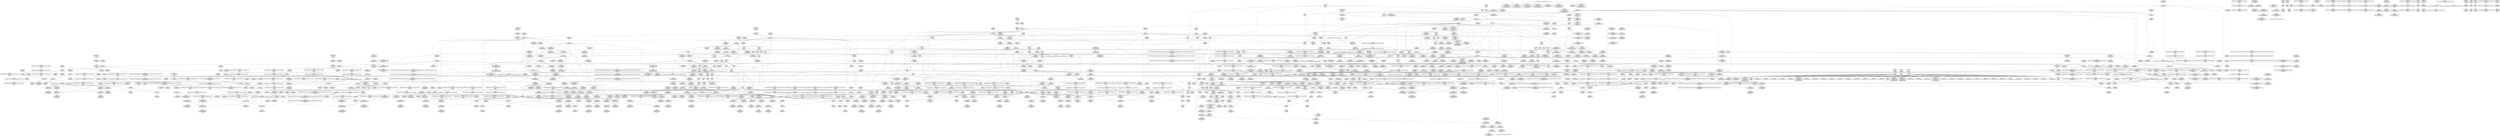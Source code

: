 digraph {
	CE0x5be8e80 [shape=record,shape=Mrecord,label="{CE0x5be8e80|__rcu_read_lock:_tmp2|*SummSink*}"]
	CE0x5bb3ad0 [shape=record,shape=Mrecord,label="{CE0x5bb3ad0|task_sid:_tmp19|security/selinux/hooks.c,208|*SummSource*}"]
	CE0x5b2aa90 [shape=record,shape=Mrecord,label="{CE0x5b2aa90|i64*_getelementptr_inbounds_(_6_x_i64_,_6_x_i64_*___llvm_gcov_ctr327,_i64_0,_i64_5)|*Constant*}"]
	CE0x5b4fd30 [shape=record,shape=Mrecord,label="{CE0x5b4fd30|rcu_read_unlock:_tmp13|include/linux/rcupdate.h,933}"]
	CE0x5b79570 [shape=record,shape=Mrecord,label="{CE0x5b79570|i64*_getelementptr_inbounds_(_13_x_i64_,_13_x_i64_*___llvm_gcov_ctr126,_i64_0,_i64_11)|*Constant*|*SummSink*}"]
	CE0x5beb230 [shape=record,shape=Mrecord,label="{CE0x5beb230|rcu_read_unlock:_tmp12|include/linux/rcupdate.h,933}"]
	CE0x5becdc0 [shape=record,shape=Mrecord,label="{CE0x5becdc0|_call_void_asm_addl_$1,_%gs:$0_,_*m,ri,*m,_dirflag_,_fpsr_,_flags_(i32*___preempt_count,_i32_%val,_i32*___preempt_count)_#3,_!dbg_!27714,_!srcloc_!27717|./arch/x86/include/asm/preempt.h,72}"]
	CE0x5b86f80 [shape=record,shape=Mrecord,label="{CE0x5b86f80|task_sid:_land.lhs.true|*SummSource*}"]
	CE0x5b36990 [shape=record,shape=Mrecord,label="{CE0x5b36990|i64*_getelementptr_inbounds_(_2_x_i64_,_2_x_i64_*___llvm_gcov_ctr98,_i64_0,_i64_0)|*Constant*|*SummSource*}"]
	CE0x5b0a210 [shape=record,shape=Mrecord,label="{CE0x5b0a210|_call_void_mcount()_#3}"]
	CE0x5b9a7a0 [shape=record,shape=Mrecord,label="{CE0x5b9a7a0|_call_void_mcount()_#3|*SummSource*}"]
	CE0x5b7c000 [shape=record,shape=Mrecord,label="{CE0x5b7c000|cred_sid:_cred|Function::cred_sid&Arg::cred::|*SummSink*}"]
	CE0x5b948c0 [shape=record,shape=Mrecord,label="{CE0x5b948c0|i64_7|*Constant*}"]
	CE0x5be98e0 [shape=record,shape=Mrecord,label="{CE0x5be98e0|i64*_getelementptr_inbounds_(_4_x_i64_,_4_x_i64_*___llvm_gcov_ctr128,_i64_0,_i64_3)|*Constant*}"]
	CE0x5b79650 [shape=record,shape=Mrecord,label="{CE0x5b79650|task_sid:_tmp26|security/selinux/hooks.c,208|*SummSource*}"]
	CE0x5bc2e60 [shape=record,shape=Mrecord,label="{CE0x5bc2e60|__rcu_read_lock:_do.body|*SummSource*}"]
	CE0x5bbdeb0 [shape=record,shape=Mrecord,label="{CE0x5bbdeb0|rcu_lock_release:_tmp3}"]
	CE0x5c65790 [shape=record,shape=Mrecord,label="{CE0x5c65790|__preempt_count_sub:_tmp3}"]
	CE0x5b1e250 [shape=record,shape=Mrecord,label="{CE0x5b1e250|i32_1|*Constant*}"]
	CE0x5b28230 [shape=record,shape=Mrecord,label="{CE0x5b28230|sock_has_perm:_tmp13|security/selinux/hooks.c,3972}"]
	CE0x5b87b70 [shape=record,shape=Mrecord,label="{CE0x5b87b70|8:_%struct.sock*,_:_SCME_25,26_}"]
	CE0x5afea70 [shape=record,shape=Mrecord,label="{CE0x5afea70|selinux_socket_listen:_tmp|*SummSink*}"]
	CE0x5bc2b00 [shape=record,shape=Mrecord,label="{CE0x5bc2b00|rcu_lock_acquire:_tmp|*SummSink*}"]
	CE0x5b204f0 [shape=record,shape=Mrecord,label="{CE0x5b204f0|task_sid:_entry}"]
	CE0x5b0bfb0 [shape=record,shape=Mrecord,label="{CE0x5b0bfb0|selinux_socket_listen:_sk|security/selinux/hooks.c,4189|*SummSink*}"]
	CE0x5ba77e0 [shape=record,shape=Mrecord,label="{CE0x5ba77e0|i64_3|*Constant*}"]
	CE0x5beace0 [shape=record,shape=Mrecord,label="{CE0x5beace0|_call_void_lockdep_rcu_suspicious(i8*_getelementptr_inbounds_(_25_x_i8_,_25_x_i8_*_.str45,_i32_0,_i32_0),_i32_934,_i8*_getelementptr_inbounds_(_44_x_i8_,_44_x_i8_*_.str47,_i32_0,_i32_0))_#10,_!dbg_!27726|include/linux/rcupdate.h,933}"]
	CE0x5bea840 [shape=record,shape=Mrecord,label="{CE0x5bea840|rcu_lock_acquire:_indirectgoto|*SummSink*}"]
	CE0x5ba2060 [shape=record,shape=Mrecord,label="{CE0x5ba2060|task_sid:_tmp11|security/selinux/hooks.c,208}"]
	CE0x5b75ab0 [shape=record,shape=Mrecord,label="{CE0x5b75ab0|i8*_getelementptr_inbounds_(_25_x_i8_,_25_x_i8_*_.str3,_i32_0,_i32_0)|*Constant*|*SummSource*}"]
	CE0x5bc3e20 [shape=record,shape=Mrecord,label="{CE0x5bc3e20|rcu_lock_acquire:_tmp7|*SummSink*}"]
	CE0x5b2a200 [shape=record,shape=Mrecord,label="{CE0x5b2a200|avc_has_perm:_entry|*SummSink*}"]
	CE0x5b83480 [shape=record,shape=Mrecord,label="{CE0x5b83480|sock_has_perm:_sclass|security/selinux/hooks.c,3976|*SummSource*}"]
	CE0x5b07120 [shape=record,shape=Mrecord,label="{CE0x5b07120|avc_has_perm:_ssid|Function::avc_has_perm&Arg::ssid::|*SummSink*}"]
	CE0x5b2ded0 [shape=record,shape=Mrecord,label="{CE0x5b2ded0|avc_has_perm:_tsid|Function::avc_has_perm&Arg::tsid::|*SummSink*}"]
	"CONST[source:1(input),value:2(dynamic)][purpose:{object}]"
	CE0x5c2baa0 [shape=record,shape=Mrecord,label="{CE0x5c2baa0|i64*_getelementptr_inbounds_(_4_x_i64_,_4_x_i64_*___llvm_gcov_ctr134,_i64_0,_i64_1)|*Constant*|*SummSink*}"]
	CE0x5b3f9b0 [shape=record,shape=Mrecord,label="{CE0x5b3f9b0|GLOBAL:_current_task|Global_var:current_task}"]
	CE0x5b0f6a0 [shape=record,shape=Mrecord,label="{CE0x5b0f6a0|_call_void_lock_release(%struct.lockdep_map*_%map,_i32_1,_i64_ptrtoint_(i8*_blockaddress(_rcu_lock_release,_%__here)_to_i64))_#10,_!dbg_!27716|include/linux/rcupdate.h,423|*SummSink*}"]
	CE0x5bf40e0 [shape=record,shape=Mrecord,label="{CE0x5bf40e0|_call_void___rcu_read_unlock()_#10,_!dbg_!27734|include/linux/rcupdate.h,937}"]
	CE0x5b2af90 [shape=record,shape=Mrecord,label="{CE0x5b2af90|sock_has_perm:_tmp18|security/selinux/hooks.c,3977|*SummSource*}"]
	CE0x5c2e220 [shape=record,shape=Mrecord,label="{CE0x5c2e220|i64*_getelementptr_inbounds_(_4_x_i64_,_4_x_i64_*___llvm_gcov_ctr129,_i64_0,_i64_3)|*Constant*|*SummSource*}"]
	CE0x5bea9b0 [shape=record,shape=Mrecord,label="{CE0x5bea9b0|rcu_lock_acquire:___here|*SummSource*}"]
	CE0x5bdb6e0 [shape=record,shape=Mrecord,label="{CE0x5bdb6e0|rcu_read_lock:_tmp20|include/linux/rcupdate.h,882|*SummSource*}"]
	CE0x5bb58f0 [shape=record,shape=Mrecord,label="{CE0x5bb58f0|__rcu_read_lock:_do.body}"]
	CE0x5b949f0 [shape=record,shape=Mrecord,label="{CE0x5b949f0|i64_6|*Constant*}"]
	CE0x5c1d890 [shape=record,shape=Mrecord,label="{CE0x5c1d890|i64*_getelementptr_inbounds_(_4_x_i64_,_4_x_i64_*___llvm_gcov_ctr135,_i64_0,_i64_1)|*Constant*|*SummSource*}"]
	CE0x5baeac0 [shape=record,shape=Mrecord,label="{CE0x5baeac0|i64*_getelementptr_inbounds_(_4_x_i64_,_4_x_i64_*___llvm_gcov_ctr135,_i64_0,_i64_2)|*Constant*|*SummSink*}"]
	CE0x5b08f10 [shape=record,shape=Mrecord,label="{CE0x5b08f10|get_current:_tmp1|*SummSink*}"]
	CE0x5c2a240 [shape=record,shape=Mrecord,label="{CE0x5c2a240|i32_1|*Constant*}"]
	CE0x5c17a70 [shape=record,shape=Mrecord,label="{CE0x5c17a70|_call_void___preempt_count_sub(i32_1)_#10,_!dbg_!27715|include/linux/rcupdate.h,244|*SummSink*}"]
	CE0x5b8c090 [shape=record,shape=Mrecord,label="{CE0x5b8c090|i32_8|*Constant*|*SummSource*}"]
	CE0x5b9a3d0 [shape=record,shape=Mrecord,label="{CE0x5b9a3d0|i64*_getelementptr_inbounds_(_2_x_i64_,_2_x_i64_*___llvm_gcov_ctr131,_i64_0,_i64_1)|*Constant*}"]
	CE0x5c2c2d0 [shape=record,shape=Mrecord,label="{CE0x5c2c2d0|i64_1|*Constant*}"]
	CE0x5c305e0 [shape=record,shape=Mrecord,label="{CE0x5c305e0|_call_void_mcount()_#3}"]
	CE0x5b0c630 [shape=record,shape=Mrecord,label="{CE0x5b0c630|GLOBAL:_rcu_read_lock|*Constant*|*SummSink*}"]
	CE0x5bb7970 [shape=record,shape=Mrecord,label="{CE0x5bb7970|rcu_lock_release:_tmp5|include/linux/rcupdate.h,423}"]
	CE0x5bf2960 [shape=record,shape=Mrecord,label="{CE0x5bf2960|_call_void_rcu_lock_release(%struct.lockdep_map*_rcu_lock_map)_#10,_!dbg_!27733|include/linux/rcupdate.h,935|*SummSink*}"]
	CE0x5b31c00 [shape=record,shape=Mrecord,label="{CE0x5b31c00|task_sid:_tobool4|security/selinux/hooks.c,208|*SummSource*}"]
	CE0x5bf21b0 [shape=record,shape=Mrecord,label="{CE0x5bf21b0|rcu_read_unlock:_tmp22|include/linux/rcupdate.h,935}"]
	CE0x5bc3840 [shape=record,shape=Mrecord,label="{CE0x5bc3840|rcu_lock_acquire:_tmp6|*SummSink*}"]
	CE0x5c5dd00 [shape=record,shape=Mrecord,label="{CE0x5c5dd00|__preempt_count_sub:_tmp7|./arch/x86/include/asm/preempt.h,78}"]
	CE0x5c1ec40 [shape=record,shape=Mrecord,label="{CE0x5c1ec40|__rcu_read_unlock:_tmp6|include/linux/rcupdate.h,245}"]
	CE0x5bc7390 [shape=record,shape=Mrecord,label="{CE0x5bc7390|rcu_read_unlock:_tmp1|*SummSource*}"]
	CE0x5b8e120 [shape=record,shape=Mrecord,label="{CE0x5b8e120|i64_0|*Constant*|*SummSource*}"]
	CE0x5bad1b0 [shape=record,shape=Mrecord,label="{CE0x5bad1b0|__preempt_count_add:_do.body|*SummSource*}"]
	CE0x5c32110 [shape=record,shape=Mrecord,label="{CE0x5c32110|GLOBAL:___preempt_count|Global_var:__preempt_count}"]
	CE0x5bb41c0 [shape=record,shape=Mrecord,label="{CE0x5bb41c0|rcu_read_unlock:_if.then|*SummSink*}"]
	CE0x5af5440 [shape=record,shape=Mrecord,label="{CE0x5af5440|selinux_socket_listen:_tmp2|*SummSource*}"]
	CE0x5b7de50 [shape=record,shape=Mrecord,label="{CE0x5b7de50|GLOBAL:_rcu_read_lock.__warned|Global_var:rcu_read_lock.__warned|*SummSource*}"]
	CE0x5bb2090 [shape=record,shape=Mrecord,label="{CE0x5bb2090|i64*_getelementptr_inbounds_(_4_x_i64_,_4_x_i64_*___llvm_gcov_ctr135,_i64_0,_i64_0)|*Constant*|*SummSink*}"]
	CE0x5ba6240 [shape=record,shape=Mrecord,label="{CE0x5ba6240|_call_void___rcu_read_lock()_#10,_!dbg_!27710|include/linux/rcupdate.h,879|*SummSink*}"]
	CE0x5be8ff0 [shape=record,shape=Mrecord,label="{CE0x5be8ff0|i64*_getelementptr_inbounds_(_4_x_i64_,_4_x_i64_*___llvm_gcov_ctr128,_i64_0,_i64_2)|*Constant*}"]
	CE0x5ba28b0 [shape=record,shape=Mrecord,label="{CE0x5ba28b0|rcu_read_lock:_tmp4|include/linux/rcupdate.h,882|*SummSink*}"]
	CE0x5b1b2b0 [shape=record,shape=Mrecord,label="{CE0x5b1b2b0|sock_has_perm:_bb|*SummSource*}"]
	CE0x5c26f30 [shape=record,shape=Mrecord,label="{CE0x5c26f30|COLLAPSED:_GCMRE___llvm_gcov_ctr135_internal_global_4_x_i64_zeroinitializer:_elem_0:default:}"]
	CE0x5b07450 [shape=record,shape=Mrecord,label="{CE0x5b07450|avc_has_perm:_tsid|Function::avc_has_perm&Arg::tsid::|*SummSource*}"]
	CE0x5c2f9a0 [shape=record,shape=Mrecord,label="{CE0x5c2f9a0|__preempt_count_add:_do.end|*SummSink*}"]
	CE0x5b2e1a0 [shape=record,shape=Mrecord,label="{CE0x5b2e1a0|avc_has_perm:_tclass|Function::avc_has_perm&Arg::tclass::|*SummSource*}"]
	CE0x5bb34b0 [shape=record,shape=Mrecord,label="{CE0x5bb34b0|task_sid:_tmp18|security/selinux/hooks.c,208|*SummSink*}"]
	CE0x5c30320 [shape=record,shape=Mrecord,label="{CE0x5c30320|__preempt_count_add:_tmp6|./arch/x86/include/asm/preempt.h,73}"]
	CE0x5b8a570 [shape=record,shape=Mrecord,label="{CE0x5b8a570|i32_2|*Constant*}"]
	CE0x5bc9270 [shape=record,shape=Mrecord,label="{CE0x5bc9270|cred_sid:_security|security/selinux/hooks.c,196}"]
	CE0x5b73ff0 [shape=record,shape=Mrecord,label="{CE0x5b73ff0|task_sid:_tmp20|security/selinux/hooks.c,208|*SummSource*}"]
	CE0x5b46750 [shape=record,shape=Mrecord,label="{CE0x5b46750|rcu_read_lock:_tmp6|include/linux/rcupdate.h,882}"]
	CE0x5baa0f0 [shape=record,shape=Mrecord,label="{CE0x5baa0f0|task_sid:_call|security/selinux/hooks.c,208}"]
	CE0x5b7cd90 [shape=record,shape=Mrecord,label="{CE0x5b7cd90|GLOBAL:_rcu_read_unlock|*Constant*|*SummSource*}"]
	CE0x5afd9e0 [shape=record,shape=Mrecord,label="{CE0x5afd9e0|selinux_socket_listen:_tmp1|*SummSource*}"]
	CE0x5b114f0 [shape=record,shape=Mrecord,label="{CE0x5b114f0|i32_0|*Constant*}"]
	CE0x5b74820 [shape=record,shape=Mrecord,label="{CE0x5b74820|task_sid:_tmp22|security/selinux/hooks.c,208}"]
	CE0x5bb1d20 [shape=record,shape=Mrecord,label="{CE0x5bb1d20|i64*_getelementptr_inbounds_(_4_x_i64_,_4_x_i64_*___llvm_gcov_ctr129,_i64_0,_i64_1)|*Constant*|*SummSink*}"]
	CE0x5b8a080 [shape=record,shape=Mrecord,label="{CE0x5b8a080|i64_56|*Constant*}"]
	CE0x5aff410 [shape=record,shape=Mrecord,label="{CE0x5aff410|sock_has_perm:_perms|Function::sock_has_perm&Arg::perms::|*SummSource*}"]
	CE0x5afd0e0 [shape=record,shape=Mrecord,label="{CE0x5afd0e0|selinux_socket_listen:_tmp2|*SummSink*}"]
	CE0x5b8fae0 [shape=record,shape=Mrecord,label="{CE0x5b8fae0|sock_has_perm:_tmp12|security/selinux/hooks.c,3970|*SummSource*}"]
	CE0x5b82fe0 [shape=record,shape=Mrecord,label="{CE0x5b82fe0|sock_has_perm:_sid5|security/selinux/hooks.c,3976}"]
	CE0x5bebe60 [shape=record,shape=Mrecord,label="{CE0x5bebe60|_call_void_mcount()_#3}"]
	CE0x5b285a0 [shape=record,shape=Mrecord,label="{CE0x5b285a0|sock_has_perm:_tmp14|security/selinux/hooks.c,3972|*SummSink*}"]
	CE0x5c17090 [shape=record,shape=Mrecord,label="{CE0x5c17090|i8*_undef|*Constant*|*SummSink*}"]
	CE0x5be7600 [shape=record,shape=Mrecord,label="{CE0x5be7600|i32_0|*Constant*}"]
	CE0x5be9730 [shape=record,shape=Mrecord,label="{CE0x5be9730|_call_void_asm_sideeffect_,_memory_,_dirflag_,_fpsr_,_flags_()_#3,_!dbg_!27714,_!srcloc_!27715|include/linux/rcupdate.h,239|*SummSink*}"]
	CE0x5c2a7e0 [shape=record,shape=Mrecord,label="{CE0x5c2a7e0|i64_ptrtoint_(i8*_blockaddress(_rcu_lock_release,_%__here)_to_i64)|*Constant*|*SummSink*}"]
	CE0x5ba18e0 [shape=record,shape=Mrecord,label="{CE0x5ba18e0|task_sid:_if.end|*SummSink*}"]
	CE0x5b757b0 [shape=record,shape=Mrecord,label="{CE0x5b757b0|GLOBAL:_lockdep_rcu_suspicious|*Constant*|*SummSource*}"]
	CE0x5be4fc0 [shape=record,shape=Mrecord,label="{CE0x5be4fc0|rcu_read_unlock:_tmp17|include/linux/rcupdate.h,933|*SummSource*}"]
	CE0x5baaa60 [shape=record,shape=Mrecord,label="{CE0x5baaa60|rcu_lock_acquire:_entry|*SummSource*}"]
	CE0x5bd6eb0 [shape=record,shape=Mrecord,label="{CE0x5bd6eb0|rcu_read_lock:_tmp16|include/linux/rcupdate.h,882|*SummSink*}"]
	CE0x5c4a830 [shape=record,shape=Mrecord,label="{CE0x5c4a830|__preempt_count_add:_tmp2|*SummSource*}"]
	CE0x5ba8720 [shape=record,shape=Mrecord,label="{CE0x5ba8720|task_sid:_tmp5|security/selinux/hooks.c,208}"]
	CE0x5b4f780 [shape=record,shape=Mrecord,label="{CE0x5b4f780|sock_has_perm:_tmp20|security/selinux/hooks.c,3977|*SummSource*}"]
	CE0x5b08c00 [shape=record,shape=Mrecord,label="{CE0x5b08c00|get_current:_tmp4|./arch/x86/include/asm/current.h,14|*SummSource*}"]
	CE0x5b20690 [shape=record,shape=Mrecord,label="{CE0x5b20690|task_sid:_entry|*SummSink*}"]
	CE0x5bd7380 [shape=record,shape=Mrecord,label="{CE0x5bd7380|i64*_getelementptr_inbounds_(_11_x_i64_,_11_x_i64_*___llvm_gcov_ctr127,_i64_0,_i64_8)|*Constant*|*SummSource*}"]
	CE0x5b20db0 [shape=record,shape=Mrecord,label="{CE0x5b20db0|_ret_i32_%call7,_!dbg_!27749|security/selinux/hooks.c,210|*SummSink*}"]
	CE0x5bb7e30 [shape=record,shape=Mrecord,label="{CE0x5bb7e30|i64*_getelementptr_inbounds_(_4_x_i64_,_4_x_i64_*___llvm_gcov_ctr133,_i64_0,_i64_3)|*Constant*|*SummSource*}"]
	CE0x5bcee90 [shape=record,shape=Mrecord,label="{CE0x5bcee90|__preempt_count_sub:_tmp3|*SummSource*}"]
	CE0x5b73f80 [shape=record,shape=Mrecord,label="{CE0x5b73f80|task_sid:_tmp20|security/selinux/hooks.c,208}"]
	CE0x5be7e10 [shape=record,shape=Mrecord,label="{CE0x5be7e10|rcu_read_unlock:_do.end|*SummSource*}"]
	CE0x5c1e3f0 [shape=record,shape=Mrecord,label="{CE0x5c1e3f0|__preempt_count_sub:_tmp6|./arch/x86/include/asm/preempt.h,78|*SummSource*}"]
	CE0x5bf1770 [shape=record,shape=Mrecord,label="{CE0x5bf1770|rcu_read_unlock:_tmp21|include/linux/rcupdate.h,935}"]
	CE0x5bab140 [shape=record,shape=Mrecord,label="{CE0x5bab140|rcu_read_unlock:_tobool1|include/linux/rcupdate.h,933}"]
	CE0x5b02d20 [shape=record,shape=Mrecord,label="{CE0x5b02d20|sock_has_perm:_entry|*SummSink*}"]
	CE0x5b9ffc0 [shape=record,shape=Mrecord,label="{CE0x5b9ffc0|GLOBAL:___rcu_read_lock|*Constant*|*SummSink*}"]
	CE0x5b3b130 [shape=record,shape=Mrecord,label="{CE0x5b3b130|i32_4096|*Constant*|*SummSink*}"]
	CE0x5b7cf40 [shape=record,shape=Mrecord,label="{CE0x5b7cf40|rcu_read_unlock:_entry}"]
	CE0x5b859b0 [shape=record,shape=Mrecord,label="{CE0x5b859b0|rcu_read_lock:_tmp10|include/linux/rcupdate.h,882}"]
	CE0x5b7fcb0 [shape=record,shape=Mrecord,label="{CE0x5b7fcb0|__rcu_read_lock:_tmp1}"]
	CE0x5c2ba30 [shape=record,shape=Mrecord,label="{CE0x5c2ba30|__rcu_read_unlock:_tmp|*SummSink*}"]
	CE0x5b77990 [shape=record,shape=Mrecord,label="{CE0x5b77990|task_sid:_tmp16|security/selinux/hooks.c,208|*SummSource*}"]
	CE0x5bd0330 [shape=record,shape=Mrecord,label="{CE0x5bd0330|rcu_read_unlock:_tmp5|include/linux/rcupdate.h,933|*SummSink*}"]
	CE0x5b1d140 [shape=record,shape=Mrecord,label="{CE0x5b1d140|task_sid:_tmp8|security/selinux/hooks.c,208|*SummSource*}"]
	CE0x5b7d130 [shape=record,shape=Mrecord,label="{CE0x5b7d130|_ret_void,_!dbg_!27735|include/linux/rcupdate.h,938|*SummSink*}"]
	CE0x5b744a0 [shape=record,shape=Mrecord,label="{CE0x5b744a0|task_sid:_tmp21|security/selinux/hooks.c,208|*SummSource*}"]
	CE0x5be12a0 [shape=record,shape=Mrecord,label="{CE0x5be12a0|COLLAPSED:_GCMRE___llvm_gcov_ctr132_internal_global_11_x_i64_zeroinitializer:_elem_0:default:}"]
	CE0x5c2c040 [shape=record,shape=Mrecord,label="{CE0x5c2c040|_call_void_mcount()_#3}"]
	CE0x5ba6c90 [shape=record,shape=Mrecord,label="{CE0x5ba6c90|cred_sid:_tmp|*SummSink*}"]
	CE0x5be31c0 [shape=record,shape=Mrecord,label="{CE0x5be31c0|__rcu_read_lock:_tmp6|include/linux/rcupdate.h,240|*SummSink*}"]
	CE0x5b85ae0 [shape=record,shape=Mrecord,label="{CE0x5b85ae0|rcu_read_lock:_tmp10|include/linux/rcupdate.h,882|*SummSource*}"]
	CE0x5b86980 [shape=record,shape=Mrecord,label="{CE0x5b86980|8:_%struct.sock*,_:_SCME_0,4_|*MultipleSource*|security/selinux/hooks.c, 3966|security/selinux/hooks.c,3966|security/selinux/hooks.c,3966}"]
	CE0x5be6f40 [shape=record,shape=Mrecord,label="{CE0x5be6f40|i64*_getelementptr_inbounds_(_4_x_i64_,_4_x_i64_*___llvm_gcov_ctr130,_i64_0,_i64_1)|*Constant*|*SummSource*}"]
	CE0x5b8d7c0 [shape=record,shape=Mrecord,label="{CE0x5b8d7c0|sock_has_perm:_cmp|security/selinux/hooks.c,3969|*SummSink*}"]
	CE0x5bc6150 [shape=record,shape=Mrecord,label="{CE0x5bc6150|COLLAPSED:_GCMRE___llvm_gcov_ctr128_internal_global_4_x_i64_zeroinitializer:_elem_0:default:}"]
	CE0x5bc3520 [shape=record,shape=Mrecord,label="{CE0x5bc3520|rcu_lock_acquire:_tmp6}"]
	CE0x5b82230 [shape=record,shape=Mrecord,label="{CE0x5b82230|sock_has_perm:_net3|security/selinux/hooks.c,3974|*SummSink*}"]
	CE0x5ba31d0 [shape=record,shape=Mrecord,label="{CE0x5ba31d0|task_sid:_tmp13|security/selinux/hooks.c,208}"]
	CE0x5bbc1b0 [shape=record,shape=Mrecord,label="{CE0x5bbc1b0|rcu_lock_release:___here|*SummSource*}"]
	CE0x5ba4600 [shape=record,shape=Mrecord,label="{CE0x5ba4600|task_sid:_call|security/selinux/hooks.c,208|*SummSource*}"]
	CE0x5b0bb20 [shape=record,shape=Mrecord,label="{CE0x5b0bb20|get_current:_tmp2}"]
	CE0x5be7500 [shape=record,shape=Mrecord,label="{CE0x5be7500|rcu_lock_release:_tmp4|include/linux/rcupdate.h,423|*SummSource*}"]
	CE0x5b8f430 [shape=record,shape=Mrecord,label="{CE0x5b8f430|sock_has_perm:_tmp11|security/selinux/hooks.c,3970|*SummSink*}"]
	CE0x5c4cec0 [shape=record,shape=Mrecord,label="{CE0x5c4cec0|__preempt_count_sub:_tmp5|./arch/x86/include/asm/preempt.h,77}"]
	CE0x5b8fec0 [shape=record,shape=Mrecord,label="{CE0x5b8fec0|i64*_getelementptr_inbounds_(_6_x_i64_,_6_x_i64_*___llvm_gcov_ctr327,_i64_0,_i64_4)|*Constant*}"]
	CE0x5bdd140 [shape=record,shape=Mrecord,label="{CE0x5bdd140|cred_sid:_bb|*SummSink*}"]
	CE0x5b38ea0 [shape=record,shape=Mrecord,label="{CE0x5b38ea0|get_current:_bb}"]
	CE0x5b0d410 [shape=record,shape=Mrecord,label="{CE0x5b0d410|i32_5|*Constant*}"]
	CE0x5b46a60 [shape=record,shape=Mrecord,label="{CE0x5b46a60|_ret_void,_!dbg_!27735|include/linux/rcupdate.h,884|*SummSource*}"]
	CE0x5b8b9d0 [shape=record,shape=Mrecord,label="{CE0x5b8b9d0|sock_has_perm:_tmp7|security/selinux/hooks.c,3969}"]
	CE0x5bb6d10 [shape=record,shape=Mrecord,label="{CE0x5bb6d10|GLOBAL:___preempt_count_sub|*Constant*|*SummSink*}"]
	CE0x5b7b1c0 [shape=record,shape=Mrecord,label="{CE0x5b7b1c0|task_sid:_call7|security/selinux/hooks.c,208}"]
	CE0x5c2e5d0 [shape=record,shape=Mrecord,label="{CE0x5c2e5d0|_call_void_mcount()_#3|*SummSink*}"]
	CE0x5b99c10 [shape=record,shape=Mrecord,label="{CE0x5b99c10|rcu_read_lock:_do.body}"]
	CE0x5bbb890 [shape=record,shape=Mrecord,label="{CE0x5bbb890|__rcu_read_unlock:_tmp3|*SummSink*}"]
	CE0x5bc8aa0 [shape=record,shape=Mrecord,label="{CE0x5bc8aa0|rcu_read_unlock:_tmp6|include/linux/rcupdate.h,933|*SummSource*}"]
	CE0x5bc3150 [shape=record,shape=Mrecord,label="{CE0x5bc3150|i64_ptrtoint_(i8*_blockaddress(_rcu_lock_acquire,_%__here)_to_i64)|*Constant*|*SummSource*}"]
	CE0x5bca120 [shape=record,shape=Mrecord,label="{CE0x5bca120|_call_void_mcount()_#3}"]
	CE0x5ba5ab0 [shape=record,shape=Mrecord,label="{CE0x5ba5ab0|rcu_read_unlock:_tmp3}"]
	CE0x5b90b00 [shape=record,shape=Mrecord,label="{CE0x5b90b00|sock_has_perm:_tmp5|security/selinux/hooks.c,3966}"]
	CE0x5be5540 [shape=record,shape=Mrecord,label="{CE0x5be5540|__rcu_read_lock:_tmp5|include/linux/rcupdate.h,239|*SummSink*}"]
	CE0x5b1b1e0 [shape=record,shape=Mrecord,label="{CE0x5b1b1e0|sock_has_perm:_if.end|*SummSource*}"]
	CE0x5b45e20 [shape=record,shape=Mrecord,label="{CE0x5b45e20|rcu_read_lock:_tmp5|include/linux/rcupdate.h,882}"]
	CE0x5b50640 [shape=record,shape=Mrecord,label="{CE0x5b50640|rcu_read_lock:_tmp14|include/linux/rcupdate.h,882}"]
	CE0x5afda90 [shape=record,shape=Mrecord,label="{CE0x5afda90|_ret_%struct.task_struct*_%tmp4,_!dbg_!27714|./arch/x86/include/asm/current.h,14|*SummSource*}"]
	CE0x5b9c730 [shape=record,shape=Mrecord,label="{CE0x5b9c730|_call_void_mcount()_#3|*SummSource*}"]
	CE0x5bc5cb0 [shape=record,shape=Mrecord,label="{CE0x5bc5cb0|rcu_read_lock:_call|include/linux/rcupdate.h,882}"]
	CE0x5b40c10 [shape=record,shape=Mrecord,label="{CE0x5b40c10|rcu_lock_acquire:_tmp}"]
	CE0x5bedb10 [shape=record,shape=Mrecord,label="{CE0x5bedb10|i64*_getelementptr_inbounds_(_11_x_i64_,_11_x_i64_*___llvm_gcov_ctr132,_i64_0,_i64_8)|*Constant*}"]
	CE0x5b860f0 [shape=record,shape=Mrecord,label="{CE0x5b860f0|avc_has_perm:_auditdata|Function::avc_has_perm&Arg::auditdata::|*SummSource*}"]
	CE0x5b730e0 [shape=record,shape=Mrecord,label="{CE0x5b730e0|i8*_getelementptr_inbounds_(_41_x_i8_,_41_x_i8_*_.str44,_i32_0,_i32_0)|*Constant*}"]
	CE0x5b72890 [shape=record,shape=Mrecord,label="{CE0x5b72890|sock_has_perm:_tmp2|*LoadInst*|security/selinux/hooks.c,3964|*SummSink*}"]
	CE0x5b04910 [shape=record,shape=Mrecord,label="{CE0x5b04910|i64*_getelementptr_inbounds_(_2_x_i64_,_2_x_i64_*___llvm_gcov_ctr98,_i64_0,_i64_0)|*Constant*|*SummSink*}"]
	CE0x5bc67f0 [shape=record,shape=Mrecord,label="{CE0x5bc67f0|cred_sid:_tmp4|*LoadInst*|security/selinux/hooks.c,196|*SummSink*}"]
	CE0x5b7aeb0 [shape=record,shape=Mrecord,label="{CE0x5b7aeb0|task_sid:_tmp27|security/selinux/hooks.c,208|*SummSink*}"]
	CE0x5be1ee0 [shape=record,shape=Mrecord,label="{CE0x5be1ee0|rcu_lock_release:_tmp1|*SummSink*}"]
	CE0x5b2af20 [shape=record,shape=Mrecord,label="{CE0x5b2af20|sock_has_perm:_tmp18|security/selinux/hooks.c,3977}"]
	CE0x5c5a960 [shape=record,shape=Mrecord,label="{CE0x5c5a960|i64*_getelementptr_inbounds_(_4_x_i64_,_4_x_i64_*___llvm_gcov_ctr135,_i64_0,_i64_0)|*Constant*|*SummSource*}"]
	CE0x5beca90 [shape=record,shape=Mrecord,label="{CE0x5beca90|rcu_read_unlock:_if.end|*SummSource*}"]
	CE0x5b06390 [shape=record,shape=Mrecord,label="{CE0x5b06390|_call_void_mcount()_#3|*SummSink*}"]
	CE0x5b30be0 [shape=record,shape=Mrecord,label="{CE0x5b30be0|__rcu_read_lock:_tmp}"]
	CE0x5b83930 [shape=record,shape=Mrecord,label="{CE0x5b83930|sock_has_perm:_tmp16|security/selinux/hooks.c,3976}"]
	CE0x5bc1ba0 [shape=record,shape=Mrecord,label="{CE0x5bc1ba0|_call_void_mcount()_#3|*SummSource*}"]
	CE0x5b98fe0 [shape=record,shape=Mrecord,label="{CE0x5b98fe0|rcu_read_lock:_tmp3|*SummSource*}"]
	CE0x5be5b50 [shape=record,shape=Mrecord,label="{CE0x5be5b50|GLOBAL:___llvm_gcov_ctr132|Global_var:__llvm_gcov_ctr132|*SummSource*}"]
	CE0x5b9d340 [shape=record,shape=Mrecord,label="{CE0x5b9d340|task_sid:_tmp1|*SummSource*}"]
	CE0x5b20b20 [shape=record,shape=Mrecord,label="{CE0x5b20b20|_ret_i32_%call7,_!dbg_!27749|security/selinux/hooks.c,210}"]
	CE0x5c49d60 [shape=record,shape=Mrecord,label="{CE0x5c49d60|_call_void___preempt_count_sub(i32_1)_#10,_!dbg_!27715|include/linux/rcupdate.h,244}"]
	CE0x5b8b820 [shape=record,shape=Mrecord,label="{CE0x5b8b820|i32_2|*Constant*|*SummSource*}"]
	CE0x5b8cba0 [shape=record,shape=Mrecord,label="{CE0x5b8cba0|sock_has_perm:_tmp6|security/selinux/hooks.c,3969}"]
	CE0x5b840c0 [shape=record,shape=Mrecord,label="{CE0x5b840c0|i32_4|*Constant*|*SummSink*}"]
	CE0x5b2ab50 [shape=record,shape=Mrecord,label="{CE0x5b2ab50|i64*_getelementptr_inbounds_(_6_x_i64_,_6_x_i64_*___llvm_gcov_ctr327,_i64_0,_i64_5)|*Constant*|*SummSource*}"]
	"CONST[source:0(mediator),value:0(static)][purpose:{operation}]"
	CE0x5bb6d80 [shape=record,shape=Mrecord,label="{CE0x5bb6d80|GLOBAL:___preempt_count_sub|*Constant*|*SummSource*}"]
	CE0x5b2a010 [shape=record,shape=Mrecord,label="{CE0x5b2a010|avc_has_perm:_entry|*SummSource*}"]
	CE0x5c1aff0 [shape=record,shape=Mrecord,label="{CE0x5c1aff0|__preempt_count_sub:_sub|./arch/x86/include/asm/preempt.h,77|*SummSink*}"]
	CE0x5be7260 [shape=record,shape=Mrecord,label="{CE0x5be7260|i64*_getelementptr_inbounds_(_4_x_i64_,_4_x_i64_*___llvm_gcov_ctr133,_i64_0,_i64_2)|*Constant*|*SummSink*}"]
	CE0x5bdc230 [shape=record,shape=Mrecord,label="{CE0x5bdc230|rcu_read_lock:_tmp21|include/linux/rcupdate.h,884|*SummSink*}"]
	CE0x5bc8120 [shape=record,shape=Mrecord,label="{CE0x5bc8120|i64*_getelementptr_inbounds_(_11_x_i64_,_11_x_i64_*___llvm_gcov_ctr132,_i64_0,_i64_8)|*Constant*|*SummSink*}"]
	CE0x5b0ab60 [shape=record,shape=Mrecord,label="{CE0x5b0ab60|get_current:_tmp3}"]
	CE0x5c6b8b0 [shape=record,shape=Mrecord,label="{CE0x5c6b8b0|__preempt_count_add:_tmp6|./arch/x86/include/asm/preempt.h,73|*SummSource*}"]
	CE0x5ba6fc0 [shape=record,shape=Mrecord,label="{CE0x5ba6fc0|task_sid:_tmp5|security/selinux/hooks.c,208|*SummSink*}"]
	CE0x5bbbec0 [shape=record,shape=Mrecord,label="{CE0x5bbbec0|__preempt_count_sub:_bb}"]
	CE0x5bb5f50 [shape=record,shape=Mrecord,label="{CE0x5bb5f50|rcu_lock_acquire:_tmp5|include/linux/rcupdate.h,418}"]
	CE0x5b7cbc0 [shape=record,shape=Mrecord,label="{CE0x5b7cbc0|GLOBAL:_rcu_read_unlock|*Constant*|*SummSink*}"]
	CE0x5c2c740 [shape=record,shape=Mrecord,label="{CE0x5c2c740|rcu_lock_acquire:_tmp|*SummSource*}"]
	CE0x5b02a60 [shape=record,shape=Mrecord,label="{CE0x5b02a60|selinux_socket_listen:_entry|*SummSink*}"]
	CE0x5ba1700 [shape=record,shape=Mrecord,label="{CE0x5ba1700|task_sid:_if.end}"]
	CE0x5b77480 [shape=record,shape=Mrecord,label="{CE0x5b77480|task_sid:_tmp15|security/selinux/hooks.c,208|*SummSource*}"]
	CE0x5c2d9c0 [shape=record,shape=Mrecord,label="{CE0x5c2d9c0|rcu_lock_release:_tmp|*SummSource*}"]
	CE0x5b76ef0 [shape=record,shape=Mrecord,label="{CE0x5b76ef0|task_sid:_tmp14|security/selinux/hooks.c,208|*SummSource*}"]
	CE0x5be3b60 [shape=record,shape=Mrecord,label="{CE0x5be3b60|i64*_getelementptr_inbounds_(_4_x_i64_,_4_x_i64_*___llvm_gcov_ctr128,_i64_0,_i64_3)|*Constant*|*SummSink*}"]
	CE0x5b84ab0 [shape=record,shape=Mrecord,label="{CE0x5b84ab0|i32_(i32,_i32,_i16,_i32,_%struct.common_audit_data*)*_bitcast_(i32_(i32,_i32,_i16,_i32,_%struct.common_audit_data.495*)*_avc_has_perm_to_i32_(i32,_i32,_i16,_i32,_%struct.common_audit_data*)*)|*Constant*|*SummSink*}"]
	CE0x5bdc2a0 [shape=record,shape=Mrecord,label="{CE0x5bdc2a0|rcu_read_lock:_tmp22|include/linux/rcupdate.h,884|*SummSink*}"]
	CE0x5b07d00 [shape=record,shape=Mrecord,label="{CE0x5b07d00|GLOBAL:_sock_has_perm|*Constant*}"]
	CE0x5bb77d0 [shape=record,shape=Mrecord,label="{CE0x5bb77d0|rcu_lock_release:_tmp5|include/linux/rcupdate.h,423|*SummSink*}"]
	CE0x5b83f50 [shape=record,shape=Mrecord,label="{CE0x5b83f50|i32_4|*Constant*|*SummSource*}"]
	CE0x5b8dfa0 [shape=record,shape=Mrecord,label="{CE0x5b8dfa0|i64_0|*Constant*}"]
	CE0x5b84940 [shape=record,shape=Mrecord,label="{CE0x5b84940|i32_(i32,_i32,_i16,_i32,_%struct.common_audit_data*)*_bitcast_(i32_(i32,_i32,_i16,_i32,_%struct.common_audit_data.495*)*_avc_has_perm_to_i32_(i32,_i32,_i16,_i32,_%struct.common_audit_data*)*)|*Constant*|*SummSource*}"]
	CE0x5bbcb80 [shape=record,shape=Mrecord,label="{CE0x5bbcb80|i64*_getelementptr_inbounds_(_4_x_i64_,_4_x_i64_*___llvm_gcov_ctr133,_i64_0,_i64_2)|*Constant*}"]
	CE0x5b90c30 [shape=record,shape=Mrecord,label="{CE0x5b90c30|sock_has_perm:_tmp5|security/selinux/hooks.c,3966|*SummSource*}"]
	CE0x5b1f550 [shape=record,shape=Mrecord,label="{CE0x5b1f550|_call_void_mcount()_#3|*SummSink*}"]
	CE0x5baaaf0 [shape=record,shape=Mrecord,label="{CE0x5baaaf0|GLOBAL:_rcu_lock_acquire|*Constant*}"]
	CE0x5bdda20 [shape=record,shape=Mrecord,label="{CE0x5bdda20|rcu_read_unlock:_tmp14|include/linux/rcupdate.h,933|*SummSink*}"]
	CE0x5c34180 [shape=record,shape=Mrecord,label="{CE0x5c34180|__preempt_count_sub:_tmp1|*SummSink*}"]
	CE0x5b08d00 [shape=record,shape=Mrecord,label="{CE0x5b08d00|_call_void_mcount()_#3}"]
	CE0x5ba3d10 [shape=record,shape=Mrecord,label="{CE0x5ba3d10|rcu_read_unlock:_tmp15|include/linux/rcupdate.h,933}"]
	CE0x5bdb170 [shape=record,shape=Mrecord,label="{CE0x5bdb170|rcu_read_lock:_tmp19|include/linux/rcupdate.h,882|*SummSource*}"]
	CE0x5bd05e0 [shape=record,shape=Mrecord,label="{CE0x5bd05e0|rcu_read_unlock:_tmp6|include/linux/rcupdate.h,933}"]
	CE0x5bc1a50 [shape=record,shape=Mrecord,label="{CE0x5bc1a50|_call_void_mcount()_#3}"]
	CE0x5b4f5e0 [shape=record,shape=Mrecord,label="{CE0x5b4f5e0|task_sid:_land.lhs.true|*SummSink*}"]
	CE0x5b816a0 [shape=record,shape=Mrecord,label="{CE0x5b816a0|sock_has_perm:_net1|security/selinux/hooks.c,3973|*SummSource*}"]
	CE0x5c4a670 [shape=record,shape=Mrecord,label="{CE0x5c4a670|__rcu_read_unlock:_tmp4|include/linux/rcupdate.h,244|*SummSink*}"]
	CE0x5bf1160 [shape=record,shape=Mrecord,label="{CE0x5bf1160|i8*_getelementptr_inbounds_(_44_x_i8_,_44_x_i8_*_.str47,_i32_0,_i32_0)|*Constant*|*SummSink*}"]
	CE0x5b47e50 [shape=record,shape=Mrecord,label="{CE0x5b47e50|GLOBAL:_rcu_lock_map|Global_var:rcu_lock_map|*SummSource*}"]
	CE0x5b72cc0 [shape=record,shape=Mrecord,label="{CE0x5b72cc0|_call_void_lockdep_rcu_suspicious(i8*_getelementptr_inbounds_(_25_x_i8_,_25_x_i8_*_.str3,_i32_0,_i32_0),_i32_208,_i8*_getelementptr_inbounds_(_41_x_i8_,_41_x_i8_*_.str44,_i32_0,_i32_0))_#10,_!dbg_!27732|security/selinux/hooks.c,208}"]
	CE0x5bc4880 [shape=record,shape=Mrecord,label="{CE0x5bc4880|_ret_void,_!dbg_!27719|./arch/x86/include/asm/preempt.h,73}"]
	CE0x5b814b0 [shape=record,shape=Mrecord,label="{CE0x5b814b0|sock_has_perm:_u2|security/selinux/hooks.c,3974|*SummSink*}"]
	CE0x5bd8b10 [shape=record,shape=Mrecord,label="{CE0x5bd8b10|i8*_getelementptr_inbounds_(_42_x_i8_,_42_x_i8_*_.str46,_i32_0,_i32_0)|*Constant*|*SummSink*}"]
	CE0x5c49ac0 [shape=record,shape=Mrecord,label="{CE0x5c49ac0|_call_void_asm_sideeffect_,_memory_,_dirflag_,_fpsr_,_flags_()_#3,_!dbg_!27711,_!srcloc_!27714|include/linux/rcupdate.h,244|*SummSource*}"]
	CE0x5c1e460 [shape=record,shape=Mrecord,label="{CE0x5c1e460|__preempt_count_sub:_tmp6|./arch/x86/include/asm/preempt.h,78|*SummSink*}"]
	CE0x5ba67a0 [shape=record,shape=Mrecord,label="{CE0x5ba67a0|i64*_getelementptr_inbounds_(_13_x_i64_,_13_x_i64_*___llvm_gcov_ctr126,_i64_0,_i64_0)|*Constant*}"]
	CE0x5be2110 [shape=record,shape=Mrecord,label="{CE0x5be2110|i64*_getelementptr_inbounds_(_4_x_i64_,_4_x_i64_*___llvm_gcov_ctr133,_i64_0,_i64_1)|*Constant*|*SummSource*}"]
	CE0x5be9c20 [shape=record,shape=Mrecord,label="{CE0x5be9c20|rcu_read_unlock:_do.body|*SummSink*}"]
	CE0x5be8150 [shape=record,shape=Mrecord,label="{CE0x5be8150|rcu_read_unlock:_land.lhs.true|*SummSource*}"]
	CE0x5ba0910 [shape=record,shape=Mrecord,label="{CE0x5ba0910|rcu_read_lock:_tmp8|include/linux/rcupdate.h,882|*SummSink*}"]
	CE0x5b9a8b0 [shape=record,shape=Mrecord,label="{CE0x5b9a8b0|_call_void_mcount()_#3|*SummSink*}"]
	CE0x5b98e80 [shape=record,shape=Mrecord,label="{CE0x5b98e80|_call_void_mcount()_#3}"]
	CE0x5b7cfb0 [shape=record,shape=Mrecord,label="{CE0x5b7cfb0|rcu_read_unlock:_entry|*SummSink*}"]
	CE0x5bf0b80 [shape=record,shape=Mrecord,label="{CE0x5bf0b80|i32_934|*Constant*|*SummSink*}"]
	CE0x5b9b3d0 [shape=record,shape=Mrecord,label="{CE0x5b9b3d0|cred_sid:_tmp1|*SummSource*}"]
	CE0x5be08b0 [shape=record,shape=Mrecord,label="{CE0x5be08b0|_ret_void,_!dbg_!27719|./arch/x86/include/asm/preempt.h,73|*SummSource*}"]
	CE0x5b88b20 [shape=record,shape=Mrecord,label="{CE0x5b88b20|8:_%struct.sock*,_:_SCME_38,39_}"]
	CE0x5ba52b0 [shape=record,shape=Mrecord,label="{CE0x5ba52b0|__rcu_read_lock:_entry}"]
	CE0x5bf3e30 [shape=record,shape=Mrecord,label="{CE0x5bf3e30|_ret_void,_!dbg_!27717|include/linux/rcupdate.h,424}"]
	CE0x5b026f0 [shape=record,shape=Mrecord,label="{CE0x5b026f0|sock_has_perm:_if.end|*SummSink*}"]
	CE0x5b9de50 [shape=record,shape=Mrecord,label="{CE0x5b9de50|task_sid:_real_cred|security/selinux/hooks.c,208}"]
	CE0x5c28980 [shape=record,shape=Mrecord,label="{CE0x5c28980|__rcu_read_unlock:_bb|*SummSink*}"]
	CE0x5be41a0 [shape=record,shape=Mrecord,label="{CE0x5be41a0|_call_void_mcount()_#3|*SummSink*}"]
	CE0x5b8dac0 [shape=record,shape=Mrecord,label="{CE0x5b8dac0|i64_2|*Constant*|*SummSource*}"]
	CE0x5b93910 [shape=record,shape=Mrecord,label="{CE0x5b93910|rcu_read_lock:_tmp11|include/linux/rcupdate.h,882|*SummSink*}"]
	CE0x5b76a90 [shape=record,shape=Mrecord,label="{CE0x5b76a90|i64_7|*Constant*|*SummSink*}"]
	CE0x5c65d40 [shape=record,shape=Mrecord,label="{CE0x5c65d40|__preempt_count_sub:_bb|*SummSink*}"]
	CE0x5bc58e0 [shape=record,shape=Mrecord,label="{CE0x5bc58e0|cred_sid:_sid|security/selinux/hooks.c,197|*SummSource*}"]
	CE0x5b9c3b0 [shape=record,shape=Mrecord,label="{CE0x5b9c3b0|GLOBAL:___preempt_count_add|*Constant*|*SummSource*}"]
	CE0x5bc1030 [shape=record,shape=Mrecord,label="{CE0x5bc1030|__preempt_count_sub:_tmp4|./arch/x86/include/asm/preempt.h,77}"]
	CE0x5b72470 [shape=record,shape=Mrecord,label="{CE0x5b72470|sock_has_perm:_tmp2|*LoadInst*|security/selinux/hooks.c,3964}"]
	CE0x5bbe470 [shape=record,shape=Mrecord,label="{CE0x5bbe470|__rcu_read_lock:_tmp1|*SummSource*}"]
	CE0x5b8d560 [shape=record,shape=Mrecord,label="{CE0x5b8d560|sock_has_perm:_cmp|security/selinux/hooks.c,3969}"]
	CE0x5b1e550 [shape=record,shape=Mrecord,label="{CE0x5b1e550|i64_1|*Constant*}"]
	CE0x5ba8790 [shape=record,shape=Mrecord,label="{CE0x5ba8790|GLOBAL:___llvm_gcov_ctr126|Global_var:__llvm_gcov_ctr126}"]
	CE0x5bbb490 [shape=record,shape=Mrecord,label="{CE0x5bbb490|i64*_getelementptr_inbounds_(_4_x_i64_,_4_x_i64_*___llvm_gcov_ctr135,_i64_0,_i64_3)|*Constant*}"]
	CE0x5b1c220 [shape=record,shape=Mrecord,label="{CE0x5b1c220|__rcu_read_lock:_tmp3}"]
	CE0x5b86270 [shape=record,shape=Mrecord,label="{CE0x5b86270|avc_has_perm:_auditdata|Function::avc_has_perm&Arg::auditdata::|*SummSink*}"]
	CE0x5bdcfd0 [shape=record,shape=Mrecord,label="{CE0x5bdcfd0|cred_sid:_bb|*SummSource*}"]
	CE0x5ba8220 [shape=record,shape=Mrecord,label="{CE0x5ba8220|_call_void_rcu_lock_acquire(%struct.lockdep_map*_rcu_lock_map)_#10,_!dbg_!27711|include/linux/rcupdate.h,881|*SummSource*}"]
	CE0x5b03b10 [shape=record,shape=Mrecord,label="{CE0x5b03b10|i64*_getelementptr_inbounds_(_2_x_i64_,_2_x_i64_*___llvm_gcov_ctr98,_i64_0,_i64_1)|*Constant*}"]
	CE0x5bd6c10 [shape=record,shape=Mrecord,label="{CE0x5bd6c10|rcu_read_lock:_tmp16|include/linux/rcupdate.h,882}"]
	CE0x5b9db50 [shape=record,shape=Mrecord,label="{CE0x5b9db50|task_sid:_if.then|*SummSink*}"]
	CE0x5be40e0 [shape=record,shape=Mrecord,label="{CE0x5be40e0|_call_void_mcount()_#3|*SummSource*}"]
	CE0x5be0660 [shape=record,shape=Mrecord,label="{CE0x5be0660|__preempt_count_add:_val|Function::__preempt_count_add&Arg::val::|*SummSource*}"]
	CE0x5be3e40 [shape=record,shape=Mrecord,label="{CE0x5be3e40|rcu_read_unlock:_tobool1|include/linux/rcupdate.h,933|*SummSink*}"]
	CE0x5b24c10 [shape=record,shape=Mrecord,label="{CE0x5b24c10|task_sid:_tobool1|security/selinux/hooks.c,208|*SummSink*}"]
	CE0x5b78f60 [shape=record,shape=Mrecord,label="{CE0x5b78f60|task_sid:_tmp24|security/selinux/hooks.c,208}"]
	CE0x5b0c710 [shape=record,shape=Mrecord,label="{CE0x5b0c710|rcu_read_lock:_entry}"]
	CE0x5c181c0 [shape=record,shape=Mrecord,label="{CE0x5c181c0|__rcu_read_unlock:_do.body|*SummSource*}"]
	CE0x5c32790 [shape=record,shape=Mrecord,label="{CE0x5c32790|i64*_getelementptr_inbounds_(_4_x_i64_,_4_x_i64_*___llvm_gcov_ctr134,_i64_0,_i64_3)|*Constant*|*SummSource*}"]
	CE0x5bf4c00 [shape=record,shape=Mrecord,label="{CE0x5bf4c00|i64*_getelementptr_inbounds_(_11_x_i64_,_11_x_i64_*___llvm_gcov_ctr132,_i64_0,_i64_9)|*Constant*|*SummSource*}"]
	CE0x5b9e270 [shape=record,shape=Mrecord,label="{CE0x5b9e270|_call_void___rcu_read_lock()_#10,_!dbg_!27710|include/linux/rcupdate.h,879}"]
	CE0x5bca940 [shape=record,shape=Mrecord,label="{CE0x5bca940|__preempt_count_add:_entry}"]
	CE0x5b8d040 [shape=record,shape=Mrecord,label="{CE0x5b8d040|sock_has_perm:_tmp9|security/selinux/hooks.c,3969}"]
	CE0x5afde80 [shape=record,shape=Mrecord,label="{CE0x5afde80|selinux_socket_listen:_bb}"]
	CE0x5b2b000 [shape=record,shape=Mrecord,label="{CE0x5b2b000|sock_has_perm:_tmp18|security/selinux/hooks.c,3977|*SummSink*}"]
	CE0x5b0c580 [shape=record,shape=Mrecord,label="{CE0x5b0c580|GLOBAL:_rcu_read_lock|*Constant*|*SummSource*}"]
	CE0x5bb4670 [shape=record,shape=Mrecord,label="{CE0x5bb4670|_call_void___rcu_read_unlock()_#10,_!dbg_!27734|include/linux/rcupdate.h,937|*SummSink*}"]
	CE0x5244130 [shape=record,shape=Mrecord,label="{CE0x5244130|sock_has_perm:_sk|Function::sock_has_perm&Arg::sk::}"]
	CE0x5bdb1e0 [shape=record,shape=Mrecord,label="{CE0x5bdb1e0|rcu_read_lock:_tmp19|include/linux/rcupdate.h,882|*SummSink*}"]
	CE0x5b24590 [shape=record,shape=Mrecord,label="{CE0x5b24590|_call_void_mcount()_#3}"]
	CE0x5b89cf0 [shape=record,shape=Mrecord,label="{CE0x5b89cf0|8:_%struct.sock*,_:_SCME_53,54_}"]
	CE0x5bf1af0 [shape=record,shape=Mrecord,label="{CE0x5bf1af0|i64*_getelementptr_inbounds_(_11_x_i64_,_11_x_i64_*___llvm_gcov_ctr132,_i64_0,_i64_10)|*Constant*|*SummSink*}"]
	CE0x5bb2180 [shape=record,shape=Mrecord,label="{CE0x5bb2180|__preempt_count_sub:_do.end|*SummSource*}"]
	CE0x5bd1990 [shape=record,shape=Mrecord,label="{CE0x5bd1990|i64_1|*Constant*}"]
	CE0x5aff780 [shape=record,shape=Mrecord,label="{CE0x5aff780|selinux_socket_listen:_tmp}"]
	CE0x5be6af0 [shape=record,shape=Mrecord,label="{CE0x5be6af0|rcu_read_unlock:_tmp5|include/linux/rcupdate.h,933}"]
	CE0x5b8f970 [shape=record,shape=Mrecord,label="{CE0x5b8f970|sock_has_perm:_tmp12|security/selinux/hooks.c,3970}"]
	CE0x5bec420 [shape=record,shape=Mrecord,label="{CE0x5bec420|__rcu_read_lock:_tmp5|include/linux/rcupdate.h,239|*SummSource*}"]
	CE0x5be1310 [shape=record,shape=Mrecord,label="{CE0x5be1310|rcu_read_unlock:_tmp|*SummSource*}"]
	CE0x5b74e30 [shape=record,shape=Mrecord,label="{CE0x5b74e30|i64*_getelementptr_inbounds_(_13_x_i64_,_13_x_i64_*___llvm_gcov_ctr126,_i64_0,_i64_10)|*Constant*|*SummSink*}"]
	CE0x5bc7880 [shape=record,shape=Mrecord,label="{CE0x5bc7880|i64*_getelementptr_inbounds_(_4_x_i64_,_4_x_i64_*___llvm_gcov_ctr133,_i64_0,_i64_0)|*Constant*}"]
	CE0x5c322c0 [shape=record,shape=Mrecord,label="{CE0x5c322c0|i64*_getelementptr_inbounds_(_4_x_i64_,_4_x_i64_*___llvm_gcov_ctr135,_i64_0,_i64_3)|*Constant*|*SummSource*}"]
	CE0x5bc4c70 [shape=record,shape=Mrecord,label="{CE0x5bc4c70|rcu_read_lock:_tmp2|*SummSource*}"]
	CE0x5b84df0 [shape=record,shape=Mrecord,label="{CE0x5b84df0|rcu_read_lock:_tobool1|include/linux/rcupdate.h,882|*SummSource*}"]
	CE0x5bc6cf0 [shape=record,shape=Mrecord,label="{CE0x5bc6cf0|rcu_read_lock:_call|include/linux/rcupdate.h,882|*SummSource*}"]
	CE0x5bc57d0 [shape=record,shape=Mrecord,label="{CE0x5bc57d0|cred_sid:_tmp5|security/selinux/hooks.c,196|*SummSink*}"]
	CE0x5ba0270 [shape=record,shape=Mrecord,label="{CE0x5ba0270|task_sid:_tmp1|*SummSink*}"]
	CE0x5bf1600 [shape=record,shape=Mrecord,label="{CE0x5bf1600|i64*_getelementptr_inbounds_(_11_x_i64_,_11_x_i64_*___llvm_gcov_ctr132,_i64_0,_i64_10)|*Constant*}"]
	CE0x5bc78f0 [shape=record,shape=Mrecord,label="{CE0x5bc78f0|i64*_getelementptr_inbounds_(_4_x_i64_,_4_x_i64_*___llvm_gcov_ctr133,_i64_0,_i64_0)|*Constant*|*SummSource*}"]
	CE0x5bd1120 [shape=record,shape=Mrecord,label="{CE0x5bd1120|i32_0|*Constant*}"]
	CE0x5bc4290 [shape=record,shape=Mrecord,label="{CE0x5bc4290|rcu_lock_acquire:_bb|*SummSource*}"]
	CE0x5bbea90 [shape=record,shape=Mrecord,label="{CE0x5bbea90|__preempt_count_add:_tmp4|./arch/x86/include/asm/preempt.h,72|*SummSink*}"]
	CE0x5b8cda0 [shape=record,shape=Mrecord,label="{CE0x5b8cda0|sock_has_perm:_tmp6|security/selinux/hooks.c,3969|*SummSource*}"]
	CE0x5ba6570 [shape=record,shape=Mrecord,label="{CE0x5ba6570|task_sid:_land.lhs.true2|*SummSource*}"]
	CE0x5b9d150 [shape=record,shape=Mrecord,label="{CE0x5b9d150|i64_1|*Constant*}"]
	CE0x5b470b0 [shape=record,shape=Mrecord,label="{CE0x5b470b0|cred_sid:_tmp3}"]
	CE0x5be7b80 [shape=record,shape=Mrecord,label="{CE0x5be7b80|%struct.lockdep_map*_null|*Constant*|*SummSource*}"]
	CE0x5b809b0 [shape=record,shape=Mrecord,label="{CE0x5b809b0|sock_has_perm:_tmp17|security/selinux/hooks.c,3976|*SummSource*}"]
	CE0x5b89830 [shape=record,shape=Mrecord,label="{CE0x5b89830|8:_%struct.sock*,_:_SCME_49,50_}"]
	CE0x5b04f30 [shape=record,shape=Mrecord,label="{CE0x5b04f30|_call_void_mcount()_#3|*SummSink*}"]
	CE0x5be1ce0 [shape=record,shape=Mrecord,label="{CE0x5be1ce0|rcu_read_unlock:_tobool|include/linux/rcupdate.h,933}"]
	CE0x5b86430 [shape=record,shape=Mrecord,label="{CE0x5b86430|_ret_i32_%retval.0,_!dbg_!27728|security/selinux/avc.c,775|*SummSource*}"]
	CE0x5bbb7b0 [shape=record,shape=Mrecord,label="{CE0x5bbb7b0|__rcu_read_unlock:_tmp3|*SummSource*}"]
	CE0x5c2c340 [shape=record,shape=Mrecord,label="{CE0x5c2c340|rcu_lock_release:_tmp1}"]
	CE0x5bd77a0 [shape=record,shape=Mrecord,label="{CE0x5bd77a0|GLOBAL:_lockdep_rcu_suspicious|*Constant*}"]
	CE0x5bd0240 [shape=record,shape=Mrecord,label="{CE0x5bd0240|0:_i8,_:_GCMR_rcu_read_lock.__warned_internal_global_i8_0,_section_.data.unlikely_,_align_1:_elem_0:default:}"]
	CE0x5bbcd10 [shape=record,shape=Mrecord,label="{CE0x5bbcd10|i64*_getelementptr_inbounds_(_4_x_i64_,_4_x_i64_*___llvm_gcov_ctr134,_i64_0,_i64_3)|*Constant*}"]
	CE0x5bed240 [shape=record,shape=Mrecord,label="{CE0x5bed240|GLOBAL:_rcu_read_unlock.__warned|Global_var:rcu_read_unlock.__warned|*SummSource*}"]
	CE0x5c2e7b0 [shape=record,shape=Mrecord,label="{CE0x5c2e7b0|void_(i32*,_i32,_i32*)*_asm_addl_$1,_%gs:$0_,_*m,ri,*m,_dirflag_,_fpsr_,_flags_|*SummSource*}"]
	CE0x5bf08c0 [shape=record,shape=Mrecord,label="{CE0x5bf08c0|i32_934|*Constant*|*SummSource*}"]
	CE0x5b208a0 [shape=record,shape=Mrecord,label="{CE0x5b208a0|task_sid:_task|Function::task_sid&Arg::task::|*SummSource*}"]
	CE0x5bbe350 [shape=record,shape=Mrecord,label="{CE0x5bbe350|rcu_lock_acquire:_bb|*SummSink*}"]
	CE0x5c6b3e0 [shape=record,shape=Mrecord,label="{CE0x5c6b3e0|i64*_getelementptr_inbounds_(_4_x_i64_,_4_x_i64_*___llvm_gcov_ctr135,_i64_0,_i64_1)|*Constant*}"]
	CE0x5b19580 [shape=record,shape=Mrecord,label="{CE0x5b19580|sock_has_perm:_sk|Function::sock_has_perm&Arg::sk::|*SummSink*}"]
	CE0x5be8bd0 [shape=record,shape=Mrecord,label="{CE0x5be8bd0|i64*_getelementptr_inbounds_(_4_x_i64_,_4_x_i64_*___llvm_gcov_ctr134,_i64_0,_i64_1)|*Constant*|*SummSource*}"]
	CE0x5b17b40 [shape=record,shape=Mrecord,label="{CE0x5b17b40|get_current:_tmp|*SummSource*}"]
	CE0x5b1d7a0 [shape=record,shape=Mrecord,label="{CE0x5b1d7a0|rcu_read_lock:_tmp}"]
	CE0x5be58c0 [shape=record,shape=Mrecord,label="{CE0x5be58c0|__rcu_read_lock:_tmp5|include/linux/rcupdate.h,239}"]
	CE0x5ba1cb0 [shape=record,shape=Mrecord,label="{CE0x5ba1cb0|i64*_getelementptr_inbounds_(_13_x_i64_,_13_x_i64_*___llvm_gcov_ctr126,_i64_0,_i64_0)|*Constant*|*SummSink*}"]
	CE0x5b9ba40 [shape=record,shape=Mrecord,label="{CE0x5b9ba40|i64_4|*Constant*|*SummSource*}"]
	CE0x5b82880 [shape=record,shape=Mrecord,label="{CE0x5b82880|sock_has_perm:_sk4|security/selinux/hooks.c,3974}"]
	CE0x5beae80 [shape=record,shape=Mrecord,label="{CE0x5beae80|rcu_read_unlock:_tmp11|include/linux/rcupdate.h,933|*SummSource*}"]
	CE0x5c2a4d0 [shape=record,shape=Mrecord,label="{CE0x5c2a4d0|i64_ptrtoint_(i8*_blockaddress(_rcu_lock_release,_%__here)_to_i64)|*Constant*|*SummSource*}"]
	CE0x5afe350 [shape=record,shape=Mrecord,label="{CE0x5afe350|selinux_socket_listen:_tmp1}"]
	CE0x5b9b9d0 [shape=record,shape=Mrecord,label="{CE0x5b9b9d0|i64_4|*Constant*}"]
	CE0x5c2d4a0 [shape=record,shape=Mrecord,label="{CE0x5c2d4a0|_call_void_asm_addl_$1,_%gs:$0_,_*m,ri,*m,_dirflag_,_fpsr_,_flags_(i32*___preempt_count,_i32_%val,_i32*___preempt_count)_#3,_!dbg_!27714,_!srcloc_!27717|./arch/x86/include/asm/preempt.h,72|*SummSource*}"]
	CE0x5b7a5f0 [shape=record,shape=Mrecord,label="{CE0x5b7a5f0|i64*_getelementptr_inbounds_(_13_x_i64_,_13_x_i64_*___llvm_gcov_ctr126,_i64_0,_i64_12)|*Constant*|*SummSource*}"]
	CE0x5be6630 [shape=record,shape=Mrecord,label="{CE0x5be6630|_call_void___preempt_count_add(i32_1)_#10,_!dbg_!27711|include/linux/rcupdate.h,239}"]
	CE0x5bf3fa0 [shape=record,shape=Mrecord,label="{CE0x5bf3fa0|_ret_void,_!dbg_!27717|include/linux/rcupdate.h,424|*SummSource*}"]
	CE0x5bb6370 [shape=record,shape=Mrecord,label="{CE0x5bb6370|__rcu_read_unlock:_tmp}"]
	CE0x5b88eb0 [shape=record,shape=Mrecord,label="{CE0x5b88eb0|8:_%struct.sock*,_:_SCME_41,42_}"]
	CE0x5b9f4c0 [shape=record,shape=Mrecord,label="{CE0x5b9f4c0|task_sid:_tmp2|*SummSource*}"]
	CE0x5be0b20 [shape=record,shape=Mrecord,label="{CE0x5be0b20|rcu_read_unlock:_tobool|include/linux/rcupdate.h,933|*SummSink*}"]
	CE0x5b7c760 [shape=record,shape=Mrecord,label="{CE0x5b7c760|_call_void_rcu_read_unlock()_#10,_!dbg_!27748|security/selinux/hooks.c,209}"]
	CE0x5c2b8c0 [shape=record,shape=Mrecord,label="{CE0x5c2b8c0|rcu_lock_acquire:_indirectgoto}"]
	CE0x5b98f40 [shape=record,shape=Mrecord,label="{CE0x5b98f40|GLOBAL:___rcu_read_lock|*Constant*}"]
	CE0x5b83e20 [shape=record,shape=Mrecord,label="{CE0x5b83e20|i32_4|*Constant*}"]
	CE0x5b01370 [shape=record,shape=Mrecord,label="{CE0x5b01370|task_sid:_tmp8|security/selinux/hooks.c,208}"]
	CE0x5bdfc80 [shape=record,shape=Mrecord,label="{CE0x5bdfc80|_ret_void,_!dbg_!27720|./arch/x86/include/asm/preempt.h,78}"]
	CE0x5b74f10 [shape=record,shape=Mrecord,label="{CE0x5b74f10|task_sid:_tmp24|security/selinux/hooks.c,208|*SummSource*}"]
	CE0x5c4d800 [shape=record,shape=Mrecord,label="{CE0x5c4d800|__preempt_count_sub:_do.body|*SummSource*}"]
	CE0x5bc5950 [shape=record,shape=Mrecord,label="{CE0x5bc5950|cred_sid:_sid|security/selinux/hooks.c,197}"]
	CE0x5b06ca0 [shape=record,shape=Mrecord,label="{CE0x5b06ca0|selinux_socket_listen:_entry|*SummSource*}"]
	CE0x5be7490 [shape=record,shape=Mrecord,label="{CE0x5be7490|rcu_lock_release:_tmp4|include/linux/rcupdate.h,423}"]
	CE0x5be4f50 [shape=record,shape=Mrecord,label="{CE0x5be4f50|rcu_read_unlock:_tmp17|include/linux/rcupdate.h,933}"]
	CE0x5bb8f60 [shape=record,shape=Mrecord,label="{CE0x5bb8f60|__rcu_read_lock:_bb|*SummSource*}"]
	CE0x5b238d0 [shape=record,shape=Mrecord,label="{CE0x5b238d0|rcu_read_lock:_tmp7|include/linux/rcupdate.h,882|*SummSource*}"]
	CE0x5b80170 [shape=record,shape=Mrecord,label="{CE0x5b80170|i8_2|*Constant*|*SummSource*}"]
	CE0x5b83c20 [shape=record,shape=Mrecord,label="{CE0x5b83c20|sock_has_perm:_tmp16|security/selinux/hooks.c,3976|*SummSink*}"]
	CE0x76c8170 [shape=record,shape=Mrecord,label="{CE0x76c8170|sock_has_perm:_task|Function::sock_has_perm&Arg::task::|*SummSource*}"]
	CE0x5b20970 [shape=record,shape=Mrecord,label="{CE0x5b20970|task_sid:_task|Function::task_sid&Arg::task::|*SummSink*}"]
	CE0x5c1d1b0 [shape=record,shape=Mrecord,label="{CE0x5c1d1b0|__preempt_count_sub:_sub|./arch/x86/include/asm/preempt.h,77|*SummSource*}"]
	CE0x5b93b50 [shape=record,shape=Mrecord,label="{CE0x5b93b50|rcu_read_lock:_tmp12|include/linux/rcupdate.h,882}"]
	CE0x5bb40e0 [shape=record,shape=Mrecord,label="{CE0x5bb40e0|i8_1|*Constant*|*SummSink*}"]
	CE0x5bbc140 [shape=record,shape=Mrecord,label="{CE0x5bbc140|rcu_lock_release:___here}"]
	CE0x5c282a0 [shape=record,shape=Mrecord,label="{CE0x5c282a0|__rcu_read_unlock:_do.end|*SummSource*}"]
	CE0x5b0bea0 [shape=record,shape=Mrecord,label="{CE0x5b0bea0|i64*_getelementptr_inbounds_(_2_x_i64_,_2_x_i64_*___llvm_gcov_ctr98,_i64_0,_i64_1)|*Constant*|*SummSource*}"]
	CE0x5b99ce0 [shape=record,shape=Mrecord,label="{CE0x5b99ce0|rcu_read_lock:_do.body|*SummSource*}"]
	CE0x5c31b90 [shape=record,shape=Mrecord,label="{CE0x5c31b90|__preempt_count_add:_do.body|*SummSink*}"]
	CE0x5bc2b90 [shape=record,shape=Mrecord,label="{CE0x5bc2b90|i64*_getelementptr_inbounds_(_4_x_i64_,_4_x_i64_*___llvm_gcov_ctr130,_i64_0,_i64_1)|*Constant*|*SummSink*}"]
	CE0x5b06a40 [shape=record,shape=Mrecord,label="{CE0x5b06a40|get_current:_bb|*SummSink*}"]
	CE0x5bec770 [shape=record,shape=Mrecord,label="{CE0x5bec770|rcu_read_unlock:_bb|*SummSource*}"]
	CE0x5c2c100 [shape=record,shape=Mrecord,label="{CE0x5c2c100|_call_void_mcount()_#3|*SummSource*}"]
	CE0x6d2b970 [shape=record,shape=Mrecord,label="{CE0x6d2b970|selinux_socket_listen:_call1|security/selinux/hooks.c,4189|*SummSink*}"]
	CE0x5bec9c0 [shape=record,shape=Mrecord,label="{CE0x5bec9c0|rcu_read_unlock:_if.end}"]
	CE0x5be8da0 [shape=record,shape=Mrecord,label="{CE0x5be8da0|__rcu_read_lock:_tmp2}"]
	CE0x5bee020 [shape=record,shape=Mrecord,label="{CE0x5bee020|GLOBAL:_rcu_read_unlock.__warned|Global_var:rcu_read_unlock.__warned|*SummSink*}"]
	CE0x5b09420 [shape=record,shape=Mrecord,label="{CE0x5b09420|selinux_socket_listen:_call|security/selinux/hooks.c,4189|*SummSink*}"]
	CE0x5bc5410 [shape=record,shape=Mrecord,label="{CE0x5bc5410|i64*_getelementptr_inbounds_(_11_x_i64_,_11_x_i64_*___llvm_gcov_ctr127,_i64_0,_i64_1)|*Constant*}"]
	CE0x5bf4b90 [shape=record,shape=Mrecord,label="{CE0x5bf4b90|i64*_getelementptr_inbounds_(_11_x_i64_,_11_x_i64_*___llvm_gcov_ctr132,_i64_0,_i64_9)|*Constant*}"]
	CE0x5c287a0 [shape=record,shape=Mrecord,label="{CE0x5c287a0|__preempt_count_add:_tmp}"]
	CE0x5b2c270 [shape=record,shape=Mrecord,label="{CE0x5b2c270|cred_sid:_tmp6|security/selinux/hooks.c,197}"]
	CE0x5b990e0 [shape=record,shape=Mrecord,label="{CE0x5b990e0|rcu_read_lock:_tmp3|*SummSink*}"]
	CE0x5b2d3b0 [shape=record,shape=Mrecord,label="{CE0x5b2d3b0|rcu_read_lock:_entry|*SummSource*}"]
	CE0x5be2050 [shape=record,shape=Mrecord,label="{CE0x5be2050|i64*_getelementptr_inbounds_(_4_x_i64_,_4_x_i64_*___llvm_gcov_ctr133,_i64_0,_i64_1)|*Constant*}"]
	CE0x5ba22f0 [shape=record,shape=Mrecord,label="{CE0x5ba22f0|task_sid:_tmp11|security/selinux/hooks.c,208|*SummSink*}"]
	"CONST[source:0(mediator),value:2(dynamic)][purpose:{object}]"
	CE0x5b19c20 [shape=record,shape=Mrecord,label="{CE0x5b19c20|selinux_socket_listen:_call1|security/selinux/hooks.c,4189|*SummSource*}"]
	CE0x5baa7e0 [shape=record,shape=Mrecord,label="{CE0x5baa7e0|task_sid:_do.body5|*SummSource*}"]
	CE0x5bc1310 [shape=record,shape=Mrecord,label="{CE0x5bc1310|__preempt_count_add:_do.end}"]
	CE0x5b7db10 [shape=record,shape=Mrecord,label="{CE0x5b7db10|rcu_read_lock:_if.end}"]
	CE0x5b829b0 [shape=record,shape=Mrecord,label="{CE0x5b829b0|sock_has_perm:_sk4|security/selinux/hooks.c,3974|*SummSource*}"]
	CE0x5b7d520 [shape=record,shape=Mrecord,label="{CE0x5b7d520|_ret_void,_!dbg_!27735|include/linux/rcupdate.h,938}"]
	CE0x5bc5ae0 [shape=record,shape=Mrecord,label="{CE0x5bc5ae0|rcu_lock_acquire:_map|Function::rcu_lock_acquire&Arg::map::|*SummSink*}"]
	CE0x5bd9910 [shape=record,shape=Mrecord,label="{CE0x5bd9910|rcu_read_lock:_tmp17|include/linux/rcupdate.h,882}"]
	CE0x5bb8790 [shape=record,shape=Mrecord,label="{CE0x5bb8790|rcu_lock_release:_tmp7|*SummSource*}"]
	CE0x5c2fc90 [shape=record,shape=Mrecord,label="{CE0x5c2fc90|i64*_getelementptr_inbounds_(_4_x_i64_,_4_x_i64_*___llvm_gcov_ctr135,_i64_0,_i64_1)|*Constant*|*SummSink*}"]
	CE0x5b31730 [shape=record,shape=Mrecord,label="{CE0x5b31730|rcu_read_lock:_if.end|*SummSink*}"]
	CE0x5b80b20 [shape=record,shape=Mrecord,label="{CE0x5b80b20|sock_has_perm:_tmp17|security/selinux/hooks.c,3976|*SummSink*}"]
	CE0x5be8e10 [shape=record,shape=Mrecord,label="{CE0x5be8e10|__rcu_read_lock:_tmp2|*SummSource*}"]
	CE0x5b2de00 [shape=record,shape=Mrecord,label="{CE0x5b2de00|rcu_read_lock:_land.lhs.true2}"]
	CE0x5b10240 [shape=record,shape=Mrecord,label="{CE0x5b10240|task_sid:_tmp3}"]
	CE0x5bc3c60 [shape=record,shape=Mrecord,label="{CE0x5bc3c60|rcu_lock_acquire:_tmp7}"]
	CE0x5b469f0 [shape=record,shape=Mrecord,label="{CE0x5b469f0|_ret_void,_!dbg_!27735|include/linux/rcupdate.h,884}"]
	CE0x5b8ee70 [shape=record,shape=Mrecord,label="{CE0x5b8ee70|sock_has_perm:_tmp10|security/selinux/hooks.c,3969|*SummSink*}"]
	CE0x5ba7b40 [shape=record,shape=Mrecord,label="{CE0x5ba7b40|cred_sid:_tmp|*SummSource*}"]
	CE0x5b20830 [shape=record,shape=Mrecord,label="{CE0x5b20830|task_sid:_task|Function::task_sid&Arg::task::}"]
	CE0x5bf1cd0 [shape=record,shape=Mrecord,label="{CE0x5bf1cd0|rcu_read_unlock:_tmp22|include/linux/rcupdate.h,935|*SummSink*}"]
	CE0x5b9b160 [shape=record,shape=Mrecord,label="{CE0x5b9b160|i32_77|*Constant*|*SummSource*}"]
	CE0x5b8dcc0 [shape=record,shape=Mrecord,label="{CE0x5b8dcc0|sock_has_perm:_tmp7|security/selinux/hooks.c,3969|*SummSink*}"]
	CE0x5be9d30 [shape=record,shape=Mrecord,label="{CE0x5be9d30|rcu_read_unlock:_do.end}"]
	CE0x5bdc110 [shape=record,shape=Mrecord,label="{CE0x5bdc110|i64*_getelementptr_inbounds_(_11_x_i64_,_11_x_i64_*___llvm_gcov_ctr127,_i64_0,_i64_10)|*Constant*|*SummSource*}"]
	CE0x5bd9ed0 [shape=record,shape=Mrecord,label="{CE0x5bd9ed0|rcu_read_lock:_tmp18|include/linux/rcupdate.h,882}"]
	CE0x5c27ad0 [shape=record,shape=Mrecord,label="{CE0x5c27ad0|__preempt_count_add:_tmp1|*SummSource*}"]
	CE0x5c4a7c0 [shape=record,shape=Mrecord,label="{CE0x5c4a7c0|__preempt_count_add:_tmp2}"]
	CE0x5b9dae0 [shape=record,shape=Mrecord,label="{CE0x5b9dae0|task_sid:_if.then|*SummSource*}"]
	CE0x5be1720 [shape=record,shape=Mrecord,label="{CE0x5be1720|__rcu_read_lock:_tmp4|include/linux/rcupdate.h,239|*SummSink*}"]
	CE0x5b8fe50 [shape=record,shape=Mrecord,label="{CE0x5b8fe50|i64*_getelementptr_inbounds_(_6_x_i64_,_6_x_i64_*___llvm_gcov_ctr327,_i64_0,_i64_4)|*Constant*|*SummSink*}"]
	CE0x5b8c100 [shape=record,shape=Mrecord,label="{CE0x5b8c100|i32_8|*Constant*|*SummSink*}"]
	CE0x5c2c6d0 [shape=record,shape=Mrecord,label="{CE0x5c2c6d0|COLLAPSED:_GCMRE___llvm_gcov_ctr130_internal_global_4_x_i64_zeroinitializer:_elem_0:default:}"]
	CE0x5bd0d70 [shape=record,shape=Mrecord,label="{CE0x5bd0d70|cred_sid:_tmp5|security/selinux/hooks.c,196|*SummSource*}"]
	CE0x5b17d40 [shape=record,shape=Mrecord,label="{CE0x5b17d40|%struct.task_struct*_(%struct.task_struct**)*_asm_movq_%gs:$_1:P_,$0_,_r,im,_dirflag_,_fpsr_,_flags_|*SummSource*}"]
	CE0x5b8cfa0 [shape=record,shape=Mrecord,label="{CE0x5b8cfa0|sock_has_perm:_tmp6|security/selinux/hooks.c,3969|*SummSink*}"]
	CE0x5b84340 [shape=record,shape=Mrecord,label="{CE0x5b84340|sock_has_perm:_call6|security/selinux/hooks.c,3976}"]
	CE0x5b00f80 [shape=record,shape=Mrecord,label="{CE0x5b00f80|sock_has_perm:_sk_security|security/selinux/hooks.c,3964|*SummSink*}"]
	CE0x5b85b50 [shape=record,shape=Mrecord,label="{CE0x5b85b50|rcu_read_lock:_tmp10|include/linux/rcupdate.h,882|*SummSink*}"]
	CE0x5c4ac50 [shape=record,shape=Mrecord,label="{CE0x5c4ac50|i64*_getelementptr_inbounds_(_4_x_i64_,_4_x_i64_*___llvm_gcov_ctr134,_i64_0,_i64_2)|*Constant*|*SummSource*}"]
	CE0x5b2cae0 [shape=record,shape=Mrecord,label="{CE0x5b2cae0|i64_0|*Constant*}"]
	CE0x5c1f030 [shape=record,shape=Mrecord,label="{CE0x5c1f030|__rcu_read_unlock:_tmp7|include/linux/rcupdate.h,245|*SummSink*}"]
	CE0x5b115d0 [shape=record,shape=Mrecord,label="{CE0x5b115d0|sock_has_perm:_tmp1|*SummSource*}"]
	CE0x5b32530 [shape=record,shape=Mrecord,label="{CE0x5b32530|GLOBAL:___llvm_gcov_ctr327|Global_var:__llvm_gcov_ctr327|*SummSink*}"]
	CE0x5b06ab0 [shape=record,shape=Mrecord,label="{CE0x5b06ab0|get_current:_tmp1}"]
	CE0x5bb53f0 [shape=record,shape=Mrecord,label="{CE0x5bb53f0|_ret_void,_!dbg_!27717|include/linux/rcupdate.h,245|*SummSource*}"]
	CE0x5c27810 [shape=record,shape=Mrecord,label="{CE0x5c27810|__preempt_count_sub:_tmp2|*SummSource*}"]
	CE0x5c2b6f0 [shape=record,shape=Mrecord,label="{CE0x5c2b6f0|GLOBAL:_lock_acquire|*Constant*|*SummSink*}"]
	CE0x5b75880 [shape=record,shape=Mrecord,label="{CE0x5b75880|GLOBAL:_lockdep_rcu_suspicious|*Constant*|*SummSink*}"]
	CE0x5bc8fb0 [shape=record,shape=Mrecord,label="{CE0x5bc8fb0|i32_22|*Constant*|*SummSource*}"]
	CE0x5bab1f0 [shape=record,shape=Mrecord,label="{CE0x5bab1f0|i64_7|*Constant*|*SummSource*}"]
	CE0x5ba5320 [shape=record,shape=Mrecord,label="{CE0x5ba5320|__rcu_read_lock:_entry|*SummSink*}"]
	CE0x5bdcea0 [shape=record,shape=Mrecord,label="{CE0x5bdcea0|cred_sid:_bb}"]
	CE0x5b3a000 [shape=record,shape=Mrecord,label="{CE0x5b3a000|_ret_i32_%call1,_!dbg_!27716|security/selinux/hooks.c,4189}"]
	CE0x5b06f60 [shape=record,shape=Mrecord,label="{CE0x5b06f60|avc_has_perm:_ssid|Function::avc_has_perm&Arg::ssid::}"]
	CE0x5c5d250 [shape=record,shape=Mrecord,label="{CE0x5c5d250|__preempt_count_add:_tmp1|*SummSink*}"]
	CE0x5b7d7a0 [shape=record,shape=Mrecord,label="{CE0x5b7d7a0|rcu_read_lock:_do.end|*SummSink*}"]
	CE0x5b2b430 [shape=record,shape=Mrecord,label="{CE0x5b2b430|task_sid:_tmp}"]
	CE0x5bb7020 [shape=record,shape=Mrecord,label="{CE0x5bb7020|i64*_getelementptr_inbounds_(_4_x_i64_,_4_x_i64_*___llvm_gcov_ctr129,_i64_0,_i64_3)|*Constant*|*SummSink*}"]
	CE0x5bac110 [shape=record,shape=Mrecord,label="{CE0x5bac110|__preempt_count_add:_tmp1}"]
	CE0x5bc3ac0 [shape=record,shape=Mrecord,label="{CE0x5bc3ac0|rcu_lock_release:_bb}"]
	CE0x5b90f30 [shape=record,shape=Mrecord,label="{CE0x5b90f30|i8_0|*Constant*}"]
	CE0x52440c0 [shape=record,shape=Mrecord,label="{CE0x52440c0|i32_4096|*Constant*}"]
	CE0x5b50330 [shape=record,shape=Mrecord,label="{CE0x5b50330|rcu_read_lock:_tmp13|include/linux/rcupdate.h,882|*SummSink*}"]
	CE0x5ba19b0 [shape=record,shape=Mrecord,label="{CE0x5ba19b0|task_sid:_do.end|*SummSource*}"]
	CE0x5b91580 [shape=record,shape=Mrecord,label="{CE0x5b91580|__preempt_count_add:_tmp5|./arch/x86/include/asm/preempt.h,72|*SummSource*}"]
	CE0x5b72de0 [shape=record,shape=Mrecord,label="{CE0x5b72de0|_call_void_lockdep_rcu_suspicious(i8*_getelementptr_inbounds_(_25_x_i8_,_25_x_i8_*_.str3,_i32_0,_i32_0),_i32_208,_i8*_getelementptr_inbounds_(_41_x_i8_,_41_x_i8_*_.str44,_i32_0,_i32_0))_#10,_!dbg_!27732|security/selinux/hooks.c,208|*SummSink*}"]
	CE0x5b03090 [shape=record,shape=Mrecord,label="{CE0x5b03090|i64_1|*Constant*|*SummSink*}"]
	CE0x5be9eb0 [shape=record,shape=Mrecord,label="{CE0x5be9eb0|rcu_read_unlock:_tmp9|include/linux/rcupdate.h,933|*SummSource*}"]
	CE0x5ba9690 [shape=record,shape=Mrecord,label="{CE0x5ba9690|task_sid:_tmp10|security/selinux/hooks.c,208}"]
	CE0x5bda750 [shape=record,shape=Mrecord,label="{CE0x5bda750|_call_void_lockdep_rcu_suspicious(i8*_getelementptr_inbounds_(_25_x_i8_,_25_x_i8_*_.str45,_i32_0,_i32_0),_i32_883,_i8*_getelementptr_inbounds_(_42_x_i8_,_42_x_i8_*_.str46,_i32_0,_i32_0))_#10,_!dbg_!27728|include/linux/rcupdate.h,882|*SummSource*}"]
	CE0x5bf1b60 [shape=record,shape=Mrecord,label="{CE0x5bf1b60|rcu_read_unlock:_tmp21|include/linux/rcupdate.h,935|*SummSource*}"]
	CE0x5c28440 [shape=record,shape=Mrecord,label="{CE0x5c28440|__rcu_read_unlock:_do.end|*SummSink*}"]
	CE0x5b7e150 [shape=record,shape=Mrecord,label="{CE0x5b7e150|cred_sid:_security|security/selinux/hooks.c,196|*SummSource*}"]
	CE0x5b17710 [shape=record,shape=Mrecord,label="{CE0x5b17710|sock_has_perm:_ad|security/selinux/hooks.c, 3965|*SummSource*}"]
	CE0x5b88530 [shape=record,shape=Mrecord,label="{CE0x5b88530|8:_%struct.sock*,_:_SCME_33,34_}"]
	CE0x5bda5e0 [shape=record,shape=Mrecord,label="{CE0x5bda5e0|_call_void_lockdep_rcu_suspicious(i8*_getelementptr_inbounds_(_25_x_i8_,_25_x_i8_*_.str45,_i32_0,_i32_0),_i32_883,_i8*_getelementptr_inbounds_(_42_x_i8_,_42_x_i8_*_.str46,_i32_0,_i32_0))_#10,_!dbg_!27728|include/linux/rcupdate.h,882}"]
	CE0x5b0d0b0 [shape=record,shape=Mrecord,label="{CE0x5b0d0b0|_call_void_mcount()_#3|*SummSource*}"]
	CE0x5ba5720 [shape=record,shape=Mrecord,label="{CE0x5ba5720|i64*_getelementptr_inbounds_(_4_x_i64_,_4_x_i64_*___llvm_gcov_ctr130,_i64_0,_i64_2)|*Constant*|*SummSink*}"]
	CE0x5bbc8f0 [shape=record,shape=Mrecord,label="{CE0x5bbc8f0|rcu_lock_release:_tmp2|*SummSource*}"]
	CE0x5befc70 [shape=record,shape=Mrecord,label="{CE0x5befc70|rcu_read_unlock:_tmp18|include/linux/rcupdate.h,933|*SummSink*}"]
	CE0x5c19c70 [shape=record,shape=Mrecord,label="{CE0x5c19c70|i64*_getelementptr_inbounds_(_4_x_i64_,_4_x_i64_*___llvm_gcov_ctr129,_i64_0,_i64_1)|*Constant*|*SummSource*}"]
	CE0x5beb830 [shape=record,shape=Mrecord,label="{CE0x5beb830|__rcu_read_unlock:_tmp5|include/linux/rcupdate.h,244|*SummSource*}"]
	CE0x5be7840 [shape=record,shape=Mrecord,label="{CE0x5be7840|%struct.lockdep_map*_null|*Constant*}"]
	CE0x5b8e290 [shape=record,shape=Mrecord,label="{CE0x5b8e290|i64_0|*Constant*|*SummSink*}"]
	CE0x5befb00 [shape=record,shape=Mrecord,label="{CE0x5befb00|rcu_read_unlock:_tmp18|include/linux/rcupdate.h,933|*SummSource*}"]
	CE0x5baa720 [shape=record,shape=Mrecord,label="{CE0x5baa720|task_sid:_do.body5}"]
	CE0x5bc64d0 [shape=record,shape=Mrecord,label="{CE0x5bc64d0|rcu_read_lock:_tmp1|*SummSource*}"]
	CE0x5b8b270 [shape=record,shape=Mrecord,label="{CE0x5b8b270|sock_has_perm:_call|security/selinux/hooks.c,3967|*SummSource*}"]
	CE0x5c4a450 [shape=record,shape=Mrecord,label="{CE0x5c4a450|__rcu_read_unlock:_tmp4|include/linux/rcupdate.h,244|*SummSource*}"]
	CE0x5ba8b50 [shape=record,shape=Mrecord,label="{CE0x5ba8b50|i64*_getelementptr_inbounds_(_2_x_i64_,_2_x_i64_*___llvm_gcov_ctr131,_i64_0,_i64_0)|*Constant*}"]
	CE0x5b75560 [shape=record,shape=Mrecord,label="{CE0x5b75560|GLOBAL:_lockdep_rcu_suspicious|*Constant*}"]
	CE0x5b75fd0 [shape=record,shape=Mrecord,label="{CE0x5b75fd0|i32_208|*Constant*|*SummSource*}"]
	CE0x5b2d510 [shape=record,shape=Mrecord,label="{CE0x5b2d510|rcu_read_lock:_entry|*SummSink*}"]
	CE0x5b9f530 [shape=record,shape=Mrecord,label="{CE0x5b9f530|task_sid:_tmp2|*SummSink*}"]
	CE0x5b2beb0 [shape=record,shape=Mrecord,label="{CE0x5b2beb0|i64_5|*Constant*|*SummSource*}"]
	CE0x5b03390 [shape=record,shape=Mrecord,label="{CE0x5b03390|sock_has_perm:_sk_security|security/selinux/hooks.c,3964}"]
	CE0x5b87420 [shape=record,shape=Mrecord,label="{CE0x5b87420|task_sid:_do.end6}"]
	CE0x5bbb6c0 [shape=record,shape=Mrecord,label="{CE0x5bbb6c0|__rcu_read_unlock:_tmp2|*SummSource*}"]
	CE0x5bead50 [shape=record,shape=Mrecord,label="{CE0x5bead50|rcu_read_unlock:_tmp11|include/linux/rcupdate.h,933}"]
	CE0x5be8b40 [shape=record,shape=Mrecord,label="{CE0x5be8b40|i64*_getelementptr_inbounds_(_4_x_i64_,_4_x_i64_*___llvm_gcov_ctr134,_i64_0,_i64_1)|*Constant*}"]
	CE0x5c1ea50 [shape=record,shape=Mrecord,label="{CE0x5c1ea50|i64*_getelementptr_inbounds_(_4_x_i64_,_4_x_i64_*___llvm_gcov_ctr129,_i64_0,_i64_2)|*Constant*|*SummSink*}"]
	CE0x5b791f0 [shape=record,shape=Mrecord,label="{CE0x5b791f0|i64*_getelementptr_inbounds_(_13_x_i64_,_13_x_i64_*___llvm_gcov_ctr126,_i64_0,_i64_11)|*Constant*}"]
	CE0x5b460f0 [shape=record,shape=Mrecord,label="{CE0x5b460f0|rcu_read_lock:_tmp5|include/linux/rcupdate.h,882|*SummSink*}"]
	CE0x5b9ce80 [shape=record,shape=Mrecord,label="{CE0x5b9ce80|cred_sid:_tmp2}"]
	CE0x5b89700 [shape=record,shape=Mrecord,label="{CE0x5b89700|8:_%struct.sock*,_:_SCME_48,49_}"]
	CE0x5bec850 [shape=record,shape=Mrecord,label="{CE0x5bec850|rcu_read_unlock:_bb|*SummSink*}"]
	CE0x5b07060 [shape=record,shape=Mrecord,label="{CE0x5b07060|avc_has_perm:_ssid|Function::avc_has_perm&Arg::ssid::|*SummSource*}"]
	CE0x5b1c290 [shape=record,shape=Mrecord,label="{CE0x5b1c290|__rcu_read_lock:_tmp3|*SummSource*}"]
	CE0x5b1f730 [shape=record,shape=Mrecord,label="{CE0x5b1f730|i64*_getelementptr_inbounds_(_2_x_i64_,_2_x_i64_*___llvm_gcov_ctr359,_i64_0,_i64_1)|*Constant*|*SummSource*}"]
	CE0x5bd0a50 [shape=record,shape=Mrecord,label="{CE0x5bd0a50|rcu_lock_acquire:_tmp5|include/linux/rcupdate.h,418|*SummSink*}"]
	CE0x5b7b320 [shape=record,shape=Mrecord,label="{CE0x5b7b320|task_sid:_call7|security/selinux/hooks.c,208|*SummSource*}"]
	CE0x5c32800 [shape=record,shape=Mrecord,label="{CE0x5c32800|_ret_void,_!dbg_!27720|./arch/x86/include/asm/preempt.h,78|*SummSource*}"]
	CE0x5c17580 [shape=record,shape=Mrecord,label="{CE0x5c17580|i64*_getelementptr_inbounds_(_4_x_i64_,_4_x_i64_*___llvm_gcov_ctr133,_i64_0,_i64_0)|*Constant*|*SummSink*}"]
	CE0x5b02460 [shape=record,shape=Mrecord,label="{CE0x5b02460|task_sid:_tobool1|security/selinux/hooks.c,208}"]
	CE0x5b29520 [shape=record,shape=Mrecord,label="{CE0x5b29520|0:_i8,_8:_%struct.lsm_network_audit*,_24:_%struct.selinux_audit_data*,_:_SCMRE_0,1_|*MultipleSource*|security/selinux/hooks.c, 3965|security/selinux/hooks.c,3972}"]
	CE0x5b0f810 [shape=record,shape=Mrecord,label="{CE0x5b0f810|i64*_getelementptr_inbounds_(_4_x_i64_,_4_x_i64_*___llvm_gcov_ctr133,_i64_0,_i64_3)|*Constant*}"]
	CE0x5b2c360 [shape=record,shape=Mrecord,label="{CE0x5b2c360|_call_void_rcu_read_lock()_#10,_!dbg_!27712|security/selinux/hooks.c,207}"]
	CE0x5bb49e0 [shape=record,shape=Mrecord,label="{CE0x5bb49e0|GLOBAL:___rcu_read_unlock|*Constant*|*SummSource*}"]
	CE0x5afb970 [shape=record,shape=Mrecord,label="{CE0x5afb970|32:_%struct.sock*,_:_CRE_16,24_|*MultipleSource*|Function::selinux_socket_listen&Arg::sock::|security/selinux/hooks.c,4189}"]
	CE0x5b81bc0 [shape=record,shape=Mrecord,label="{CE0x5b81bc0|sock_has_perm:_u2|security/selinux/hooks.c,3974|*SummSource*}"]
	CE0x5b04980 [shape=record,shape=Mrecord,label="{CE0x5b04980|get_current:_tmp}"]
	CE0x5b797d0 [shape=record,shape=Mrecord,label="{CE0x5b797d0|task_sid:_tmp25|security/selinux/hooks.c,208}"]
	CE0x5b7a6a0 [shape=record,shape=Mrecord,label="{CE0x5b7a6a0|i64*_getelementptr_inbounds_(_13_x_i64_,_13_x_i64_*___llvm_gcov_ctr126,_i64_0,_i64_12)|*Constant*|*SummSink*}"]
	CE0x5bbe220 [shape=record,shape=Mrecord,label="{CE0x5bbe220|rcu_lock_acquire:___here}"]
	CE0x5be0240 [shape=record,shape=Mrecord,label="{CE0x5be0240|rcu_read_unlock:_tmp8|include/linux/rcupdate.h,933}"]
	CE0x5b7a780 [shape=record,shape=Mrecord,label="{CE0x5b7a780|_call_void_rcu_read_unlock()_#10,_!dbg_!27748|security/selinux/hooks.c,209|*SummSink*}"]
	CE0x5b9c970 [shape=record,shape=Mrecord,label="{CE0x5b9c970|i32_77|*Constant*}"]
	CE0x5c28810 [shape=record,shape=Mrecord,label="{CE0x5c28810|COLLAPSED:_GCMRE___llvm_gcov_ctr129_internal_global_4_x_i64_zeroinitializer:_elem_0:default:}"]
	CE0x5c26ec0 [shape=record,shape=Mrecord,label="{CE0x5c26ec0|__preempt_count_sub:_tmp}"]
	CE0x5b0e220 [shape=record,shape=Mrecord,label="{CE0x5b0e220|GLOBAL:_current_task|Global_var:current_task|*SummSink*}"]
	CE0x5b25200 [shape=record,shape=Mrecord,label="{CE0x5b25200|task_sid:_tmp6|security/selinux/hooks.c,208|*SummSink*}"]
	CE0x5b7bf30 [shape=record,shape=Mrecord,label="{CE0x5b7bf30|cred_sid:_cred|Function::cred_sid&Arg::cred::|*SummSource*}"]
	CE0x5bd0f60 [shape=record,shape=Mrecord,label="{CE0x5bd0f60|rcu_read_lock:_call|include/linux/rcupdate.h,882|*SummSink*}"]
	CE0x5bdd8b0 [shape=record,shape=Mrecord,label="{CE0x5bdd8b0|rcu_read_unlock:_tmp14|include/linux/rcupdate.h,933|*SummSource*}"]
	CE0x5be63a0 [shape=record,shape=Mrecord,label="{CE0x5be63a0|i64*_getelementptr_inbounds_(_11_x_i64_,_11_x_i64_*___llvm_gcov_ctr132,_i64_0,_i64_0)|*Constant*|*SummSource*}"]
	CE0x5bdbe30 [shape=record,shape=Mrecord,label="{CE0x5bdbe30|i64*_getelementptr_inbounds_(_11_x_i64_,_11_x_i64_*___llvm_gcov_ctr127,_i64_0,_i64_10)|*Constant*}"]
	CE0x5b99390 [shape=record,shape=Mrecord,label="{CE0x5b99390|GLOBAL:_task_sid.__warned|Global_var:task_sid.__warned|*SummSink*}"]
	CE0x5b9d280 [shape=record,shape=Mrecord,label="{CE0x5b9d280|task_sid:_tmp1}"]
	CE0x5be2ce0 [shape=record,shape=Mrecord,label="{CE0x5be2ce0|rcu_read_unlock:_tmp1|*SummSink*}"]
	CE0x5ba1590 [shape=record,shape=Mrecord,label="{CE0x5ba1590|rcu_lock_acquire:_entry}"]
	CE0x5be6e80 [shape=record,shape=Mrecord,label="{CE0x5be6e80|i64*_getelementptr_inbounds_(_4_x_i64_,_4_x_i64_*___llvm_gcov_ctr130,_i64_0,_i64_1)|*Constant*}"]
	CE0x5ba5ea0 [shape=record,shape=Mrecord,label="{CE0x5ba5ea0|i64_2|*Constant*}"]
	CE0x5afe1f0 [shape=record,shape=Mrecord,label="{CE0x5afe1f0|i64*_getelementptr_inbounds_(_2_x_i64_,_2_x_i64_*___llvm_gcov_ctr359,_i64_0,_i64_1)|*Constant*|*SummSink*}"]
	CE0x5c658c0 [shape=record,shape=Mrecord,label="{CE0x5c658c0|__preempt_count_sub:_do.body}"]
	CE0x5b9c840 [shape=record,shape=Mrecord,label="{CE0x5b9c840|_call_void_mcount()_#3|*SummSink*}"]
	CE0x5ba5d90 [shape=record,shape=Mrecord,label="{CE0x5ba5d90|task_sid:_call|security/selinux/hooks.c,208|*SummSink*}"]
	CE0x5bb1d90 [shape=record,shape=Mrecord,label="{CE0x5bb1d90|i64_1|*Constant*}"]
	CE0x5bb7ae0 [shape=record,shape=Mrecord,label="{CE0x5bb7ae0|rcu_lock_release:_tmp5|include/linux/rcupdate.h,423|*SummSource*}"]
	CE0x5b7da30 [shape=record,shape=Mrecord,label="{CE0x5b7da30|i64*_getelementptr_inbounds_(_11_x_i64_,_11_x_i64_*___llvm_gcov_ctr127,_i64_0,_i64_0)|*Constant*|*SummSink*}"]
	CE0x5b0a9e0 [shape=record,shape=Mrecord,label="{CE0x5b0a9e0|i32_0|*Constant*}"]
	CE0x5be6c00 [shape=record,shape=Mrecord,label="{CE0x5be6c00|rcu_read_unlock:_tmp5|include/linux/rcupdate.h,933|*SummSource*}"]
	CE0x5bca270 [shape=record,shape=Mrecord,label="{CE0x5bca270|_call_void_mcount()_#3|*SummSink*}"]
	CE0x5bb8d00 [shape=record,shape=Mrecord,label="{CE0x5bb8d00|__rcu_read_lock:_bb}"]
	CE0x5c16f40 [shape=record,shape=Mrecord,label="{CE0x5c16f40|i8*_undef|*Constant*|*SummSource*}"]
	CE0x5bde1d0 [shape=record,shape=Mrecord,label="{CE0x5bde1d0|__rcu_read_lock:_tmp1|*SummSink*}"]
	CE0x5bb6e80 [shape=record,shape=Mrecord,label="{CE0x5bb6e80|__preempt_count_sub:_val|Function::__preempt_count_sub&Arg::val::|*SummSink*}"]
	CE0x5bb2800 [shape=record,shape=Mrecord,label="{CE0x5bb2800|__preempt_count_add:_tmp3}"]
	CE0x5bdd7d0 [shape=record,shape=Mrecord,label="{CE0x5bdd7d0|rcu_read_unlock:_tmp14|include/linux/rcupdate.h,933}"]
	CE0x5b20ef0 [shape=record,shape=Mrecord,label="{CE0x5b20ef0|sock_has_perm:_sid|security/selinux/hooks.c,3969|*SummSource*}"]
	CE0x5b75e30 [shape=record,shape=Mrecord,label="{CE0x5b75e30|i32_208|*Constant*}"]
	CE0x5bb4250 [shape=record,shape=Mrecord,label="{CE0x5bb4250|i64*_getelementptr_inbounds_(_11_x_i64_,_11_x_i64_*___llvm_gcov_ctr132,_i64_0,_i64_0)|*Constant*|*SummSink*}"]
	CE0x5b9f000 [shape=record,shape=Mrecord,label="{CE0x5b9f000|rcu_read_lock:_tmp4|include/linux/rcupdate.h,882}"]
	CE0x5b9bb40 [shape=record,shape=Mrecord,label="{CE0x5b9bb40|i64_4|*Constant*|*SummSink*}"]
	CE0x5bcacc0 [shape=record,shape=Mrecord,label="{CE0x5bcacc0|__preempt_count_add:_entry|*SummSink*}"]
	CE0x5bddec0 [shape=record,shape=Mrecord,label="{CE0x5bddec0|_call_void_lock_acquire(%struct.lockdep_map*_%map,_i32_0,_i32_0,_i32_2,_i32_0,_%struct.lockdep_map*_null,_i64_ptrtoint_(i8*_blockaddress(_rcu_lock_acquire,_%__here)_to_i64))_#10,_!dbg_!27716|include/linux/rcupdate.h,418|*SummSource*}"]
	CE0x5b00c30 [shape=record,shape=Mrecord,label="{CE0x5b00c30|sock_has_perm:_tmp9|security/selinux/hooks.c,3969|*SummSink*}"]
	CE0x5c1e650 [shape=record,shape=Mrecord,label="{CE0x5c1e650|__preempt_count_sub:_tmp7|./arch/x86/include/asm/preempt.h,78|*SummSink*}"]
	CE0x5b02300 [shape=record,shape=Mrecord,label="{CE0x5b02300|0:_i8,_:_GCMR_task_sid.__warned_internal_global_i8_0,_section_.data.unlikely_,_align_1:_elem_0:default:}"]
	CE0x5b78c50 [shape=record,shape=Mrecord,label="{CE0x5b78c50|task_sid:_tmp23|security/selinux/hooks.c,208|*SummSink*}"]
	CE0x5b1f3f0 [shape=record,shape=Mrecord,label="{CE0x5b1f3f0|32:_%struct.sock*,_:_CRE_32,40_|*MultipleSource*|Function::selinux_socket_listen&Arg::sock::|security/selinux/hooks.c,4189}"]
	CE0x5bde740 [shape=record,shape=Mrecord,label="{CE0x5bde740|rcu_read_unlock:_tobool|include/linux/rcupdate.h,933|*SummSource*}"]
	CE0x5b8d6e0 [shape=record,shape=Mrecord,label="{CE0x5b8d6e0|sock_has_perm:_cmp|security/selinux/hooks.c,3969|*SummSource*}"]
	CE0x5b235a0 [shape=record,shape=Mrecord,label="{CE0x5b235a0|rcu_read_lock:_tmp6|include/linux/rcupdate.h,882|*SummSink*}"]
	CE0x5b9fba0 [shape=record,shape=Mrecord,label="{CE0x5b9fba0|task_sid:_tmp4|*LoadInst*|security/selinux/hooks.c,208}"]
	CE0x5bbb150 [shape=record,shape=Mrecord,label="{CE0x5bbb150|_call_void_asm_addl_$1,_%gs:$0_,_*m,ri,*m,_dirflag_,_fpsr_,_flags_(i32*___preempt_count,_i32_%sub,_i32*___preempt_count)_#3,_!dbg_!27717,_!srcloc_!27718|./arch/x86/include/asm/preempt.h,77|*SummSource*}"]
	CE0x5bc76c0 [shape=record,shape=Mrecord,label="{CE0x5bc76c0|i64*_getelementptr_inbounds_(_11_x_i64_,_11_x_i64_*___llvm_gcov_ctr132,_i64_0,_i64_1)|*Constant*|*SummSink*}"]
	CE0x5c1abf0 [shape=record,shape=Mrecord,label="{CE0x5c1abf0|rcu_lock_release:_tmp4|include/linux/rcupdate.h,423|*SummSink*}"]
	CE0x5c2c260 [shape=record,shape=Mrecord,label="{CE0x5c2c260|i64*_getelementptr_inbounds_(_4_x_i64_,_4_x_i64_*___llvm_gcov_ctr133,_i64_0,_i64_1)|*Constant*|*SummSink*}"]
	CE0x5bb4d40 [shape=record,shape=Mrecord,label="{CE0x5bb4d40|__rcu_read_unlock:_entry|*SummSource*}"]
	CE0x5b86610 [shape=record,shape=Mrecord,label="{CE0x5b86610|_ret_i32_%retval.0,_!dbg_!27728|security/selinux/avc.c,775|*SummSink*}"]
	CE0x5b98b30 [shape=record,shape=Mrecord,label="{CE0x5b98b30|task_sid:_tmp3|*SummSource*}"]
	CE0x5b25380 [shape=record,shape=Mrecord,label="{CE0x5b25380|task_sid:_tmp7|security/selinux/hooks.c,208|*SummSource*}"]
	CE0x5b81ed0 [shape=record,shape=Mrecord,label="{CE0x5b81ed0|sock_has_perm:_sid5|security/selinux/hooks.c,3976|*SummSink*}"]
	CE0x5b45690 [shape=record,shape=Mrecord,label="{CE0x5b45690|i32_1|*Constant*|*SummSink*}"]
	CE0x5bbb310 [shape=record,shape=Mrecord,label="{CE0x5bbb310|_call_void_asm_addl_$1,_%gs:$0_,_*m,ri,*m,_dirflag_,_fpsr_,_flags_(i32*___preempt_count,_i32_%sub,_i32*___preempt_count)_#3,_!dbg_!27717,_!srcloc_!27718|./arch/x86/include/asm/preempt.h,77|*SummSink*}"]
	CE0x5c2e4c0 [shape=record,shape=Mrecord,label="{CE0x5c2e4c0|_call_void_mcount()_#3|*SummSource*}"]
	CE0x5b2c950 [shape=record,shape=Mrecord,label="{CE0x5b2c950|GLOBAL:___llvm_gcov_ctr127|Global_var:__llvm_gcov_ctr127|*SummSink*}"]
	CE0x5bdce30 [shape=record,shape=Mrecord,label="{CE0x5bdce30|i64*_getelementptr_inbounds_(_2_x_i64_,_2_x_i64_*___llvm_gcov_ctr131,_i64_0,_i64_0)|*Constant*|*SummSink*}"]
	CE0x5bb5580 [shape=record,shape=Mrecord,label="{CE0x5bb5580|__rcu_read_lock:_do.end|*SummSource*}"]
	CE0x5bda000 [shape=record,shape=Mrecord,label="{CE0x5bda000|rcu_read_lock:_tmp18|include/linux/rcupdate.h,882|*SummSource*}"]
	CE0x5ba9790 [shape=record,shape=Mrecord,label="{CE0x5ba9790|task_sid:_tmp10|security/selinux/hooks.c,208|*SummSource*}"]
	CE0x5afe140 [shape=record,shape=Mrecord,label="{CE0x5afe140|i32_0|*Constant*|*SummSink*}"]
	CE0x5b009f0 [shape=record,shape=Mrecord,label="{CE0x5b009f0|GLOBAL:_get_current|*Constant*}"]
	CE0x5b879a0 [shape=record,shape=Mrecord,label="{CE0x5b879a0|8:_%struct.sock*,_:_SCME_24,25_}"]
	CE0x5b88790 [shape=record,shape=Mrecord,label="{CE0x5b88790|8:_%struct.sock*,_:_SCME_35,36_}"]
	CE0x5b942c0 [shape=record,shape=Mrecord,label="{CE0x5b942c0|rcu_read_lock:_call3|include/linux/rcupdate.h,882|*SummSource*}"]
	CE0x5bc2c70 [shape=record,shape=Mrecord,label="{CE0x5bc2c70|rcu_lock_acquire:_tmp1|*SummSource*}"]
	CE0x5b88c50 [shape=record,shape=Mrecord,label="{CE0x5b88c50|8:_%struct.sock*,_:_SCME_39,40_}"]
	CE0x5bb8200 [shape=record,shape=Mrecord,label="{CE0x5bb8200|rcu_lock_release:_tmp6|*SummSource*}"]
	CE0x5bd90f0 [shape=record,shape=Mrecord,label="{CE0x5bd90f0|i64*_getelementptr_inbounds_(_11_x_i64_,_11_x_i64_*___llvm_gcov_ctr127,_i64_0,_i64_9)|*Constant*|*SummSink*}"]
	CE0x5bd0ac0 [shape=record,shape=Mrecord,label="{CE0x5bd0ac0|_call_void_lock_acquire(%struct.lockdep_map*_%map,_i32_0,_i32_0,_i32_2,_i32_0,_%struct.lockdep_map*_null,_i64_ptrtoint_(i8*_blockaddress(_rcu_lock_acquire,_%__here)_to_i64))_#10,_!dbg_!27716|include/linux/rcupdate.h,418}"]
	CE0x5bb3970 [shape=record,shape=Mrecord,label="{CE0x5bb3970|task_sid:_tmp19|security/selinux/hooks.c,208}"]
	CE0x5ba8290 [shape=record,shape=Mrecord,label="{CE0x5ba8290|_call_void_rcu_lock_acquire(%struct.lockdep_map*_rcu_lock_map)_#10,_!dbg_!27711|include/linux/rcupdate.h,881|*SummSink*}"]
	CE0x5b76190 [shape=record,shape=Mrecord,label="{CE0x5b76190|i32_208|*Constant*|*SummSink*}"]
	CE0x5bdeda0 [shape=record,shape=Mrecord,label="{CE0x5bdeda0|rcu_read_unlock:_tmp12|include/linux/rcupdate.h,933|*SummSource*}"]
	CE0x5be32b0 [shape=record,shape=Mrecord,label="{CE0x5be32b0|__rcu_read_lock:_tmp7|include/linux/rcupdate.h,240|*SummSink*}"]
	CE0x5b01d70 [shape=record,shape=Mrecord,label="{CE0x5b01d70|i64*_getelementptr_inbounds_(_11_x_i64_,_11_x_i64_*___llvm_gcov_ctr127,_i64_0,_i64_0)|*Constant*|*SummSource*}"]
	CE0x5b79970 [shape=record,shape=Mrecord,label="{CE0x5b79970|task_sid:_tmp25|security/selinux/hooks.c,208|*SummSource*}"]
	CE0x5c2a370 [shape=record,shape=Mrecord,label="{CE0x5c2a370|i64_ptrtoint_(i8*_blockaddress(_rcu_lock_release,_%__here)_to_i64)|*Constant*}"]
	CE0x5b32870 [shape=record,shape=Mrecord,label="{CE0x5b32870|sock_has_perm:_cleanup}"]
	CE0x5be25c0 [shape=record,shape=Mrecord,label="{CE0x5be25c0|rcu_read_unlock:_tmp10|include/linux/rcupdate.h,933|*SummSource*}"]
	CE0x5bd0850 [shape=record,shape=Mrecord,label="{CE0x5bd0850|rcu_lock_acquire:_tmp4|include/linux/rcupdate.h,418|*SummSink*}"]
	CE0x5be5250 [shape=record,shape=Mrecord,label="{CE0x5be5250|rcu_read_unlock:_tmp17|include/linux/rcupdate.h,933|*SummSink*}"]
	CE0x5b794c0 [shape=record,shape=Mrecord,label="{CE0x5b794c0|i64*_getelementptr_inbounds_(_13_x_i64_,_13_x_i64_*___llvm_gcov_ctr126,_i64_0,_i64_11)|*Constant*|*SummSource*}"]
	CE0x5bdb350 [shape=record,shape=Mrecord,label="{CE0x5bdb350|rcu_read_lock:_tmp21|include/linux/rcupdate.h,884|*SummSource*}"]
	CE0x5c2ed20 [shape=record,shape=Mrecord,label="{CE0x5c2ed20|i64*_getelementptr_inbounds_(_4_x_i64_,_4_x_i64_*___llvm_gcov_ctr133,_i64_0,_i64_2)|*Constant*|*SummSource*}"]
	CE0x5b89e20 [shape=record,shape=Mrecord,label="{CE0x5b89e20|8:_%struct.sock*,_:_SCME_54,55_}"]
	CE0x5bd99f0 [shape=record,shape=Mrecord,label="{CE0x5bd99f0|rcu_read_lock:_tmp17|include/linux/rcupdate.h,882|*SummSink*}"]
	CE0x5b02e80 [shape=record,shape=Mrecord,label="{CE0x5b02e80|i32_0|*Constant*|*SummSource*}"]
	CE0x5bde3c0 [shape=record,shape=Mrecord,label="{CE0x5bde3c0|i64*_getelementptr_inbounds_(_4_x_i64_,_4_x_i64_*___llvm_gcov_ctr128,_i64_0,_i64_1)|*Constant*|*SummSource*}"]
	CE0x5bb3e50 [shape=record,shape=Mrecord,label="{CE0x5bb3e50|i8_1|*Constant*}"]
	CE0x5bdde50 [shape=record,shape=Mrecord,label="{CE0x5bdde50|GLOBAL:_lock_acquire|*Constant*}"]
	CE0x5ba5f10 [shape=record,shape=Mrecord,label="{CE0x5ba5f10|task_sid:_tobool|security/selinux/hooks.c,208|*SummSink*}"]
	CE0x5b89a90 [shape=record,shape=Mrecord,label="{CE0x5b89a90|8:_%struct.sock*,_:_SCME_51,52_}"]
	CE0x5b32640 [shape=record,shape=Mrecord,label="{CE0x5b32640|sock_has_perm:_tmp8|security/selinux/hooks.c,3969}"]
	CE0x5c30690 [shape=record,shape=Mrecord,label="{CE0x5c30690|__preempt_count_add:_tmp5|./arch/x86/include/asm/preempt.h,72|*SummSink*}"]
	CE0x5b46d50 [shape=record,shape=Mrecord,label="{CE0x5b46d50|i32_0|*Constant*}"]
	CE0x5b24cc0 [shape=record,shape=Mrecord,label="{CE0x5b24cc0|i64*_getelementptr_inbounds_(_13_x_i64_,_13_x_i64_*___llvm_gcov_ctr126,_i64_0,_i64_8)|*Constant*|*SummSink*}"]
	CE0x5ba7ad0 [shape=record,shape=Mrecord,label="{CE0x5ba7ad0|COLLAPSED:_GCMRE___llvm_gcov_ctr131_internal_global_2_x_i64_zeroinitializer:_elem_0:default:}"]
	CE0x5b31d30 [shape=record,shape=Mrecord,label="{CE0x5b31d30|task_sid:_tobool4|security/selinux/hooks.c,208|*SummSink*}"]
	CE0x5b39ed0 [shape=record,shape=Mrecord,label="{CE0x5b39ed0|_ret_i32_%retval.0,_!dbg_!27740|security/selinux/hooks.c,3977}"]
	CE0x5bf3650 [shape=record,shape=Mrecord,label="{CE0x5bf3650|_ret_void,_!dbg_!27717|include/linux/rcupdate.h,424|*SummSink*}"]
	CE0x5c2b0a0 [shape=record,shape=Mrecord,label="{CE0x5c2b0a0|rcu_lock_release:_bb|*SummSink*}"]
	CE0x5b20580 [shape=record,shape=Mrecord,label="{CE0x5b20580|task_sid:_entry|*SummSource*}"]
	CE0x5b11560 [shape=record,shape=Mrecord,label="{CE0x5b11560|sock_has_perm:_tmp1}"]
	CE0x5b7bec0 [shape=record,shape=Mrecord,label="{CE0x5b7bec0|cred_sid:_cred|Function::cred_sid&Arg::cred::}"]
	CE0x5b84bf0 [shape=record,shape=Mrecord,label="{CE0x5b84bf0|i64_5|*Constant*}"]
	CE0x5bca190 [shape=record,shape=Mrecord,label="{CE0x5bca190|_call_void_mcount()_#3|*SummSource*}"]
	CE0x5c2e140 [shape=record,shape=Mrecord,label="{CE0x5c2e140|i64*_getelementptr_inbounds_(_4_x_i64_,_4_x_i64_*___llvm_gcov_ctr129,_i64_0,_i64_3)|*Constant*}"]
	CE0x5c32460 [shape=record,shape=Mrecord,label="{CE0x5c32460|__preempt_count_sub:_val|Function::__preempt_count_sub&Arg::val::}"]
	CE0x5b9dcf0 [shape=record,shape=Mrecord,label="{CE0x5b9dcf0|task_sid:_do.body|*SummSource*}"]
	CE0x5b107d0 [shape=record,shape=Mrecord,label="{CE0x5b107d0|rcu_read_lock:_land.lhs.true|*SummSource*}"]
	CE0x5b2a5f0 [shape=record,shape=Mrecord,label="{CE0x5b2a5f0|sock_has_perm:_retval.0|*SummSource*}"]
	CE0x5be4760 [shape=record,shape=Mrecord,label="{CE0x5be4760|rcu_read_unlock:_land.lhs.true2}"]
	CE0x5b0e2c0 [shape=record,shape=Mrecord,label="{CE0x5b0e2c0|get_current:_tmp4|./arch/x86/include/asm/current.h,14|*SummSink*}"]
	CE0x5ba2ec0 [shape=record,shape=Mrecord,label="{CE0x5ba2ec0|task_sid:_tmp12|security/selinux/hooks.c,208|*SummSource*}"]
	CE0x5b7a900 [shape=record,shape=Mrecord,label="{CE0x5b7a900|task_sid:_tmp27|security/selinux/hooks.c,208}"]
	CE0x5ba1a40 [shape=record,shape=Mrecord,label="{CE0x5ba1a40|task_sid:_do.end|*SummSink*}"]
	CE0x5b7d630 [shape=record,shape=Mrecord,label="{CE0x5b7d630|_ret_void,_!dbg_!27735|include/linux/rcupdate.h,938|*SummSource*}"]
	CE0x5b8f640 [shape=record,shape=Mrecord,label="{CE0x5b8f640|sock_has_perm:_tmp12|security/selinux/hooks.c,3970|*SummSink*}"]
	CE0x5b9ae70 [shape=record,shape=Mrecord,label="{CE0x5b9ae70|_call_void_rcu_lock_acquire(%struct.lockdep_map*_rcu_lock_map)_#10,_!dbg_!27711|include/linux/rcupdate.h,881}"]
	CE0x5b2c7e0 [shape=record,shape=Mrecord,label="{CE0x5b2c7e0|GLOBAL:___llvm_gcov_ctr127|Global_var:__llvm_gcov_ctr127|*SummSource*}"]
	CE0x5ba92a0 [shape=record,shape=Mrecord,label="{CE0x5ba92a0|_ret_void,_!dbg_!27717|include/linux/rcupdate.h,240|*SummSource*}"]
	CE0x5b89370 [shape=record,shape=Mrecord,label="{CE0x5b89370|8:_%struct.sock*,_:_SCME_45,46_}"]
	CE0x5bdf2b0 [shape=record,shape=Mrecord,label="{CE0x5bdf2b0|rcu_read_unlock:_call3|include/linux/rcupdate.h,933}"]
	CE0x5bc8f10 [shape=record,shape=Mrecord,label="{CE0x5bc8f10|i32_22|*Constant*}"]
	CE0x5b46880 [shape=record,shape=Mrecord,label="{CE0x5b46880|rcu_read_lock:_tmp6|include/linux/rcupdate.h,882|*SummSource*}"]
	CE0x5b027e0 [shape=record,shape=Mrecord,label="{CE0x5b027e0|sock_has_perm:_if.then}"]
	CE0x5c4a8a0 [shape=record,shape=Mrecord,label="{CE0x5c4a8a0|__preempt_count_add:_tmp2|*SummSink*}"]
	CE0x5b78870 [shape=record,shape=Mrecord,label="{CE0x5b78870|task_sid:_tmp23|security/selinux/hooks.c,208|*SummSource*}"]
	CE0x5c1f1d0 [shape=record,shape=Mrecord,label="{CE0x5c1f1d0|__rcu_read_unlock:_tmp7|include/linux/rcupdate.h,245}"]
	CE0x5b25410 [shape=record,shape=Mrecord,label="{CE0x5b25410|task_sid:_tmp9|security/selinux/hooks.c,208}"]
	CE0x5bc9f50 [shape=record,shape=Mrecord,label="{CE0x5bc9f50|rcu_read_lock:_tobool1|include/linux/rcupdate.h,882|*SummSink*}"]
	CE0x5b7c840 [shape=record,shape=Mrecord,label="{CE0x5b7c840|_call_void_rcu_read_unlock()_#10,_!dbg_!27748|security/selinux/hooks.c,209|*SummSource*}"]
	CE0x5bb84f0 [shape=record,shape=Mrecord,label="{CE0x5bb84f0|__rcu_read_unlock:_do.body|*SummSink*}"]
	CE0x5b855e0 [shape=record,shape=Mrecord,label="{CE0x5b855e0|rcu_read_lock:_tmp9|include/linux/rcupdate.h,882|*SummSink*}"]
	CE0x5be0840 [shape=record,shape=Mrecord,label="{CE0x5be0840|_call_void_asm_sideeffect_,_memory_,_dirflag_,_fpsr_,_flags_()_#3,_!dbg_!27714,_!srcloc_!27715|include/linux/rcupdate.h,239|*SummSource*}"]
	CE0x5b90580 [shape=record,shape=Mrecord,label="{CE0x5b90580|sock_has_perm:_tmp3|security/selinux/hooks.c,3964|*SummSink*}"]
	CE0x5b88fe0 [shape=record,shape=Mrecord,label="{CE0x5b88fe0|8:_%struct.sock*,_:_SCME_42,43_}"]
	CE0x5ba1410 [shape=record,shape=Mrecord,label="{CE0x5ba1410|GLOBAL:_rcu_lock_acquire|*Constant*|*SummSource*}"]
	CE0x5bed110 [shape=record,shape=Mrecord,label="{CE0x5bed110|GLOBAL:_rcu_read_unlock.__warned|Global_var:rcu_read_unlock.__warned}"]
	CE0x5c174c0 [shape=record,shape=Mrecord,label="{CE0x5c174c0|rcu_lock_release:_indirectgoto|*SummSink*}"]
	CE0x5b7edb0 [shape=record,shape=Mrecord,label="{CE0x5b7edb0|i64*_getelementptr_inbounds_(_6_x_i64_,_6_x_i64_*___llvm_gcov_ctr327,_i64_0,_i64_3)|*Constant*|*SummSource*}"]
	CE0x5bb8bf0 [shape=record,shape=Mrecord,label="{CE0x5bb8bf0|__rcu_read_unlock:_tmp1}"]
	CE0x5b45f90 [shape=record,shape=Mrecord,label="{CE0x5b45f90|rcu_read_lock:_tmp5|include/linux/rcupdate.h,882|*SummSource*}"]
	CE0x5bb8890 [shape=record,shape=Mrecord,label="{CE0x5bb8890|rcu_lock_release:_tmp7|*SummSink*}"]
	CE0x5b85fa0 [shape=record,shape=Mrecord,label="{CE0x5b85fa0|avc_has_perm:_auditdata|Function::avc_has_perm&Arg::auditdata::}"]
	CE0x5b09110 [shape=record,shape=Mrecord,label="{CE0x5b09110|get_current:_tmp|*SummSink*}"]
	CE0x5b03140 [shape=record,shape=Mrecord,label="{CE0x5b03140|i32_59|*Constant*|*SummSink*}"]
	CE0x5bd8aa0 [shape=record,shape=Mrecord,label="{CE0x5bd8aa0|i8*_getelementptr_inbounds_(_42_x_i8_,_42_x_i8_*_.str46,_i32_0,_i32_0)|*Constant*|*SummSource*}"]
	CE0x5bdc1c0 [shape=record,shape=Mrecord,label="{CE0x5bdc1c0|i64*_getelementptr_inbounds_(_11_x_i64_,_11_x_i64_*___llvm_gcov_ctr127,_i64_0,_i64_10)|*Constant*|*SummSink*}"]
	CE0x5bc4570 [shape=record,shape=Mrecord,label="{CE0x5bc4570|i64*_getelementptr_inbounds_(_4_x_i64_,_4_x_i64_*___llvm_gcov_ctr130,_i64_0,_i64_0)|*Constant*}"]
	CE0x5bb8270 [shape=record,shape=Mrecord,label="{CE0x5bb8270|rcu_lock_release:_tmp6|*SummSink*}"]
	CE0x5be9b40 [shape=record,shape=Mrecord,label="{CE0x5be9b40|rcu_read_unlock:_do.body|*SummSource*}"]
	CE0x5be7730 [shape=record,shape=Mrecord,label="{CE0x5be7730|i32_2|*Constant*}"]
	CE0x5ba8650 [shape=record,shape=Mrecord,label="{CE0x5ba8650|i64_3|*Constant*|*SummSink*}"]
	CE0x5b47d90 [shape=record,shape=Mrecord,label="{CE0x5b47d90|GLOBAL:_rcu_lock_map|Global_var:rcu_lock_map}"]
	CE0x5be1230 [shape=record,shape=Mrecord,label="{CE0x5be1230|rcu_read_unlock:_tmp}"]
	CE0x5ba3e40 [shape=record,shape=Mrecord,label="{CE0x5ba3e40|rcu_read_unlock:_tmp15|include/linux/rcupdate.h,933|*SummSource*}"]
	CE0x5b894a0 [shape=record,shape=Mrecord,label="{CE0x5b894a0|8:_%struct.sock*,_:_SCME_46,47_}"]
	CE0x5bc9090 [shape=record,shape=Mrecord,label="{CE0x5bc9090|i32_22|*Constant*|*SummSink*}"]
	CE0x5b1c3a0 [shape=record,shape=Mrecord,label="{CE0x5b1c3a0|__rcu_read_lock:_tmp3|*SummSink*}"]
	CE0x5be4580 [shape=record,shape=Mrecord,label="{CE0x5be4580|rcu_read_unlock:_do.body}"]
	CE0x5c1ebd0 [shape=record,shape=Mrecord,label="{CE0x5c1ebd0|__rcu_read_unlock:_tmp6|include/linux/rcupdate.h,245|*SummSource*}"]
	CE0x5b98c00 [shape=record,shape=Mrecord,label="{CE0x5b98c00|task_sid:_tmp3|*SummSink*}"]
	CE0x5ba7f50 [shape=record,shape=Mrecord,label="{CE0x5ba7f50|task_sid:_bb|*SummSource*}"]
	CE0x5bf3930 [shape=record,shape=Mrecord,label="{CE0x5bf3930|rcu_lock_release:_map|Function::rcu_lock_release&Arg::map::}"]
	CE0x5bdc5c0 [shape=record,shape=Mrecord,label="{CE0x5bdc5c0|rcu_read_lock:_tmp22|include/linux/rcupdate.h,884}"]
	CE0x5bdbb90 [shape=record,shape=Mrecord,label="{CE0x5bdbb90|rcu_read_lock:_tmp21|include/linux/rcupdate.h,884}"]
	CE0x5c1b750 [shape=record,shape=Mrecord,label="{CE0x5c1b750|_call_void_mcount()_#3|*SummSink*}"]
	CE0x5b31f40 [shape=record,shape=Mrecord,label="{CE0x5b31f40|i64_7|*Constant*}"]
	CE0x5c2ae50 [shape=record,shape=Mrecord,label="{CE0x5c2ae50|rcu_lock_release:_bb|*SummSource*}"]
	CE0x5be1c00 [shape=record,shape=Mrecord,label="{CE0x5be1c00|rcu_read_unlock:_tmp4|include/linux/rcupdate.h,933}"]
	CE0x5b0a030 [shape=record,shape=Mrecord,label="{CE0x5b0a030|8:_%struct.sock*,_:_SCME_16,18_|*MultipleSource*|security/selinux/hooks.c, 3966|security/selinux/hooks.c,3966|security/selinux/hooks.c,3966}"]
	CE0x5c5d4e0 [shape=record,shape=Mrecord,label="{CE0x5c5d4e0|_call_void_mcount()_#3|*SummSink*}"]
	CE0x5bc3d20 [shape=record,shape=Mrecord,label="{CE0x5bc3d20|rcu_lock_acquire:_tmp7|*SummSource*}"]
	CE0x5ba26a0 [shape=record,shape=Mrecord,label="{CE0x5ba26a0|cred_sid:_tmp6|security/selinux/hooks.c,197|*SummSink*}"]
	CE0x5b9a440 [shape=record,shape=Mrecord,label="{CE0x5b9a440|i64*_getelementptr_inbounds_(_2_x_i64_,_2_x_i64_*___llvm_gcov_ctr131,_i64_0,_i64_1)|*Constant*|*SummSource*}"]
	CE0x5b28310 [shape=record,shape=Mrecord,label="{CE0x5b28310|sock_has_perm:_tmp13|security/selinux/hooks.c,3972|*SummSink*}"]
	CE0x5bc52c0 [shape=record,shape=Mrecord,label="{CE0x5bc52c0|rcu_read_lock:_tmp1|*SummSink*}"]
	CE0x5b0b430 [shape=record,shape=Mrecord,label="{CE0x5b0b430|get_current:_tmp4|./arch/x86/include/asm/current.h,14}"]
	CE0x5c1dd50 [shape=record,shape=Mrecord,label="{CE0x5c1dd50|GLOBAL:___preempt_count|Global_var:__preempt_count}"]
	CE0x5b877a0 [shape=record,shape=Mrecord,label="{CE0x5b877a0|8:_%struct.sock*,_:_SCME_20,22_|*MultipleSource*|security/selinux/hooks.c, 3966|security/selinux/hooks.c,3966|security/selinux/hooks.c,3966}"]
	CE0x5b23990 [shape=record,shape=Mrecord,label="{CE0x5b23990|task_sid:_tmp13|security/selinux/hooks.c,208|*SummSink*}"]
	CE0x5ba9cb0 [shape=record,shape=Mrecord,label="{CE0x5ba9cb0|0:_i32,_4:_i32,_8:_i32,_12:_i32,_:_CMRE_4,8_|*MultipleSource*|security/selinux/hooks.c,196|*LoadInst*|security/selinux/hooks.c,196|security/selinux/hooks.c,197}"]
	CE0x5c2f930 [shape=record,shape=Mrecord,label="{CE0x5c2f930|__preempt_count_add:_do.end|*SummSource*}"]
	CE0x5b2dbc0 [shape=record,shape=Mrecord,label="{CE0x5b2dbc0|rcu_read_lock:_if.then}"]
	CE0x5b290e0 [shape=record,shape=Mrecord,label="{CE0x5b290e0|sock_has_perm:_type|security/selinux/hooks.c,3972|*SummSink*}"]
	CE0x5becd50 [shape=record,shape=Mrecord,label="{CE0x5becd50|void_(i32*,_i32,_i32*)*_asm_addl_$1,_%gs:$0_,_*m,ri,*m,_dirflag_,_fpsr_,_flags_}"]
	CE0x5b73710 [shape=record,shape=Mrecord,label="{CE0x5b73710|i64*_getelementptr_inbounds_(_13_x_i64_,_13_x_i64_*___llvm_gcov_ctr126,_i64_0,_i64_9)|*Constant*|*SummSource*}"]
	CE0x5b41a90 [shape=record,shape=Mrecord,label="{CE0x5b41a90|%struct.task_struct*_(%struct.task_struct**)*_asm_movq_%gs:$_1:P_,$0_,_r,im,_dirflag_,_fpsr_,_flags_|*SummSink*}"]
	CE0x5b0d1b0 [shape=record,shape=Mrecord,label="{CE0x5b0d1b0|COLLAPSED:_GCMRE___llvm_gcov_ctr327_internal_global_6_x_i64_zeroinitializer:_elem_0:default:}"]
	CE0x5b090a0 [shape=record,shape=Mrecord,label="{CE0x5b090a0|i64*_getelementptr_inbounds_(_2_x_i64_,_2_x_i64_*___llvm_gcov_ctr98,_i64_0,_i64_1)|*Constant*|*SummSink*}"]
	CE0x5b4fe60 [shape=record,shape=Mrecord,label="{CE0x5b4fe60|rcu_read_unlock:_tmp13|include/linux/rcupdate.h,933|*SummSource*}"]
	CE0x5b74060 [shape=record,shape=Mrecord,label="{CE0x5b74060|task_sid:_tmp20|security/selinux/hooks.c,208|*SummSink*}"]
	CE0x5be7f00 [shape=record,shape=Mrecord,label="{CE0x5be7f00|rcu_read_unlock:_do.end|*SummSink*}"]
	CE0x5b84470 [shape=record,shape=Mrecord,label="{CE0x5b84470|sock_has_perm:_call6|security/selinux/hooks.c,3976|*SummSource*}"]
	CE0x5b76c10 [shape=record,shape=Mrecord,label="{CE0x5b76c10|i64_6|*Constant*|*SummSource*}"]
	CE0x5b00e60 [shape=record,shape=Mrecord,label="{CE0x5b00e60|sock_has_perm:_sk_security|security/selinux/hooks.c,3964|*SummSource*}"]
	CE0x5b2c410 [shape=record,shape=Mrecord,label="{CE0x5b2c410|_call_void_rcu_read_lock()_#10,_!dbg_!27712|security/selinux/hooks.c,207|*SummSource*}"]
	CE0x5bbc260 [shape=record,shape=Mrecord,label="{CE0x5bbc260|__rcu_read_lock:_tmp|*SummSink*}"]
	CE0x5b23400 [shape=record,shape=Mrecord,label="{CE0x5b23400|_call_void_mcount()_#3|*SummSource*}"]
	CE0x5c27500 [shape=record,shape=Mrecord,label="{CE0x5c27500|__preempt_count_sub:_sub|./arch/x86/include/asm/preempt.h,77}"]
	CE0x5b845e0 [shape=record,shape=Mrecord,label="{CE0x5b845e0|sock_has_perm:_call6|security/selinux/hooks.c,3976|*SummSink*}"]
	CE0x5afdde0 [shape=record,shape=Mrecord,label="{CE0x5afdde0|selinux_socket_listen:_call|security/selinux/hooks.c,4189|*SummSource*}"]
	CE0x5bacea0 [shape=record,shape=Mrecord,label="{CE0x5bacea0|__preempt_count_add:_do.body}"]
	CE0x5bef9d0 [shape=record,shape=Mrecord,label="{CE0x5bef9d0|rcu_read_unlock:_tmp18|include/linux/rcupdate.h,933}"]
	CE0x5ba5190 [shape=record,shape=Mrecord,label="{CE0x5ba5190|__rcu_read_lock:_entry|*SummSource*}"]
	CE0x5b08ea0 [shape=record,shape=Mrecord,label="{CE0x5b08ea0|_call_void_mcount()_#3|*SummSink*}"]
	CE0x5bdebf0 [shape=record,shape=Mrecord,label="{CE0x5bdebf0|_call_void_asm_sideeffect_,_memory_,_dirflag_,_fpsr_,_flags_()_#3,_!dbg_!27714,_!srcloc_!27715|include/linux/rcupdate.h,239}"]
	CE0x5bc61c0 [shape=record,shape=Mrecord,label="{CE0x5bc61c0|__rcu_read_lock:_tmp|*SummSource*}"]
	CE0x5b99eb0 [shape=record,shape=Mrecord,label="{CE0x5b99eb0|rcu_read_lock:_bb|*SummSource*}"]
	CE0x5af52e0 [shape=record,shape=Mrecord,label="{CE0x5af52e0|selinux_socket_listen:_sk|security/selinux/hooks.c,4189}"]
	CE0x5b8b340 [shape=record,shape=Mrecord,label="{CE0x5b8b340|sock_has_perm:_call|security/selinux/hooks.c,3967|*SummSink*}"]
	CE0x5bbdf70 [shape=record,shape=Mrecord,label="{CE0x5bbdf70|rcu_lock_release:_tmp3|*SummSource*}"]
	CE0x5bc9200 [shape=record,shape=Mrecord,label="{CE0x5bc9200|cred_sid:_tmp4|*LoadInst*|security/selinux/hooks.c,196|*SummSource*}"]
	CE0x5ba9f70 [shape=record,shape=Mrecord,label="{CE0x5ba9f70|task_sid:_tmp4|*LoadInst*|security/selinux/hooks.c,208|*SummSink*}"]
	CE0x5b012a0 [shape=record,shape=Mrecord,label="{CE0x5b012a0|GLOBAL:___llvm_gcov_ctr126|Global_var:__llvm_gcov_ctr126|*SummSink*}"]
	CE0x5c2f440 [shape=record,shape=Mrecord,label="{CE0x5c2f440|i64*_getelementptr_inbounds_(_4_x_i64_,_4_x_i64_*___llvm_gcov_ctr130,_i64_0,_i64_3)|*Constant*|*SummSource*}"]
	CE0x5bd6420 [shape=record,shape=Mrecord,label="{CE0x5bd6420|rcu_read_lock:_tmp14|include/linux/rcupdate.h,882|*SummSink*}"]
	CE0x5b86d30 [shape=record,shape=Mrecord,label="{CE0x5b86d30|sock_has_perm:_tmp10|security/selinux/hooks.c,3969}"]
	CE0x5bb3440 [shape=record,shape=Mrecord,label="{CE0x5bb3440|task_sid:_tmp18|security/selinux/hooks.c,208|*SummSource*}"]
	CE0x5bf2320 [shape=record,shape=Mrecord,label="{CE0x5bf2320|rcu_read_unlock:_tmp22|include/linux/rcupdate.h,935|*SummSource*}"]
	CE0x5b1d880 [shape=record,shape=Mrecord,label="{CE0x5b1d880|rcu_read_lock:_tmp|*SummSource*}"]
	CE0x5b79d80 [shape=record,shape=Mrecord,label="{CE0x5b79d80|task_sid:_tmp25|security/selinux/hooks.c,208|*SummSink*}"]
	CE0x5b2e550 [shape=record,shape=Mrecord,label="{CE0x5b2e550|_ret_i32_%retval.0,_!dbg_!27728|security/selinux/avc.c,775}"]
	CE0x5b7fc40 [shape=record,shape=Mrecord,label="{CE0x5b7fc40|i64_1|*Constant*}"]
	CE0x5bc4990 [shape=record,shape=Mrecord,label="{CE0x5bc4990|__preempt_count_add:_val|Function::__preempt_count_add&Arg::val::}"]
	CE0x5bad5f0 [shape=record,shape=Mrecord,label="{CE0x5bad5f0|i64*_getelementptr_inbounds_(_4_x_i64_,_4_x_i64_*___llvm_gcov_ctr129,_i64_0,_i64_0)|*Constant*|*SummSink*}"]
	CE0x5bde5f0 [shape=record,shape=Mrecord,label="{CE0x5bde5f0|rcu_read_unlock:_call|include/linux/rcupdate.h,933|*SummSink*}"]
	CE0x5b44ae0 [shape=record,shape=Mrecord,label="{CE0x5b44ae0|get_current:_tmp1|*SummSource*}"]
	CE0x5ba3330 [shape=record,shape=Mrecord,label="{CE0x5ba3330|task_sid:_tmp13|security/selinux/hooks.c,208|*SummSource*}"]
	CE0x5bb5040 [shape=record,shape=Mrecord,label="{CE0x5bb5040|__rcu_read_unlock:_entry|*SummSink*}"]
	CE0x5be2450 [shape=record,shape=Mrecord,label="{CE0x5be2450|rcu_read_unlock:_tmp10|include/linux/rcupdate.h,933}"]
	CE0x5bee7d0 [shape=record,shape=Mrecord,label="{CE0x5bee7d0|rcu_read_unlock:_land.lhs.true2|*SummSink*}"]
	CE0x5b802b0 [shape=record,shape=Mrecord,label="{CE0x5b802b0|sock_has_perm:_u|security/selinux/hooks.c,3973|*SummSink*}"]
	CE0x5c272d0 [shape=record,shape=Mrecord,label="{CE0x5c272d0|void_(i32*,_i32,_i32*)*_asm_addl_$1,_%gs:$0_,_*m,ri,*m,_dirflag_,_fpsr_,_flags_}"]
	CE0x5bf5480 [shape=record,shape=Mrecord,label="{CE0x5bf5480|rcu_read_unlock:_tmp19|include/linux/rcupdate.h,933|*SummSource*}"]
	CE0x5c62930 [shape=record,shape=Mrecord,label="{CE0x5c62930|__preempt_count_sub:_tmp1|*SummSource*}"]
	CE0x5b741d0 [shape=record,shape=Mrecord,label="{CE0x5b741d0|task_sid:_tmp22|security/selinux/hooks.c,208|*SummSource*}"]
	CE0x5b07d70 [shape=record,shape=Mrecord,label="{CE0x5b07d70|selinux_socket_listen:_tmp4|*LoadInst*|security/selinux/hooks.c,4189|*SummSink*}"]
	CE0x5c2d350 [shape=record,shape=Mrecord,label="{CE0x5c2d350|rcu_lock_release:_tmp|*SummSink*}"]
	CE0x5b2a3f0 [shape=record,shape=Mrecord,label="{CE0x5b2a3f0|i64*_getelementptr_inbounds_(_6_x_i64_,_6_x_i64_*___llvm_gcov_ctr327,_i64_0,_i64_5)|*Constant*|*SummSink*}"]
	CE0x76c8100 [shape=record,shape=Mrecord,label="{CE0x76c8100|sock_has_perm:_task|Function::sock_has_perm&Arg::task::}"]
	CE0x5b01610 [shape=record,shape=Mrecord,label="{CE0x5b01610|task_sid:_tmp6|security/selinux/hooks.c,208}"]
	CE0x5b997d0 [shape=record,shape=Mrecord,label="{CE0x5b997d0|rcu_read_unlock:_tmp2|*SummSink*}"]
	CE0x5b24a90 [shape=record,shape=Mrecord,label="{CE0x5b24a90|task_sid:_tmp9|security/selinux/hooks.c,208|*SummSink*}"]
	CE0x5b23e00 [shape=record,shape=Mrecord,label="{CE0x5b23e00|task_sid:_call3|security/selinux/hooks.c,208|*SummSource*}"]
	CE0x5bb3fb0 [shape=record,shape=Mrecord,label="{CE0x5bb3fb0|i8_1|*Constant*|*SummSource*}"]
	CE0x5bc59e0 [shape=record,shape=Mrecord,label="{CE0x5bc59e0|cred_sid:_sid|security/selinux/hooks.c,197|*SummSink*}"]
	CE0x5b2dd50 [shape=record,shape=Mrecord,label="{CE0x5b2dd50|rcu_read_lock:_if.then|*SummSink*}"]
	CE0x5bee6f0 [shape=record,shape=Mrecord,label="{CE0x5bee6f0|i64*_getelementptr_inbounds_(_4_x_i64_,_4_x_i64_*___llvm_gcov_ctr128,_i64_0,_i64_2)|*Constant*|*SummSource*}"]
	CE0x5bdb100 [shape=record,shape=Mrecord,label="{CE0x5bdb100|rcu_read_lock:_tmp19|include/linux/rcupdate.h,882}"]
	CE0x5b0aa90 [shape=record,shape=Mrecord,label="{CE0x5b0aa90|selinux_socket_listen:_call|security/selinux/hooks.c,4189}"]
	CE0x5be3530 [shape=record,shape=Mrecord,label="{CE0x5be3530|rcu_read_unlock:_tmp8|include/linux/rcupdate.h,933|*SummSource*}"]
	CE0x5b85cc0 [shape=record,shape=Mrecord,label="{CE0x5b85cc0|avc_has_perm:_requested|Function::avc_has_perm&Arg::requested::|*SummSource*}"]
	CE0x5b454a0 [shape=record,shape=Mrecord,label="{CE0x5b454a0|sock_has_perm:_cleanup|*SummSink*}"]
	CE0x5c2f6a0 [shape=record,shape=Mrecord,label="{CE0x5c2f6a0|__preempt_count_sub:_tmp5|./arch/x86/include/asm/preempt.h,77|*SummSink*}"]
	CE0x5b90280 [shape=record,shape=Mrecord,label="{CE0x5b90280|sock_has_perm:_tmp3|security/selinux/hooks.c,3964}"]
	CE0x5b7ce00 [shape=record,shape=Mrecord,label="{CE0x5b7ce00|rcu_read_unlock:_entry|*SummSource*}"]
	CE0x5be65c0 [shape=record,shape=Mrecord,label="{CE0x5be65c0|GLOBAL:___preempt_count_add|*Constant*}"]
	CE0x5b93df0 [shape=record,shape=Mrecord,label="{CE0x5b93df0|rcu_read_lock:_tmp12|include/linux/rcupdate.h,882|*SummSink*}"]
	CE0x5b8e430 [shape=record,shape=Mrecord,label="{CE0x5b8e430|GLOBAL:___llvm_gcov_ctr327|Global_var:__llvm_gcov_ctr327}"]
	CE0x5b8dc30 [shape=record,shape=Mrecord,label="{CE0x5b8dc30|i64_2|*Constant*|*SummSink*}"]
	CE0x5bd8110 [shape=record,shape=Mrecord,label="{CE0x5bd8110|i32_883|*Constant*}"]
	CE0x5b881a0 [shape=record,shape=Mrecord,label="{CE0x5b881a0|8:_%struct.sock*,_:_SCME_30,31_}"]
	CE0x5bb52e0 [shape=record,shape=Mrecord,label="{CE0x5bb52e0|_ret_void,_!dbg_!27717|include/linux/rcupdate.h,245}"]
	CE0x5b9abb0 [shape=record,shape=Mrecord,label="{CE0x5b9abb0|_ret_void,_!dbg_!27717|include/linux/rcupdate.h,240|*SummSink*}"]
	CE0x5b00120 [shape=record,shape=Mrecord,label="{CE0x5b00120|selinux_socket_listen:_bb|*SummSink*}"]
	CE0x5c2d8e0 [shape=record,shape=Mrecord,label="{CE0x5c2d8e0|rcu_lock_release:_tmp}"]
	CE0x5b937a0 [shape=record,shape=Mrecord,label="{CE0x5b937a0|rcu_read_lock:_tmp11|include/linux/rcupdate.h,882|*SummSource*}"]
	CE0x5baa250 [shape=record,shape=Mrecord,label="{CE0x5baa250|task_sid:_tobool|security/selinux/hooks.c,208}"]
	CE0x5b82b20 [shape=record,shape=Mrecord,label="{CE0x5b82b20|sock_has_perm:_sk4|security/selinux/hooks.c,3974|*SummSink*}"]
	CE0x5b17c30 [shape=record,shape=Mrecord,label="{CE0x5b17c30|%struct.task_struct*_(%struct.task_struct**)*_asm_movq_%gs:$_1:P_,$0_,_r,im,_dirflag_,_fpsr_,_flags_}"]
	CE0x5b74390 [shape=record,shape=Mrecord,label="{CE0x5b74390|task_sid:_tmp21|security/selinux/hooks.c,208}"]
	CE0x5b72680 [shape=record,shape=Mrecord,label="{CE0x5b72680|sock_has_perm:_tmp2|*LoadInst*|security/selinux/hooks.c,3964|*SummSource*}"]
	CE0x5be3cd0 [shape=record,shape=Mrecord,label="{CE0x5be3cd0|GLOBAL:___llvm_gcov_ctr132|Global_var:__llvm_gcov_ctr132}"]
	CE0x5bdab10 [shape=record,shape=Mrecord,label="{CE0x5bdab10|_call_void_lockdep_rcu_suspicious(i8*_getelementptr_inbounds_(_25_x_i8_,_25_x_i8_*_.str45,_i32_0,_i32_0),_i32_883,_i8*_getelementptr_inbounds_(_42_x_i8_,_42_x_i8_*_.str46,_i32_0,_i32_0))_#10,_!dbg_!27728|include/linux/rcupdate.h,882|*SummSink*}"]
	CE0x5b89bc0 [shape=record,shape=Mrecord,label="{CE0x5b89bc0|8:_%struct.sock*,_:_SCME_52,53_}"]
	CE0x5b1d0d0 [shape=record,shape=Mrecord,label="{CE0x5b1d0d0|task_sid:_tmp8|security/selinux/hooks.c,208|*SummSink*}"]
	CE0x5bc37d0 [shape=record,shape=Mrecord,label="{CE0x5bc37d0|rcu_lock_acquire:_tmp6|*SummSource*}"]
	CE0x5b8a2e0 [shape=record,shape=Mrecord,label="{CE0x5b8a2e0|i64_56|*Constant*|*SummSink*}"]
	CE0x5b2d040 [shape=record,shape=Mrecord,label="{CE0x5b2d040|rcu_read_lock:_tmp3}"]
	CE0x5bd6730 [shape=record,shape=Mrecord,label="{CE0x5bd6730|rcu_read_lock:_tmp15|include/linux/rcupdate.h,882}"]
	CE0x5b9d970 [shape=record,shape=Mrecord,label="{CE0x5b9d970|task_sid:_do.body|*SummSink*}"]
	CE0x5ba03b0 [shape=record,shape=Mrecord,label="{CE0x5ba03b0|i64*_getelementptr_inbounds_(_13_x_i64_,_13_x_i64_*___llvm_gcov_ctr126,_i64_0,_i64_1)|*Constant*}"]
	CE0x5bb8c60 [shape=record,shape=Mrecord,label="{CE0x5bb8c60|__rcu_read_unlock:_tmp1|*SummSource*}"]
	CE0x5be8580 [shape=record,shape=Mrecord,label="{CE0x5be8580|rcu_lock_acquire:_tmp4|include/linux/rcupdate.h,418|*SummSource*}"]
	CE0x5b23750 [shape=record,shape=Mrecord,label="{CE0x5b23750|rcu_read_lock:_tmp7|include/linux/rcupdate.h,882}"]
	CE0x5bc5da0 [shape=record,shape=Mrecord,label="{CE0x5bc5da0|_ret_void,_!dbg_!27717|include/linux/rcupdate.h,419}"]
	CE0x5b2b180 [shape=record,shape=Mrecord,label="{CE0x5b2b180|sock_has_perm:_tmp19|security/selinux/hooks.c,3977|*SummSink*}"]
	CE0x5b9e2e0 [shape=record,shape=Mrecord,label="{CE0x5b9e2e0|_call_void___rcu_read_lock()_#10,_!dbg_!27710|include/linux/rcupdate.h,879|*SummSource*}"]
	CE0x78c6a80 [shape=record,shape=Mrecord,label="{CE0x78c6a80|GLOBAL:_sock_has_perm|*Constant*|*SummSource*}"]
	CE0x5be96a0 [shape=record,shape=Mrecord,label="{CE0x5be96a0|rcu_read_unlock:_tmp2}"]
	CE0x5be3150 [shape=record,shape=Mrecord,label="{CE0x5be3150|__rcu_read_lock:_tmp6|include/linux/rcupdate.h,240|*SummSource*}"]
	CE0x5b87d70 [shape=record,shape=Mrecord,label="{CE0x5b87d70|8:_%struct.sock*,_:_SCME_26,27_}"]
	CE0x5b7b8d0 [shape=record,shape=Mrecord,label="{CE0x5b7b8d0|GLOBAL:_cred_sid|*Constant*|*SummSource*}"]
	CE0x5b81160 [shape=record,shape=Mrecord,label="{CE0x5b81160|sock_has_perm:_sclass|security/selinux/hooks.c,3976|*SummSink*}"]
	CE0x5c1a8c0 [shape=record,shape=Mrecord,label="{CE0x5c1a8c0|i64*_getelementptr_inbounds_(_4_x_i64_,_4_x_i64_*___llvm_gcov_ctr128,_i64_0,_i64_0)|*Constant*|*SummSource*}"]
	CE0x5b1b150 [shape=record,shape=Mrecord,label="{CE0x5b1b150|sock_has_perm:_if.end}"]
	CE0x5b0bd40 [shape=record,shape=Mrecord,label="{CE0x5b0bd40|get_current:_tmp3|*SummSink*}"]
	CE0x5bda170 [shape=record,shape=Mrecord,label="{CE0x5bda170|rcu_read_lock:_tmp18|include/linux/rcupdate.h,882|*SummSink*}"]
	CE0x5bbd180 [shape=record,shape=Mrecord,label="{CE0x5bbd180|i64*_getelementptr_inbounds_(_4_x_i64_,_4_x_i64_*___llvm_gcov_ctr134,_i64_0,_i64_3)|*Constant*|*SummSink*}"]
	CE0x5bbb650 [shape=record,shape=Mrecord,label="{CE0x5bbb650|__rcu_read_unlock:_tmp2}"]
	CE0x5b8a1b0 [shape=record,shape=Mrecord,label="{CE0x5b8a1b0|i64_56|*Constant*|*SummSource*}"]
	CE0x5b22520 [shape=record,shape=Mrecord,label="{CE0x5b22520|sock_has_perm:_tmp8|security/selinux/hooks.c,3969|*SummSource*}"]
	CE0x5bdea70 [shape=record,shape=Mrecord,label="{CE0x5bdea70|_ret_void,_!dbg_!27719|./arch/x86/include/asm/preempt.h,73|*SummSink*}"]
	CE0x5ba34d0 [shape=record,shape=Mrecord,label="{CE0x5ba34d0|task_sid:_tmp|*SummSink*}"]
	CE0x5affc50 [shape=record,shape=Mrecord,label="{CE0x5affc50|i64*_getelementptr_inbounds_(_2_x_i64_,_2_x_i64_*___llvm_gcov_ctr359,_i64_0,_i64_1)|*Constant*}"]
	CE0x5b869f0 [shape=record,shape=Mrecord,label="{CE0x5b869f0|8:_%struct.sock*,_:_SCME_8,16_|*MultipleSource*|security/selinux/hooks.c, 3966|security/selinux/hooks.c,3966|security/selinux/hooks.c,3966}"]
	CE0x5b907a0 [shape=record,shape=Mrecord,label="{CE0x5b907a0|sock_has_perm:_tmp4|security/selinux/hooks.c,3966|*SummSource*}"]
	CE0x5be8510 [shape=record,shape=Mrecord,label="{CE0x5be8510|rcu_lock_acquire:_tmp4|include/linux/rcupdate.h,418}"]
	CE0x5b9f450 [shape=record,shape=Mrecord,label="{CE0x5b9f450|task_sid:_tmp2}"]
	CE0x5b25c60 [shape=record,shape=Mrecord,label="{CE0x5b25c60|32:_%struct.sock*,_:_CRE_24,32_|*MultipleSource*|Function::selinux_socket_listen&Arg::sock::|security/selinux/hooks.c,4189}"]
	CE0x5c318d0 [shape=record,shape=Mrecord,label="{CE0x5c318d0|__preempt_count_sub:_tmp5|./arch/x86/include/asm/preempt.h,77|*SummSource*}"]
	CE0x5bb5510 [shape=record,shape=Mrecord,label="{CE0x5bb5510|__rcu_read_lock:_do.end}"]
	CE0x5bb5810 [shape=record,shape=Mrecord,label="{CE0x5bb5810|__rcu_read_lock:_do.end|*SummSink*}"]
	CE0x5be3010 [shape=record,shape=Mrecord,label="{CE0x5be3010|i64*_getelementptr_inbounds_(_11_x_i64_,_11_x_i64_*___llvm_gcov_ctr132,_i64_0,_i64_1)|*Constant*|*SummSource*}"]
	CE0x5b7e220 [shape=record,shape=Mrecord,label="{CE0x5b7e220|cred_sid:_security|security/selinux/hooks.c,196|*SummSink*}"]
	CE0x5bca630 [shape=record,shape=Mrecord,label="{CE0x5bca630|GLOBAL:___preempt_count_sub|*Constant*}"]
	CE0x5bcabb0 [shape=record,shape=Mrecord,label="{CE0x5bcabb0|__preempt_count_add:_entry|*SummSource*}"]
	CE0x5bc44e0 [shape=record,shape=Mrecord,label="{CE0x5bc44e0|rcu_lock_acquire:___here|*SummSink*}"]
	CE0x5b2a800 [shape=record,shape=Mrecord,label="{CE0x5b2a800|sock_has_perm:_retval.0|*SummSink*}"]
	CE0x5be5cc0 [shape=record,shape=Mrecord,label="{CE0x5be5cc0|GLOBAL:___llvm_gcov_ctr132|Global_var:__llvm_gcov_ctr132|*SummSink*}"]
	CE0x5b89110 [shape=record,shape=Mrecord,label="{CE0x5b89110|8:_%struct.sock*,_:_SCME_43,44_}"]
	CE0x5b7b770 [shape=record,shape=Mrecord,label="{CE0x5b7b770|GLOBAL:_cred_sid|*Constant*}"]
	CE0x5b2e310 [shape=record,shape=Mrecord,label="{CE0x5b2e310|avc_has_perm:_tclass|Function::avc_has_perm&Arg::tclass::|*SummSink*}"]
	CE0x5bd1040 [shape=record,shape=Mrecord,label="{CE0x5bd1040|rcu_read_lock:_tobool|include/linux/rcupdate.h,882|*SummSink*}"]
	CE0x5c49bf0 [shape=record,shape=Mrecord,label="{CE0x5c49bf0|_call_void_asm_sideeffect_,_memory_,_dirflag_,_fpsr_,_flags_()_#3,_!dbg_!27711,_!srcloc_!27714|include/linux/rcupdate.h,244|*SummSink*}"]
	CE0x5bf5410 [shape=record,shape=Mrecord,label="{CE0x5bf5410|rcu_read_unlock:_tmp19|include/linux/rcupdate.h,933}"]
	CE0x5b07630 [shape=record,shape=Mrecord,label="{CE0x5b07630|sock_has_perm:_net|security/selinux/hooks.c, 3966|*SummSink*}"]
	CE0x5b882d0 [shape=record,shape=Mrecord,label="{CE0x5b882d0|8:_%struct.sock*,_:_SCME_31,32_}"]
	CE0x5b24ba0 [shape=record,shape=Mrecord,label="{CE0x5b24ba0|i64_5|*Constant*}"]
	CE0x5bf4150 [shape=record,shape=Mrecord,label="{CE0x5bf4150|_call_void___rcu_read_unlock()_#10,_!dbg_!27734|include/linux/rcupdate.h,937|*SummSource*}"]
	CE0x5b09f30 [shape=record,shape=Mrecord,label="{CE0x5b09f30|selinux_socket_listen:_tmp2}"]
	CE0x5bde350 [shape=record,shape=Mrecord,label="{CE0x5bde350|i64*_getelementptr_inbounds_(_4_x_i64_,_4_x_i64_*___llvm_gcov_ctr128,_i64_0,_i64_1)|*Constant*}"]
	CE0x5b888c0 [shape=record,shape=Mrecord,label="{CE0x5b888c0|8:_%struct.sock*,_:_SCME_36,37_}"]
	CE0x5b032b0 [shape=record,shape=Mrecord,label="{CE0x5b032b0|i32_59|*Constant*|*SummSource*}"]
	CE0x5b73150 [shape=record,shape=Mrecord,label="{CE0x5b73150|i8*_getelementptr_inbounds_(_41_x_i8_,_41_x_i8_*_.str44,_i32_0,_i32_0)|*Constant*|*SummSource*}"]
	CE0x5b24350 [shape=record,shape=Mrecord,label="{CE0x5b24350|cred_sid:_tmp6|security/selinux/hooks.c,197|*SummSource*}"]
	CE0x5b94430 [shape=record,shape=Mrecord,label="{CE0x5b94430|rcu_read_lock:_call3|include/linux/rcupdate.h,882|*SummSink*}"]
	CE0x5c31cb0 [shape=record,shape=Mrecord,label="{CE0x5c31cb0|_call_void_mcount()_#3|*SummSink*}"]
	CE0x5c30390 [shape=record,shape=Mrecord,label="{CE0x5c30390|__preempt_count_add:_tmp6|./arch/x86/include/asm/preempt.h,73|*SummSink*}"]
	CE0x5b82420 [shape=record,shape=Mrecord,label="{CE0x5b82420|sock_has_perm:_tmp15|security/selinux/hooks.c,3974}"]
	CE0x5bc95d0 [shape=record,shape=Mrecord,label="{CE0x5bc95d0|rcu_read_lock:_tmp7|include/linux/rcupdate.h,882|*SummSink*}"]
	CE0x5b2b290 [shape=record,shape=Mrecord,label="{CE0x5b2b290|sock_has_perm:_net|security/selinux/hooks.c, 3966}"]
	CE0x5bab860 [shape=record,shape=Mrecord,label="{CE0x5bab860|__rcu_read_unlock:_tmp1|*SummSink*}"]
	CE0x5b77000 [shape=record,shape=Mrecord,label="{CE0x5b77000|task_sid:_tmp14|security/selinux/hooks.c,208|*SummSink*}"]
	CE0x5c17c40 [shape=record,shape=Mrecord,label="{CE0x5c17c40|i8*_undef|*Constant*}"]
	CE0x5c329c0 [shape=record,shape=Mrecord,label="{CE0x5c329c0|_ret_void,_!dbg_!27720|./arch/x86/include/asm/preempt.h,78|*SummSink*}"]
	CE0x5ba88a0 [shape=record,shape=Mrecord,label="{CE0x5ba88a0|task_sid:_tmp5|security/selinux/hooks.c,208|*SummSource*}"]
	CE0x5b0fd40 [shape=record,shape=Mrecord,label="{CE0x5b0fd40|_call_void_mcount()_#3}"]
	CE0x5ba3b00 [shape=record,shape=Mrecord,label="{CE0x5ba3b00|i64*_getelementptr_inbounds_(_4_x_i64_,_4_x_i64_*___llvm_gcov_ctr128,_i64_0,_i64_3)|*Constant*|*SummSource*}"]
	CE0x5be54a0 [shape=record,shape=Mrecord,label="{CE0x5be54a0|i32_934|*Constant*}"]
	CE0x5bb6530 [shape=record,shape=Mrecord,label="{CE0x5bb6530|i64*_getelementptr_inbounds_(_4_x_i64_,_4_x_i64_*___llvm_gcov_ctr134,_i64_0,_i64_2)|*Constant*}"]
	CE0x5b4ffd0 [shape=record,shape=Mrecord,label="{CE0x5b4ffd0|rcu_read_unlock:_tmp13|include/linux/rcupdate.h,933|*SummSink*}"]
	CE0x5ba17d0 [shape=record,shape=Mrecord,label="{CE0x5ba17d0|task_sid:_if.end|*SummSource*}"]
	CE0x5b853a0 [shape=record,shape=Mrecord,label="{CE0x5b853a0|i64*_getelementptr_inbounds_(_11_x_i64_,_11_x_i64_*___llvm_gcov_ctr127,_i64_0,_i64_8)|*Constant*|*SummSink*}"]
	CE0x5b255b0 [shape=record,shape=Mrecord,label="{CE0x5b255b0|i64*_getelementptr_inbounds_(_6_x_i64_,_6_x_i64_*___llvm_gcov_ctr327,_i64_0,_i64_0)|*Constant*|*SummSource*}"]
	CE0x5be6760 [shape=record,shape=Mrecord,label="{CE0x5be6760|_call_void___preempt_count_add(i32_1)_#10,_!dbg_!27711|include/linux/rcupdate.h,239|*SummSource*}"]
	CE0x5b3a070 [shape=record,shape=Mrecord,label="{CE0x5b3a070|_ret_i32_%retval.0,_!dbg_!27740|security/selinux/hooks.c,3977|*SummSink*}"]
	CE0x5b20c80 [shape=record,shape=Mrecord,label="{CE0x5b20c80|_ret_i32_%call7,_!dbg_!27749|security/selinux/hooks.c,210|*SummSource*}"]
	CE0x5bb86d0 [shape=record,shape=Mrecord,label="{CE0x5bb86d0|rcu_lock_release:_tmp7}"]
	CE0x5bc3590 [shape=record,shape=Mrecord,label="{CE0x5bc3590|i64*_getelementptr_inbounds_(_4_x_i64_,_4_x_i64_*___llvm_gcov_ctr130,_i64_0,_i64_3)|*Constant*|*SummSink*}"]
	CE0x5bdf3e0 [shape=record,shape=Mrecord,label="{CE0x5bdf3e0|rcu_read_unlock:_call3|include/linux/rcupdate.h,933|*SummSource*}"]
	CE0x5b1e0b0 [shape=record,shape=Mrecord,label="{CE0x5b1e0b0|sock_has_perm:_tmp1|*SummSink*}"]
	CE0x5b3c2f0 [shape=record,shape=Mrecord,label="{CE0x5b3c2f0|sock_has_perm:_perms|Function::sock_has_perm&Arg::perms::}"]
	CE0x5ba5fe0 [shape=record,shape=Mrecord,label="{CE0x5ba5fe0|GLOBAL:___llvm_gcov_ctr126|Global_var:__llvm_gcov_ctr126|*SummSource*}"]
	CE0x5b06db0 [shape=record,shape=Mrecord,label="{CE0x5b06db0|avc_has_perm:_requested|Function::avc_has_perm&Arg::requested::|*SummSink*}"]
	CE0x5b7c4c0 [shape=record,shape=Mrecord,label="{CE0x5b7c4c0|_ret_i32_%tmp6,_!dbg_!27716|security/selinux/hooks.c,197|*SummSink*}"]
	CE0x5b9c6c0 [shape=record,shape=Mrecord,label="{CE0x5b9c6c0|_call_void_mcount()_#3}"]
	CE0x5b2b4a0 [shape=record,shape=Mrecord,label="{CE0x5b2b4a0|COLLAPSED:_GCMRE___llvm_gcov_ctr126_internal_global_13_x_i64_zeroinitializer:_elem_0:default:}"]
	CE0x5bda4b0 [shape=record,shape=Mrecord,label="{CE0x5bda4b0|i8_1|*Constant*}"]
	CE0x5b18b40 [shape=record,shape=Mrecord,label="{CE0x5b18b40|GLOBAL:_sock_has_perm|*Constant*|*SummSink*}"]
	"CONST[source:0(mediator),value:2(dynamic)][purpose:{subject}]"
	CE0x5ba7910 [shape=record,shape=Mrecord,label="{CE0x5ba7910|i64_3|*Constant*|*SummSource*}"]
	CE0x5bb60c0 [shape=record,shape=Mrecord,label="{CE0x5bb60c0|rcu_lock_acquire:_tmp5|include/linux/rcupdate.h,418|*SummSource*}"]
	CE0x5b80460 [shape=record,shape=Mrecord,label="{CE0x5b80460|sock_has_perm:_u|security/selinux/hooks.c,3973}"]
	CE0x5ba2ff0 [shape=record,shape=Mrecord,label="{CE0x5ba2ff0|task_sid:_tmp12|security/selinux/hooks.c,208|*SummSink*}"]
	CE0x5b18ad0 [shape=record,shape=Mrecord,label="{CE0x5b18ad0|sock_has_perm:_entry|*SummSource*}"]
	CE0x5af57f0 [shape=record,shape=Mrecord,label="{CE0x5af57f0|selinux_socket_listen:_sk|security/selinux/hooks.c,4189|*SummSource*}"]
	CE0x5ba68a0 [shape=record,shape=Mrecord,label="{CE0x5ba68a0|i64*_getelementptr_inbounds_(_13_x_i64_,_13_x_i64_*___llvm_gcov_ctr126,_i64_0,_i64_0)|*Constant*|*SummSource*}"]
	CE0x5b8b1a0 [shape=record,shape=Mrecord,label="{CE0x5b8b1a0|sock_has_perm:_call|security/selinux/hooks.c,3967}"]
	CE0x5b9c000 [shape=record,shape=Mrecord,label="{CE0x5b9c000|task_sid:_if.then}"]
	CE0x5bb7fc0 [shape=record,shape=Mrecord,label="{CE0x5bb7fc0|i64*_getelementptr_inbounds_(_4_x_i64_,_4_x_i64_*___llvm_gcov_ctr133,_i64_0,_i64_3)|*Constant*|*SummSink*}"]
	CE0x5bd1540 [shape=record,shape=Mrecord,label="{CE0x5bd1540|__rcu_read_unlock:_tmp5|include/linux/rcupdate.h,244|*SummSink*}"]
	CE0x5b19c90 [shape=record,shape=Mrecord,label="{CE0x5b19c90|selinux_socket_listen:_call1|security/selinux/hooks.c,4189}"]
	CE0x5b282a0 [shape=record,shape=Mrecord,label="{CE0x5b282a0|sock_has_perm:_tmp13|security/selinux/hooks.c,3972|*SummSource*}"]
	CE0x5b28a60 [shape=record,shape=Mrecord,label="{CE0x5b28a60|sock_has_perm:_tmp14|security/selinux/hooks.c,3972|*SummSource*}"]
	CE0x5b50770 [shape=record,shape=Mrecord,label="{CE0x5b50770|rcu_read_lock:_tmp14|include/linux/rcupdate.h,882|*SummSource*}"]
	CE0x5b74ab0 [shape=record,shape=Mrecord,label="{CE0x5b74ab0|i64*_getelementptr_inbounds_(_13_x_i64_,_13_x_i64_*___llvm_gcov_ctr126,_i64_0,_i64_10)|*Constant*}"]
	CE0x5c17400 [shape=record,shape=Mrecord,label="{CE0x5c17400|rcu_lock_release:_indirectgoto|*SummSource*}"]
	CE0x5b74ea0 [shape=record,shape=Mrecord,label="{CE0x5b74ea0|task_sid:_tmp22|security/selinux/hooks.c,208|*SummSink*}"]
	CE0x5c1dce0 [shape=record,shape=Mrecord,label="{CE0x5c1dce0|GLOBAL:___preempt_count|Global_var:__preempt_count|*SummSource*}"]
	CE0x5bf3b00 [shape=record,shape=Mrecord,label="{CE0x5bf3b00|rcu_lock_release:_map|Function::rcu_lock_release&Arg::map::|*SummSink*}"]
	CE0x5ba2b90 [shape=record,shape=Mrecord,label="{CE0x5ba2b90|GLOBAL:___llvm_gcov_ctr127|Global_var:__llvm_gcov_ctr127}"]
	CE0x5b9b550 [shape=record,shape=Mrecord,label="{CE0x5b9b550|cred_sid:_tmp1|*SummSink*}"]
	CE0x5be30e0 [shape=record,shape=Mrecord,label="{CE0x5be30e0|__rcu_read_lock:_tmp6|include/linux/rcupdate.h,240}"]
	CE0x5b288f0 [shape=record,shape=Mrecord,label="{CE0x5b288f0|sock_has_perm:_tmp14|security/selinux/hooks.c,3972}"]
	CE0x5b903f0 [shape=record,shape=Mrecord,label="{CE0x5b903f0|sock_has_perm:_tmp3|security/selinux/hooks.c,3964|*SummSource*}"]
	CE0x5b3c400 [shape=record,shape=Mrecord,label="{CE0x5b3c400|i32_4096|*Constant*|*SummSource*}"]
	CE0x5b80890 [shape=record,shape=Mrecord,label="{CE0x5b80890|avc_has_perm:_entry}"]
	CE0x5b77c70 [shape=record,shape=Mrecord,label="{CE0x5b77c70|task_sid:_tmp17|security/selinux/hooks.c,208}"]
	CE0x5b7c620 [shape=record,shape=Mrecord,label="{CE0x5b7c620|GLOBAL:_rcu_read_unlock|*Constant*}"]
	CE0x5bdca60 [shape=record,shape=Mrecord,label="{CE0x5bdca60|rcu_read_lock:_tmp22|include/linux/rcupdate.h,884|*SummSource*}"]
	CE0x5bcef70 [shape=record,shape=Mrecord,label="{CE0x5bcef70|__preempt_count_sub:_tmp3|*SummSink*}"]
	CE0x5b22690 [shape=record,shape=Mrecord,label="{CE0x5b22690|sock_has_perm:_net|security/selinux/hooks.c, 3966|*SummSource*}"]
	CE0x5b39f90 [shape=record,shape=Mrecord,label="{CE0x5b39f90|_ret_i32_%retval.0,_!dbg_!27740|security/selinux/hooks.c,3977|*SummSource*}"]
	CE0x5bb33d0 [shape=record,shape=Mrecord,label="{CE0x5bb33d0|task_sid:_tmp18|security/selinux/hooks.c,208}"]
	CE0x5b28f70 [shape=record,shape=Mrecord,label="{CE0x5b28f70|sock_has_perm:_type|security/selinux/hooks.c,3972|*SummSource*}"]
	CE0x5afd300 [shape=record,shape=Mrecord,label="{CE0x5afd300|get_current:_entry}"]
	CE0x5bc9a10 [shape=record,shape=Mrecord,label="{CE0x5bc9a10|rcu_read_unlock:_tmp7|include/linux/rcupdate.h,933|*SummSource*}"]
	CE0x5b889f0 [shape=record,shape=Mrecord,label="{CE0x5b889f0|8:_%struct.sock*,_:_SCME_37,38_}"]
	CE0x5b0d220 [shape=record,shape=Mrecord,label="{CE0x5b0d220|sock_has_perm:_tmp|*SummSource*}"]
	CE0x5bf5b10 [shape=record,shape=Mrecord,label="{CE0x5bf5b10|rcu_read_unlock:_tmp20|include/linux/rcupdate.h,933|*SummSink*}"]
	CE0x5b1fc50 [shape=record,shape=Mrecord,label="{CE0x5b1fc50|sock_has_perm:_tmp8|security/selinux/hooks.c,3969|*SummSink*}"]
	CE0x5bdd3b0 [shape=record,shape=Mrecord,label="{CE0x5bdd3b0|rcu_read_unlock:_land.lhs.true|*SummSink*}"]
	CE0x5bd15b0 [shape=record,shape=Mrecord,label="{CE0x5bd15b0|_call_void_asm_sideeffect_,_memory_,_dirflag_,_fpsr_,_flags_()_#3,_!dbg_!27711,_!srcloc_!27714|include/linux/rcupdate.h,244}"]
	CE0x5be9ff0 [shape=record,shape=Mrecord,label="{CE0x5be9ff0|rcu_read_unlock:_tmp9|include/linux/rcupdate.h,933|*SummSink*}"]
	CE0x5b75c40 [shape=record,shape=Mrecord,label="{CE0x5b75c40|i8*_getelementptr_inbounds_(_25_x_i8_,_25_x_i8_*_.str3,_i32_0,_i32_0)|*Constant*|*SummSink*}"]
	CE0x5bc4c00 [shape=record,shape=Mrecord,label="{CE0x5bc4c00|rcu_read_lock:_tmp2}"]
	CE0x5bc32b0 [shape=record,shape=Mrecord,label="{CE0x5bc32b0|i64_ptrtoint_(i8*_blockaddress(_rcu_lock_acquire,_%__here)_to_i64)|*Constant*|*SummSink*}"]
	CE0x5b84c80 [shape=record,shape=Mrecord,label="{CE0x5b84c80|rcu_read_lock:_tobool1|include/linux/rcupdate.h,882}"]
	CE0x5bb1f00 [shape=record,shape=Mrecord,label="{CE0x5bb1f00|i64*_getelementptr_inbounds_(_4_x_i64_,_4_x_i64_*___llvm_gcov_ctr129,_i64_0,_i64_1)|*Constant*}"]
	CE0x5c6b6e0 [shape=record,shape=Mrecord,label="{CE0x5c6b6e0|__preempt_count_add:_tmp3|*SummSink*}"]
	CE0x5b184a0 [shape=record,shape=Mrecord,label="{CE0x5b184a0|selinux_socket_listen:_tmp4|*LoadInst*|security/selinux/hooks.c,4189|*SummSource*}"]
	CE0x5b05ba0 [shape=record,shape=Mrecord,label="{CE0x5b05ba0|selinux_socket_listen:_tmp3|*SummSource*}"]
	CE0x5b91200 [shape=record,shape=Mrecord,label="{CE0x5b91200|i8_0|*Constant*|*SummSink*}"]
	CE0x5c4a960 [shape=record,shape=Mrecord,label="{CE0x5c4a960|i64*_getelementptr_inbounds_(_4_x_i64_,_4_x_i64_*___llvm_gcov_ctr134,_i64_0,_i64_2)|*Constant*|*SummSink*}"]
	CE0x5bd6d40 [shape=record,shape=Mrecord,label="{CE0x5bd6d40|rcu_read_lock:_tmp16|include/linux/rcupdate.h,882|*SummSource*}"]
	CE0x5b176a0 [shape=record,shape=Mrecord,label="{CE0x5b176a0|sock_has_perm:_ad|security/selinux/hooks.c, 3965}"]
	CE0x5bd7a80 [shape=record,shape=Mrecord,label="{CE0x5bd7a80|i8*_getelementptr_inbounds_(_25_x_i8_,_25_x_i8_*_.str45,_i32_0,_i32_0)|*Constant*|*SummSource*}"]
	CE0x5b4f100 [shape=record,shape=Mrecord,label="{CE0x5b4f100|sock_has_perm:_tmp19|security/selinux/hooks.c,3977}"]
	CE0x5b00a90 [shape=record,shape=Mrecord,label="{CE0x5b00a90|i64*_getelementptr_inbounds_(_6_x_i64_,_6_x_i64_*___llvm_gcov_ctr327,_i64_0,_i64_3)|*Constant*|*SummSink*}"]
	CE0x5b0d140 [shape=record,shape=Mrecord,label="{CE0x5b0d140|sock_has_perm:_tmp}"]
	CE0x5c2d600 [shape=record,shape=Mrecord,label="{CE0x5c2d600|_call_void_asm_addl_$1,_%gs:$0_,_*m,ri,*m,_dirflag_,_fpsr_,_flags_(i32*___preempt_count,_i32_%val,_i32*___preempt_count)_#3,_!dbg_!27714,_!srcloc_!27717|./arch/x86/include/asm/preempt.h,72|*SummSink*}"]
	CE0x5b94190 [shape=record,shape=Mrecord,label="{CE0x5b94190|rcu_read_lock:_call3|include/linux/rcupdate.h,882}"]
	CE0x5b76df0 [shape=record,shape=Mrecord,label="{CE0x5b76df0|task_sid:_tmp14|security/selinux/hooks.c,208}"]
	CE0x5b20360 [shape=record,shape=Mrecord,label="{CE0x5b20360|GLOBAL:_task_sid|*Constant*|*SummSource*}"]
	CE0x5b795e0 [shape=record,shape=Mrecord,label="{CE0x5b795e0|task_sid:_tmp24|security/selinux/hooks.c,208|*SummSink*}"]
	CE0x5b89240 [shape=record,shape=Mrecord,label="{CE0x5b89240|8:_%struct.sock*,_:_SCME_44,45_}"]
	CE0x5b8d990 [shape=record,shape=Mrecord,label="{CE0x5b8d990|i64_2|*Constant*}"]
	CE0x5b8ed20 [shape=record,shape=Mrecord,label="{CE0x5b8ed20|sock_has_perm:_tmp10|security/selinux/hooks.c,3969|*SummSource*}"]
	CE0x5b8d0b0 [shape=record,shape=Mrecord,label="{CE0x5b8d0b0|sock_has_perm:_tmp7|security/selinux/hooks.c,3969|*SummSource*}"]
	CE0x5b9cef0 [shape=record,shape=Mrecord,label="{CE0x5b9cef0|cred_sid:_tmp2|*SummSource*}"]
	CE0x5b00330 [shape=record,shape=Mrecord,label="{CE0x5b00330|get_current:_entry|*SummSink*}"]
	CE0x5bf1040 [shape=record,shape=Mrecord,label="{CE0x5bf1040|i8*_getelementptr_inbounds_(_44_x_i8_,_44_x_i8_*_.str47,_i32_0,_i32_0)|*Constant*}"]
	CE0x5b20fc0 [shape=record,shape=Mrecord,label="{CE0x5b20fc0|sock_has_perm:_sid|security/selinux/hooks.c,3969|*SummSink*}"]
	CE0x5be16b0 [shape=record,shape=Mrecord,label="{CE0x5be16b0|__rcu_read_lock:_tmp4|include/linux/rcupdate.h,239|*SummSource*}"]
	CE0x5b73200 [shape=record,shape=Mrecord,label="{CE0x5b73200|i8*_getelementptr_inbounds_(_41_x_i8_,_41_x_i8_*_.str44,_i32_0,_i32_0)|*Constant*|*SummSink*}"]
	CE0x5b0f570 [shape=record,shape=Mrecord,label="{CE0x5b0f570|_call_void_lock_release(%struct.lockdep_map*_%map,_i32_1,_i64_ptrtoint_(i8*_blockaddress(_rcu_lock_release,_%__here)_to_i64))_#10,_!dbg_!27716|include/linux/rcupdate.h,423|*SummSource*}"]
	CE0x5b8e4a0 [shape=record,shape=Mrecord,label="{CE0x5b8e4a0|GLOBAL:___llvm_gcov_ctr327|Global_var:__llvm_gcov_ctr327|*SummSource*}"]
	CE0x5bc9d30 [shape=record,shape=Mrecord,label="{CE0x5bc9d30|rcu_read_lock:_tobool|include/linux/rcupdate.h,882|*SummSource*}"]
	CE0x5bbbf30 [shape=record,shape=Mrecord,label="{CE0x5bbbf30|__preempt_count_sub:_do.end}"]
	CE0x5b81060 [shape=record,shape=Mrecord,label="{CE0x5b81060|sock_has_perm:_tmp17|security/selinux/hooks.c,3976}"]
	CE0x5b84810 [shape=record,shape=Mrecord,label="{CE0x5b84810|i32_(i32,_i32,_i16,_i32,_%struct.common_audit_data*)*_bitcast_(i32_(i32,_i32,_i16,_i32,_%struct.common_audit_data.495*)*_avc_has_perm_to_i32_(i32,_i32,_i16,_i32,_%struct.common_audit_data*)*)|*Constant*}"]
	CE0x5b250e0 [shape=record,shape=Mrecord,label="{CE0x5b250e0|rcu_read_lock:_tobool|include/linux/rcupdate.h,882}"]
	CE0x5b913c0 [shape=record,shape=Mrecord,label="{CE0x5b913c0|__preempt_count_add:_tmp5|./arch/x86/include/asm/preempt.h,72}"]
	CE0x5c28230 [shape=record,shape=Mrecord,label="{CE0x5c28230|__rcu_read_unlock:_do.end}"]
	CE0x5c27880 [shape=record,shape=Mrecord,label="{CE0x5c27880|__preempt_count_sub:_tmp2|*SummSink*}"]
	CE0x5b76cc0 [shape=record,shape=Mrecord,label="{CE0x5b76cc0|i64_6|*Constant*|*SummSink*}"]
	CE0x5bb6830 [shape=record,shape=Mrecord,label="{CE0x5bb6830|rcu_lock_acquire:_tmp1|*SummSink*}"]
	CE0x5b90dd0 [shape=record,shape=Mrecord,label="{CE0x5b90dd0|sock_has_perm:_tmp5|security/selinux/hooks.c,3966|*SummSink*}"]
	CE0x5bcfff0 [shape=record,shape=Mrecord,label="{CE0x5bcfff0|rcu_read_lock:_tmp8|include/linux/rcupdate.h,882}"]
	CE0x5b36a00 [shape=record,shape=Mrecord,label="{CE0x5b36a00|get_current:_bb|*SummSource*}"]
	CE0x5b10050 [shape=record,shape=Mrecord,label="{CE0x5b10050|GLOBAL:_rcu_read_lock|*Constant*}"]
	CE0x5b88660 [shape=record,shape=Mrecord,label="{CE0x5b88660|8:_%struct.sock*,_:_SCME_34,35_}"]
	CE0x5bed720 [shape=record,shape=Mrecord,label="{CE0x5bed720|rcu_lock_acquire:_indirectgoto|*SummSource*}"]
	CE0x5bd1a00 [shape=record,shape=Mrecord,label="{CE0x5bd1a00|rcu_read_lock:_tmp1}"]
	CE0x5c1e8b0 [shape=record,shape=Mrecord,label="{CE0x5c1e8b0|i64*_getelementptr_inbounds_(_4_x_i64_,_4_x_i64_*___llvm_gcov_ctr129,_i64_0,_i64_2)|*Constant*|*SummSource*}"]
	CE0x5b88d80 [shape=record,shape=Mrecord,label="{CE0x5b88d80|8:_%struct.sock*,_:_SCME_40,41_}"]
	CE0x5ba7e80 [shape=record,shape=Mrecord,label="{CE0x5ba7e80|task_sid:_bb}"]
	CE0x5b2b510 [shape=record,shape=Mrecord,label="{CE0x5b2b510|task_sid:_tmp|*SummSource*}"]
	CE0x5b20230 [shape=record,shape=Mrecord,label="{CE0x5b20230|GLOBAL:_task_sid|*Constant*}"]
	CE0x5b9f6d0 [shape=record,shape=Mrecord,label="{CE0x5b9f6d0|cred_sid:_tmp1}"]
	CE0x5b7e750 [shape=record,shape=Mrecord,label="{CE0x5b7e750|rcu_read_lock:_do.end|*SummSource*}"]
	CE0x5be0b90 [shape=record,shape=Mrecord,label="{CE0x5be0b90|rcu_read_unlock:_tmp4|include/linux/rcupdate.h,933|*SummSink*}"]
	CE0x5b85230 [shape=record,shape=Mrecord,label="{CE0x5b85230|rcu_read_lock:_tmp9|include/linux/rcupdate.h,882}"]
	CE0x5c283d0 [shape=record,shape=Mrecord,label="{CE0x5c283d0|__preempt_count_add:_tmp|*SummSink*}"]
	CE0x5b9dde0 [shape=record,shape=Mrecord,label="{CE0x5b9dde0|task_sid:_tobool|security/selinux/hooks.c,208|*SummSource*}"]
	CE0x5b8fff0 [shape=record,shape=Mrecord,label="{CE0x5b8fff0|i64*_getelementptr_inbounds_(_6_x_i64_,_6_x_i64_*___llvm_gcov_ctr327,_i64_0,_i64_4)|*Constant*|*SummSource*}"]
	CE0x5c1a850 [shape=record,shape=Mrecord,label="{CE0x5c1a850|i64*_getelementptr_inbounds_(_4_x_i64_,_4_x_i64_*___llvm_gcov_ctr128,_i64_0,_i64_0)|*Constant*}"]
	CE0x5b9df50 [shape=record,shape=Mrecord,label="{CE0x5b9df50|task_sid:_real_cred|security/selinux/hooks.c,208|*SummSource*}"]
	CE0x5b70fd0 [shape=record,shape=Mrecord,label="{CE0x5b70fd0|1216:_i8*,_:_CRE_1216,1224_|*MultipleSource*|Function::sock_has_perm&Arg::sk::|security/selinux/hooks.c,3964|*LoadInst*|security/selinux/hooks.c,4189}"]
	CE0x5b7aaa0 [shape=record,shape=Mrecord,label="{CE0x5b7aaa0|task_sid:_tmp27|security/selinux/hooks.c,208|*SummSource*}"]
	CE0x5bc4ce0 [shape=record,shape=Mrecord,label="{CE0x5bc4ce0|rcu_read_lock:_tmp2|*SummSink*}"]
	CE0x5c5dd70 [shape=record,shape=Mrecord,label="{CE0x5c5dd70|__preempt_count_sub:_tmp7|./arch/x86/include/asm/preempt.h,78|*SummSource*}"]
	CE0x5b817d0 [shape=record,shape=Mrecord,label="{CE0x5b817d0|sock_has_perm:_net1|security/selinux/hooks.c,3973|*SummSink*}"]
	CE0x5b50100 [shape=record,shape=Mrecord,label="{CE0x5b50100|rcu_read_lock:_tmp13|include/linux/rcupdate.h,882}"]
	CE0x5b9f660 [shape=record,shape=Mrecord,label="{CE0x5b9f660|i64*_getelementptr_inbounds_(_2_x_i64_,_2_x_i64_*___llvm_gcov_ctr131,_i64_0,_i64_1)|*Constant*|*SummSink*}"]
	CE0x5b7c390 [shape=record,shape=Mrecord,label="{CE0x5b7c390|_ret_i32_%tmp6,_!dbg_!27716|security/selinux/hooks.c,197|*SummSource*}"]
	CE0x5af4ed0 [shape=record,shape=Mrecord,label="{CE0x5af4ed0|selinux_socket_listen:_tmp4|*LoadInst*|security/selinux/hooks.c,4189}"]
	CE0x5bf1a80 [shape=record,shape=Mrecord,label="{CE0x5bf1a80|i64*_getelementptr_inbounds_(_11_x_i64_,_11_x_i64_*___llvm_gcov_ctr132,_i64_0,_i64_10)|*Constant*|*SummSource*}"]
	CE0x5b871c0 [shape=record,shape=Mrecord,label="{CE0x5b871c0|task_sid:_do.body}"]
	CE0x5bedcf0 [shape=record,shape=Mrecord,label="{CE0x5bedcf0|rcu_lock_acquire:_tmp2}"]
	CE0x5b45430 [shape=record,shape=Mrecord,label="{CE0x5b45430|sock_has_perm:_cleanup|*SummSource*}"]
	CE0x5b82550 [shape=record,shape=Mrecord,label="{CE0x5b82550|sock_has_perm:_tmp15|security/selinux/hooks.c,3974|*SummSource*}"]
	CE0x5b19510 [shape=record,shape=Mrecord,label="{CE0x5b19510|sock_has_perm:_sk|Function::sock_has_perm&Arg::sk::|*SummSource*}"]
	CE0x5b24630 [shape=record,shape=Mrecord,label="{CE0x5b24630|_call_void_mcount()_#3|*SummSource*}"]
	CE0x5beddd0 [shape=record,shape=Mrecord,label="{CE0x5beddd0|rcu_lock_acquire:_tmp2|*SummSink*}"]
	CE0x5bd18b0 [shape=record,shape=Mrecord,label="{CE0x5bd18b0|rcu_read_lock:_tmp|*SummSink*}"]
	CE0x5b87600 [shape=record,shape=Mrecord,label="{CE0x5b87600|task_sid:_do.end6|*SummSink*}"]
	CE0x5be0090 [shape=record,shape=Mrecord,label="{CE0x5be0090|rcu_lock_release:_tmp2}"]
	CE0x5b9af30 [shape=record,shape=Mrecord,label="{CE0x5b9af30|_ret_void,_!dbg_!27717|include/linux/rcupdate.h,240}"]
	CE0x5bb2630 [shape=record,shape=Mrecord,label="{CE0x5bb2630|__preempt_count_sub:_bb|*SummSource*}"]
	CE0x5be7d70 [shape=record,shape=Mrecord,label="{CE0x5be7d70|%struct.lockdep_map*_null|*Constant*|*SummSink*}"]
	CE0x5b23f30 [shape=record,shape=Mrecord,label="{CE0x5b23f30|task_sid:_call3|security/selinux/hooks.c,208|*SummSink*}"]
	CE0x5bad040 [shape=record,shape=Mrecord,label="{CE0x5bad040|__preempt_count_add:_bb|*SummSink*}"]
	CE0x5af4ab0 [shape=record,shape=Mrecord,label="{CE0x5af4ab0|32:_%struct.sock*,_:_CRE_40,48_|*MultipleSource*|Function::selinux_socket_listen&Arg::sock::|security/selinux/hooks.c,4189}"]
	CE0x5bb4b00 [shape=record,shape=Mrecord,label="{CE0x5bb4b00|GLOBAL:___rcu_read_unlock|*Constant*|*SummSink*}"]
	CE0x5c2fea0 [shape=record,shape=Mrecord,label="{CE0x5c2fea0|__preempt_count_sub:_tmp|*SummSource*}"]
	CE0x5bd7da0 [shape=record,shape=Mrecord,label="{CE0x5bd7da0|i8*_getelementptr_inbounds_(_25_x_i8_,_25_x_i8_*_.str45,_i32_0,_i32_0)|*Constant*|*SummSink*}"]
	CE0x5b85040 [shape=record,shape=Mrecord,label="{CE0x5b85040|rcu_read_lock:_tmp9|include/linux/rcupdate.h,882|*SummSource*}"]
	CE0x5bd8f20 [shape=record,shape=Mrecord,label="{CE0x5bd8f20|i64*_getelementptr_inbounds_(_11_x_i64_,_11_x_i64_*___llvm_gcov_ctr127,_i64_0,_i64_9)|*Constant*}"]
	CE0x5c4a3e0 [shape=record,shape=Mrecord,label="{CE0x5c4a3e0|__rcu_read_unlock:_tmp4|include/linux/rcupdate.h,244}"]
	CE0x5c33400 [shape=record,shape=Mrecord,label="{CE0x5c33400|__preempt_count_sub:_do.body|*SummSink*}"]
	CE0x5b81f40 [shape=record,shape=Mrecord,label="{CE0x5b81f40|sock_has_perm:_net3|security/selinux/hooks.c,3974}"]
	CE0x5b9f1a0 [shape=record,shape=Mrecord,label="{CE0x5b9f1a0|rcu_read_lock:_tmp4|include/linux/rcupdate.h,882|*SummSource*}"]
	CE0x5b9b8a0 [shape=record,shape=Mrecord,label="{CE0x5b9b8a0|i64_5|*Constant*|*SummSink*}"]
	CE0x5b117b0 [shape=record,shape=Mrecord,label="{CE0x5b117b0|i64*_getelementptr_inbounds_(_2_x_i64_,_2_x_i64_*___llvm_gcov_ctr98,_i64_0,_i64_0)|*Constant*}"]
	CE0x5bd8300 [shape=record,shape=Mrecord,label="{CE0x5bd8300|i32_883|*Constant*|*SummSink*}"]
	CE0x5c2a030 [shape=record,shape=Mrecord,label="{CE0x5c2a030|GLOBAL:_lock_release|*Constant*|*SummSink*}"]
	CE0x5bb9060 [shape=record,shape=Mrecord,label="{CE0x5bb9060|COLLAPSED:_GCMRE___llvm_gcov_ctr134_internal_global_4_x_i64_zeroinitializer:_elem_0:default:}"]
	CE0x5c2e400 [shape=record,shape=Mrecord,label="{CE0x5c2e400|_call_void_mcount()_#3}"]
	CE0x5bb4470 [shape=record,shape=Mrecord,label="{CE0x5bb4470|rcu_read_unlock:_land.lhs.true2|*SummSource*}"]
	CE0x5b11460 [shape=record,shape=Mrecord,label="{CE0x5b11460|sock_has_perm:_tmp|*SummSink*}"]
	CE0x5be2ba0 [shape=record,shape=Mrecord,label="{CE0x5be2ba0|__rcu_read_lock:_tmp7|include/linux/rcupdate.h,240|*SummSource*}"]
	CE0x5c6bac0 [shape=record,shape=Mrecord,label="{CE0x5c6bac0|__preempt_count_add:_tmp7|./arch/x86/include/asm/preempt.h,73|*SummSink*}"]
	CE0x5bd6860 [shape=record,shape=Mrecord,label="{CE0x5bd6860|rcu_read_lock:_tmp15|include/linux/rcupdate.h,882|*SummSource*}"]
	CE0x5b21220 [shape=record,shape=Mrecord,label="{CE0x5b21220|i32_2|*Constant*|*SummSink*}"]
	CE0x5b07320 [shape=record,shape=Mrecord,label="{CE0x5b07320|avc_has_perm:_tsid|Function::avc_has_perm&Arg::tsid::}"]
	CE0x5b28e40 [shape=record,shape=Mrecord,label="{CE0x5b28e40|sock_has_perm:_type|security/selinux/hooks.c,3972}"]
	CE0x5b83ab0 [shape=record,shape=Mrecord,label="{CE0x5b83ab0|sock_has_perm:_tmp16|security/selinux/hooks.c,3976|*SummSource*}"]
	CE0x5b2c510 [shape=record,shape=Mrecord,label="{CE0x5b2c510|_call_void_rcu_read_lock()_#10,_!dbg_!27712|security/selinux/hooks.c,207|*SummSink*}"]
	CE0x5bc8c10 [shape=record,shape=Mrecord,label="{CE0x5bc8c10|rcu_read_unlock:_tmp6|include/linux/rcupdate.h,933|*SummSink*}"]
	CE0x5c1b160 [shape=record,shape=Mrecord,label="{CE0x5c1b160|_call_void_asm_addl_$1,_%gs:$0_,_*m,ri,*m,_dirflag_,_fpsr_,_flags_(i32*___preempt_count,_i32_%sub,_i32*___preempt_count)_#3,_!dbg_!27717,_!srcloc_!27718|./arch/x86/include/asm/preempt.h,77}"]
	CE0x5aff200 [shape=record,shape=Mrecord,label="{CE0x5aff200|i64_1|*Constant*}"]
	"CONST[source:2(external),value:2(dynamic)][purpose:{subject}]"
	CE0x5ba07f0 [shape=record,shape=Mrecord,label="{CE0x5ba07f0|rcu_read_lock:_tmp8|include/linux/rcupdate.h,882|*SummSource*}"]
	CE0x5b7dcd0 [shape=record,shape=Mrecord,label="{CE0x5b7dcd0|GLOBAL:_rcu_read_lock.__warned|Global_var:rcu_read_lock.__warned}"]
	CE0x5b328e0 [shape=record,shape=Mrecord,label="{CE0x5b328e0|i64*_getelementptr_inbounds_(_6_x_i64_,_6_x_i64_*___llvm_gcov_ctr327,_i64_0,_i64_0)|*Constant*|*SummSink*}"]
	CE0x5b9fd20 [shape=record,shape=Mrecord,label="{CE0x5b9fd20|task_sid:_tmp4|*LoadInst*|security/selinux/hooks.c,208|*SummSource*}"]
	CE0x5b0cda0 [shape=record,shape=Mrecord,label="{CE0x5b0cda0|cred_sid:_tmp3|*SummSink*}"]
	CE0x5afd7d0 [shape=record,shape=Mrecord,label="{CE0x5afd7d0|i64*_getelementptr_inbounds_(_2_x_i64_,_2_x_i64_*___llvm_gcov_ctr359,_i64_0,_i64_0)|*Constant*|*SummSink*}"]
	CE0x5b826c0 [shape=record,shape=Mrecord,label="{CE0x5b826c0|sock_has_perm:_tmp15|security/selinux/hooks.c,3974|*SummSink*}"]
	CE0x5afe7c0 [shape=record,shape=Mrecord,label="{CE0x5afe7c0|selinux_socket_listen:_sock|Function::selinux_socket_listen&Arg::sock::|*SummSink*}"]
	CE0x5b18d10 [shape=record,shape=Mrecord,label="{CE0x5b18d10|selinux_socket_listen:_sock|Function::selinux_socket_listen&Arg::sock::|*SummSource*}"]
	CE0x5bc7320 [shape=record,shape=Mrecord,label="{CE0x5bc7320|rcu_read_unlock:_tmp1}"]
	CE0x5ba5c30 [shape=record,shape=Mrecord,label="{CE0x5ba5c30|rcu_read_unlock:_tmp3|*SummSink*}"]
	CE0x5b838c0 [shape=record,shape=Mrecord,label="{CE0x5b838c0|sock_has_perm:_sclass|security/selinux/hooks.c,3976}"]
	CE0x5bb2770 [shape=record,shape=Mrecord,label="{CE0x5bb2770|i64*_getelementptr_inbounds_(_4_x_i64_,_4_x_i64_*___llvm_gcov_ctr129,_i64_0,_i64_2)|*Constant*}"]
	CE0x5b90670 [shape=record,shape=Mrecord,label="{CE0x5b90670|sock_has_perm:_tmp4|security/selinux/hooks.c,3966}"]
	CE0x5b03ce0 [shape=record,shape=Mrecord,label="{CE0x5b03ce0|i32_59|*Constant*}"]
	CE0x5beb710 [shape=record,shape=Mrecord,label="{CE0x5beb710|__rcu_read_unlock:_tmp5|include/linux/rcupdate.h,244}"]
	CE0x5bc7b40 [shape=record,shape=Mrecord,label="{CE0x5bc7b40|rcu_read_unlock:_tmp16|include/linux/rcupdate.h,933|*SummSink*}"]
	CE0x5b72d30 [shape=record,shape=Mrecord,label="{CE0x5b72d30|_call_void_lockdep_rcu_suspicious(i8*_getelementptr_inbounds_(_25_x_i8_,_25_x_i8_*_.str3,_i32_0,_i32_0),_i32_208,_i8*_getelementptr_inbounds_(_41_x_i8_,_41_x_i8_*_.str44,_i32_0,_i32_0))_#10,_!dbg_!27732|security/selinux/hooks.c,208|*SummSource*}"]
	CE0x5b4f8a0 [shape=record,shape=Mrecord,label="{CE0x5b4f8a0|rcu_read_unlock:_call3|include/linux/rcupdate.h,933|*SummSink*}"]
	CE0x5b106e0 [shape=record,shape=Mrecord,label="{CE0x5b106e0|rcu_read_lock:_land.lhs.true}"]
	CE0x5b9e020 [shape=record,shape=Mrecord,label="{CE0x5b9e020|task_sid:_real_cred|security/selinux/hooks.c,208|*SummSink*}"]
	CE0x5b7b450 [shape=record,shape=Mrecord,label="{CE0x5b7b450|task_sid:_call7|security/selinux/hooks.c,208|*SummSink*}"]
	CE0x5bf3d40 [shape=record,shape=Mrecord,label="{CE0x5bf3d40|GLOBAL:___rcu_read_unlock|*Constant*}"]
	CE0x5b8c510 [shape=record,shape=Mrecord,label="{CE0x5b8c510|16:_i32,_24:_i16,_:_CRE_16,20_|*MultipleSource*|*LoadInst*|security/selinux/hooks.c,3964|security/selinux/hooks.c,3964|security/selinux/hooks.c,3969}"]
	CE0x5b23ca0 [shape=record,shape=Mrecord,label="{CE0x5b23ca0|task_sid:_call3|security/selinux/hooks.c,208}"]
	CE0x5bbbbd0 [shape=record,shape=Mrecord,label="{CE0x5bbbbd0|__preempt_count_add:_tmp7|./arch/x86/include/asm/preempt.h,73|*SummSource*}"]
	CE0x5beaff0 [shape=record,shape=Mrecord,label="{CE0x5beaff0|rcu_read_unlock:_tmp11|include/linux/rcupdate.h,933|*SummSink*}"]
	CE0x5ba8120 [shape=record,shape=Mrecord,label="{CE0x5ba8120|task_sid:_land.lhs.true2}"]
	CE0x5afe860 [shape=record,shape=Mrecord,label="{CE0x5afe860|i32_5|*Constant*|*SummSink*}"]
	CE0x5b21fd0 [shape=record,shape=Mrecord,label="{CE0x5b21fd0|sock_has_perm:_bb}"]
	CE0x5c1f340 [shape=record,shape=Mrecord,label="{CE0x5c1f340|__rcu_read_unlock:_tmp7|include/linux/rcupdate.h,245|*SummSource*}"]
	CE0x5b77830 [shape=record,shape=Mrecord,label="{CE0x5b77830|task_sid:_tmp16|security/selinux/hooks.c,208}"]
	CE0x5b99760 [shape=record,shape=Mrecord,label="{CE0x5b99760|rcu_read_unlock:_tmp2|*SummSource*}"]
	CE0x5bee460 [shape=record,shape=Mrecord,label="{CE0x5bee460|i64*_getelementptr_inbounds_(_4_x_i64_,_4_x_i64_*___llvm_gcov_ctr128,_i64_0,_i64_2)|*Constant*|*SummSink*}"]
	CE0x5bebbe0 [shape=record,shape=Mrecord,label="{CE0x5bebbe0|rcu_lock_acquire:_tmp3|*SummSink*}"]
	CE0x5b76ba0 [shape=record,shape=Mrecord,label="{CE0x5b76ba0|i64_6|*Constant*}"]
	CE0x5ba4c60 [shape=record,shape=Mrecord,label="{CE0x5ba4c60|rcu_read_unlock:_if.then|*SummSource*}"]
	CE0x5c286a0 [shape=record,shape=Mrecord,label="{CE0x5c286a0|i64*_getelementptr_inbounds_(_4_x_i64_,_4_x_i64_*___llvm_gcov_ctr134,_i64_0,_i64_0)|*Constant*|*SummSource*}"]
	CE0x5c6b5d0 [shape=record,shape=Mrecord,label="{CE0x5c6b5d0|__preempt_count_add:_tmp3|*SummSource*}"]
	CE0x5bc86b0 [shape=record,shape=Mrecord,label="{CE0x5bc86b0|GLOBAL:_rcu_lock_map|Global_var:rcu_lock_map|*SummSink*}"]
	CE0x5b0fbb0 [shape=record,shape=Mrecord,label="{CE0x5b0fbb0|GLOBAL:_lock_release|*Constant*|*SummSource*}"]
	CE0x5bc9340 [shape=record,shape=Mrecord,label="{CE0x5bc9340|rcu_read_lock:_if.then|*SummSource*}"]
	CE0x5b895d0 [shape=record,shape=Mrecord,label="{CE0x5b895d0|8:_%struct.sock*,_:_SCME_47,48_}"]
	CE0x5b174f0 [shape=record,shape=Mrecord,label="{CE0x5b174f0|task_sid:_tmp6|security/selinux/hooks.c,208|*SummSource*}"]
	CE0x5bd8f90 [shape=record,shape=Mrecord,label="{CE0x5bd8f90|i64*_getelementptr_inbounds_(_11_x_i64_,_11_x_i64_*___llvm_gcov_ctr127,_i64_0,_i64_9)|*Constant*|*SummSource*}"]
	CE0x5b83150 [shape=record,shape=Mrecord,label="{CE0x5b83150|sock_has_perm:_sid5|security/selinux/hooks.c,3976|*SummSource*}"]
	CE0x5c2d950 [shape=record,shape=Mrecord,label="{CE0x5c2d950|COLLAPSED:_GCMRE___llvm_gcov_ctr133_internal_global_4_x_i64_zeroinitializer:_elem_0:default:}"]
	CE0x5c277a0 [shape=record,shape=Mrecord,label="{CE0x5c277a0|__preempt_count_sub:_tmp2}"]
	CE0x5b8bfd0 [shape=record,shape=Mrecord,label="{CE0x5b8bfd0|i32_8|*Constant*}"]
	CE0x5b2e630 [shape=record,shape=Mrecord,label="{CE0x5b2e630|avc_has_perm:_requested|Function::avc_has_perm&Arg::requested::}"]
	CE0x5c33610 [shape=record,shape=Mrecord,label="{CE0x5c33610|i64*_getelementptr_inbounds_(_4_x_i64_,_4_x_i64_*___llvm_gcov_ctr135,_i64_0,_i64_0)|*Constant*}"]
	CE0x5c27980 [shape=record,shape=Mrecord,label="{CE0x5c27980|__rcu_read_unlock:_bb|*SummSource*}"]
	CE0x5be1640 [shape=record,shape=Mrecord,label="{CE0x5be1640|__rcu_read_lock:_tmp4|include/linux/rcupdate.h,239}"]
	CE0x5bc7e80 [shape=record,shape=Mrecord,label="{CE0x5bc7e80|i64*_getelementptr_inbounds_(_11_x_i64_,_11_x_i64_*___llvm_gcov_ctr132,_i64_0,_i64_8)|*Constant*|*SummSource*}"]
	CE0x5b25310 [shape=record,shape=Mrecord,label="{CE0x5b25310|task_sid:_tmp7|security/selinux/hooks.c,208|*SummSink*}"]
	CE0x5ba5b20 [shape=record,shape=Mrecord,label="{CE0x5ba5b20|rcu_read_unlock:_tmp3|*SummSource*}"]
	CE0x5b108b0 [shape=record,shape=Mrecord,label="{CE0x5b108b0|rcu_read_lock:_land.lhs.true|*SummSink*}"]
	CE0x5afd3b0 [shape=record,shape=Mrecord,label="{CE0x5afd3b0|i32_5|*Constant*|*SummSource*}"]
	CE0x5ba8060 [shape=record,shape=Mrecord,label="{CE0x5ba8060|task_sid:_bb|*SummSink*}"]
	CE0x5b47b30 [shape=record,shape=Mrecord,label="{CE0x5b47b30|rcu_lock_acquire:_entry|*SummSink*}"]
	CE0x5be0ee0 [shape=record,shape=Mrecord,label="{CE0x5be0ee0|i64*_getelementptr_inbounds_(_4_x_i64_,_4_x_i64_*___llvm_gcov_ctr130,_i64_0,_i64_2)|*Constant*}"]
	CE0x5b89960 [shape=record,shape=Mrecord,label="{CE0x5b89960|8:_%struct.sock*,_:_SCME_50,51_}"]
	CE0x5afed30 [shape=record,shape=Mrecord,label="{CE0x5afed30|get_current:_entry|*SummSource*}"]
	CE0x5bdb850 [shape=record,shape=Mrecord,label="{CE0x5bdb850|rcu_read_lock:_tmp20|include/linux/rcupdate.h,882|*SummSink*}"]
	CE0x5c1edc0 [shape=record,shape=Mrecord,label="{CE0x5c1edc0|__rcu_read_unlock:_tmp6|include/linux/rcupdate.h,245|*SummSink*}"]
	CE0x5bb7f50 [shape=record,shape=Mrecord,label="{CE0x5bb7f50|rcu_lock_release:_tmp6}"]
	CE0x5b8f3c0 [shape=record,shape=Mrecord,label="{CE0x5b8f3c0|sock_has_perm:_tmp11|security/selinux/hooks.c,3970|*SummSource*}"]
	CE0x5bbe9b0 [shape=record,shape=Mrecord,label="{CE0x5bbe9b0|__preempt_count_add:_tmp4|./arch/x86/include/asm/preempt.h,72}"]
	CE0x5bf2ad0 [shape=record,shape=Mrecord,label="{CE0x5bf2ad0|rcu_lock_release:_entry|*SummSource*}"]
	CE0x5b0bc30 [shape=record,shape=Mrecord,label="{CE0x5b0bc30|32:_%struct.sock*,_:_CRE_0,4_|*MultipleSource*|Function::selinux_socket_listen&Arg::sock::|security/selinux/hooks.c,4189}"]
	CE0x5b7ec80 [shape=record,shape=Mrecord,label="{CE0x5b7ec80|i64*_getelementptr_inbounds_(_6_x_i64_,_6_x_i64_*___llvm_gcov_ctr327,_i64_0,_i64_3)|*Constant*}"]
	CE0x5b05910 [shape=record,shape=Mrecord,label="{CE0x5b05910|sock_has_perm:_if.then|*SummSource*}"]
	CE0x5b77dd0 [shape=record,shape=Mrecord,label="{CE0x5b77dd0|task_sid:_tmp17|security/selinux/hooks.c,208|*SummSource*}"]
	CE0x5ba10c0 [shape=record,shape=Mrecord,label="{CE0x5ba10c0|cred_sid:_tmp4|*LoadInst*|security/selinux/hooks.c,196}"]
	CE0x5c2fd00 [shape=record,shape=Mrecord,label="{CE0x5c2fd00|i64_1|*Constant*}"]
	CE0x5beff20 [shape=record,shape=Mrecord,label="{CE0x5beff20|_call_void_lockdep_rcu_suspicious(i8*_getelementptr_inbounds_(_25_x_i8_,_25_x_i8_*_.str45,_i32_0,_i32_0),_i32_934,_i8*_getelementptr_inbounds_(_44_x_i8_,_44_x_i8_*_.str47,_i32_0,_i32_0))_#10,_!dbg_!27726|include/linux/rcupdate.h,933|*SummSource*}"]
	CE0x5c5d3d0 [shape=record,shape=Mrecord,label="{CE0x5c5d3d0|_call_void_mcount()_#3|*SummSource*}"]
	CE0x5ba4320 [shape=record,shape=Mrecord,label="{CE0x5ba4320|rcu_read_unlock:_tmp16|include/linux/rcupdate.h,933|*SummSource*}"]
	CE0x5b9b080 [shape=record,shape=Mrecord,label="{CE0x5b9b080|i32_77|*Constant*|*SummSink*}"]
	CE0x5b75090 [shape=record,shape=Mrecord,label="{CE0x5b75090|task_sid:_tmp23|security/selinux/hooks.c,208}"]
	CE0x5bd89e0 [shape=record,shape=Mrecord,label="{CE0x5bd89e0|i8*_getelementptr_inbounds_(_42_x_i8_,_42_x_i8_*_.str46,_i32_0,_i32_0)|*Constant*}"]
	CE0x5b45cf0 [shape=record,shape=Mrecord,label="{CE0x5b45cf0|GLOBAL:_task_sid.__warned|Global_var:task_sid.__warned|*SummSource*}"]
	CE0x5aff990 [shape=record,shape=Mrecord,label="{CE0x5aff990|i64*_getelementptr_inbounds_(_2_x_i64_,_2_x_i64_*___llvm_gcov_ctr359,_i64_0,_i64_0)|*Constant*}"]
	CE0x5ba5570 [shape=record,shape=Mrecord,label="{CE0x5ba5570|i64*_getelementptr_inbounds_(_4_x_i64_,_4_x_i64_*___llvm_gcov_ctr130,_i64_0,_i64_2)|*Constant*|*SummSource*}"]
	CE0x5be8050 [shape=record,shape=Mrecord,label="{CE0x5be8050|rcu_read_unlock:_bb}"]
	CE0x5b059a0 [shape=record,shape=Mrecord,label="{CE0x5b059a0|sock_has_perm:_if.then|*SummSink*}"]
	CE0x5bf3530 [shape=record,shape=Mrecord,label="{CE0x5bf3530|rcu_lock_release:_entry}"]
	CE0x5b7bbe0 [shape=record,shape=Mrecord,label="{CE0x5b7bbe0|cred_sid:_entry|*SummSource*}"]
	CE0x5bc54b0 [shape=record,shape=Mrecord,label="{CE0x5bc54b0|i64*_getelementptr_inbounds_(_11_x_i64_,_11_x_i64_*___llvm_gcov_ctr127,_i64_0,_i64_1)|*Constant*|*SummSource*}"]
	CE0x5b0d040 [shape=record,shape=Mrecord,label="{CE0x5b0d040|_call_void_mcount()_#3}"]
	CE0x5bdfa60 [shape=record,shape=Mrecord,label="{CE0x5bdfa60|__preempt_count_sub:_entry|*SummSource*}"]
	CE0x5c2c550 [shape=record,shape=Mrecord,label="{CE0x5c2c550|rcu_lock_release:_tmp1|*SummSource*}"]
	CE0x5b02630 [shape=record,shape=Mrecord,label="{CE0x5b02630|task_sid:_tobool1|security/selinux/hooks.c,208|*SummSource*}"]
	CE0x5bbc4e0 [shape=record,shape=Mrecord,label="{CE0x5bbc4e0|i64*_getelementptr_inbounds_(_4_x_i64_,_4_x_i64_*___llvm_gcov_ctr130,_i64_0,_i64_3)|*Constant*}"]
	CE0x5bbc2f0 [shape=record,shape=Mrecord,label="{CE0x5bbc2f0|i64*_getelementptr_inbounds_(_4_x_i64_,_4_x_i64_*___llvm_gcov_ctr128,_i64_0,_i64_1)|*Constant*|*SummSink*}"]
	CE0x5bbea20 [shape=record,shape=Mrecord,label="{CE0x5bbea20|__preempt_count_add:_tmp4|./arch/x86/include/asm/preempt.h,72|*SummSource*}"]
	CE0x5baa8f0 [shape=record,shape=Mrecord,label="{CE0x5baa8f0|task_sid:_do.body5|*SummSink*}"]
	CE0x5b0bbc0 [shape=record,shape=Mrecord,label="{CE0x5b0bbc0|32:_%struct.sock*,_:_CRE_4,6_|*MultipleSource*|Function::selinux_socket_listen&Arg::sock::|security/selinux/hooks.c,4189}"]
	CE0x5af5740 [shape=record,shape=Mrecord,label="{CE0x5af5740|GLOBAL:_get_current|*Constant*|*SummSource*}"]
	CE0x5afa640 [shape=record,shape=Mrecord,label="{CE0x5afa640|selinux_socket_listen:_tmp3|*SummSink*}"]
	CE0x5b7e510 [shape=record,shape=Mrecord,label="{CE0x5b7e510|rcu_read_lock:_land.lhs.true2|*SummSource*}"]
	CE0x5bc9fc0 [shape=record,shape=Mrecord,label="{CE0x5bc9fc0|i64_2|*Constant*}"]
	CE0x5af5a00 [shape=record,shape=Mrecord,label="{CE0x5af5a00|i64*_getelementptr_inbounds_(_2_x_i64_,_2_x_i64_*___llvm_gcov_ctr359,_i64_0,_i64_0)|*Constant*|*SummSource*}"]
	CE0x5bdfb70 [shape=record,shape=Mrecord,label="{CE0x5bdfb70|__preempt_count_sub:_entry|*SummSink*}"]
	CE0x5bd9980 [shape=record,shape=Mrecord,label="{CE0x5bd9980|rcu_read_lock:_tmp17|include/linux/rcupdate.h,882|*SummSource*}"]
	CE0x5bc69c0 [shape=record,shape=Mrecord,label="{CE0x5bc69c0|cred_sid:_tmp5|security/selinux/hooks.c,196}"]
	CE0x5ba2d60 [shape=record,shape=Mrecord,label="{CE0x5ba2d60|task_sid:_tmp12|security/selinux/hooks.c,208}"]
	CE0x5b91060 [shape=record,shape=Mrecord,label="{CE0x5b91060|i8_0|*Constant*|*SummSource*}"]
	CE0x5af4c30 [shape=record,shape=Mrecord,label="{CE0x5af4c30|_ret_%struct.task_struct*_%tmp4,_!dbg_!27714|./arch/x86/include/asm/current.h,14}"]
	CE0x5bd7250 [shape=record,shape=Mrecord,label="{CE0x5bd7250|i64*_getelementptr_inbounds_(_11_x_i64_,_11_x_i64_*___llvm_gcov_ctr127,_i64_0,_i64_8)|*Constant*}"]
	CE0x5b3e8a0 [shape=record,shape=Mrecord,label="{CE0x5b3e8a0|sock_has_perm:_bb|*SummSink*}"]
	CE0x5b99d70 [shape=record,shape=Mrecord,label="{CE0x5b99d70|rcu_read_lock:_do.body|*SummSink*}"]
	CE0x5bf35e0 [shape=record,shape=Mrecord,label="{CE0x5bf35e0|rcu_lock_release:_entry|*SummSink*}"]
	CE0x5ba7a60 [shape=record,shape=Mrecord,label="{CE0x5ba7a60|cred_sid:_tmp}"]
	CE0x5b0b9b0 [shape=record,shape=Mrecord,label="{CE0x5b0b9b0|32:_%struct.sock*,_:_CRE_8,16_|*MultipleSource*|Function::selinux_socket_listen&Arg::sock::|security/selinux/hooks.c,4189}"]
	CE0x5b05a50 [shape=record,shape=Mrecord,label="{CE0x5b05a50|i64*_getelementptr_inbounds_(_6_x_i64_,_6_x_i64_*___llvm_gcov_ctr327,_i64_0,_i64_0)|*Constant*}"]
	CE0x5c1b410 [shape=record,shape=Mrecord,label="{CE0x5c1b410|rcu_lock_release:___here|*SummSink*}"]
	CE0x5bf31d0 [shape=record,shape=Mrecord,label="{CE0x5bf31d0|GLOBAL:_rcu_lock_release|*Constant*|*SummSink*}"]
	CE0x5bf5820 [shape=record,shape=Mrecord,label="{CE0x5bf5820|rcu_read_unlock:_tmp20|include/linux/rcupdate.h,933}"]
	CE0x5b37b40 [shape=record,shape=Mrecord,label="{CE0x5b37b40|_ret_i32_%call1,_!dbg_!27716|security/selinux/hooks.c,4189|*SummSource*}"]
	CE0x5b062f0 [shape=record,shape=Mrecord,label="{CE0x5b062f0|_call_void_mcount()_#3|*SummSource*}"]
	CE0x5b4f650 [shape=record,shape=Mrecord,label="{CE0x5b4f650|sock_has_perm:_tmp20|security/selinux/hooks.c,3977}"]
	CE0x5c2bc10 [shape=record,shape=Mrecord,label="{CE0x5c2bc10|i64*_getelementptr_inbounds_(_4_x_i64_,_4_x_i64_*___llvm_gcov_ctr128,_i64_0,_i64_0)|*Constant*|*SummSink*}"]
	CE0x5c1f0a0 [shape=record,shape=Mrecord,label="{CE0x5c1f0a0|__preempt_count_add:_bb}"]
	CE0x5ba0f40 [shape=record,shape=Mrecord,label="{CE0x5ba0f40|COLLAPSED:_CMRE:_elem_0::|security/selinux/hooks.c,196}"]
	CE0x5b37c10 [shape=record,shape=Mrecord,label="{CE0x5b37c10|_ret_i32_%call1,_!dbg_!27716|security/selinux/hooks.c,4189|*SummSink*}"]
	CE0x5b0bca0 [shape=record,shape=Mrecord,label="{CE0x5b0bca0|get_current:_tmp3|*SummSource*}"]
	CE0x5b77ac0 [shape=record,shape=Mrecord,label="{CE0x5b77ac0|task_sid:_tmp16|security/selinux/hooks.c,208|*SummSink*}"]
	CE0x5b89f50 [shape=record,shape=Mrecord,label="{CE0x5b89f50|8:_%struct.sock*,_:_SCME_55,56_}"]
	CE0x5bc83e0 [shape=record,shape=Mrecord,label="{CE0x5bc83e0|rcu_read_lock:_if.end|*SummSource*}"]
	CE0x5b00ca0 [shape=record,shape=Mrecord,label="{CE0x5b00ca0|sock_has_perm:_ad|security/selinux/hooks.c, 3965|*SummSink*}"]
	CE0x5bed890 [shape=record,shape=Mrecord,label="{CE0x5bed890|rcu_read_unlock:_tobool1|include/linux/rcupdate.h,933|*SummSource*}"]
	CE0x5b874f0 [shape=record,shape=Mrecord,label="{CE0x5b874f0|task_sid:_do.end6|*SummSource*}"]
	CE0x5b20440 [shape=record,shape=Mrecord,label="{CE0x5b20440|GLOBAL:_task_sid|*Constant*|*SummSink*}"]
	CE0x5c2fa30 [shape=record,shape=Mrecord,label="{CE0x5c2fa30|__preempt_count_sub:_tmp1}"]
	CE0x5bd79f0 [shape=record,shape=Mrecord,label="{CE0x5bd79f0|i8*_getelementptr_inbounds_(_25_x_i8_,_25_x_i8_*_.str45,_i32_0,_i32_0)|*Constant*}"]
	CE0x5bbc880 [shape=record,shape=Mrecord,label="{CE0x5bbc880|rcu_lock_release:_tmp2|*SummSink*}"]
	CE0x5bd0ba0 [shape=record,shape=Mrecord,label="{CE0x5bd0ba0|i32_1|*Constant*}"]
	CE0x5b745d0 [shape=record,shape=Mrecord,label="{CE0x5b745d0|task_sid:_tmp21|security/selinux/hooks.c,208|*SummSink*}"]
	CE0x5be0400 [shape=record,shape=Mrecord,label="{CE0x5be0400|0:_i8,_:_GCMR_rcu_read_unlock.__warned_internal_global_i8_0,_section_.data.unlikely_,_align_1:_elem_0:default:}"]
	CE0x5bb4b70 [shape=record,shape=Mrecord,label="{CE0x5bb4b70|_ret_void,_!dbg_!27717|include/linux/rcupdate.h,245|*SummSink*}"]
	CE0x5b87fa0 [shape=record,shape=Mrecord,label="{CE0x5b87fa0|8:_%struct.sock*,_:_SCME_28,29_}"]
	CE0x5b50900 [shape=record,shape=Mrecord,label="{CE0x5b50900|sock_has_perm:_tmp20|security/selinux/hooks.c,3977|*SummSink*}"]
	CE0x5b03f60 [shape=record,shape=Mrecord,label="{CE0x5b03f60|COLLAPSED:_GCMRE_current_task_external_global_%struct.task_struct*:_elem_0:default:}"]
	CE0x5b7dfc0 [shape=record,shape=Mrecord,label="{CE0x5b7dfc0|GLOBAL:_rcu_read_lock.__warned|Global_var:rcu_read_lock.__warned|*SummSink*}"]
	CE0x5bc9b80 [shape=record,shape=Mrecord,label="{CE0x5bc9b80|rcu_read_unlock:_tmp7|include/linux/rcupdate.h,933|*SummSink*}"]
	CE0x5be61e0 [shape=record,shape=Mrecord,label="{CE0x5be61e0|rcu_read_unlock:_if.end|*SummSink*}"]
	CE0x5b08e30 [shape=record,shape=Mrecord,label="{CE0x5b08e30|_call_void_mcount()_#3|*SummSource*}"]
	CE0x5c49a50 [shape=record,shape=Mrecord,label="{CE0x5c49a50|_call_void___preempt_count_sub(i32_1)_#10,_!dbg_!27715|include/linux/rcupdate.h,244|*SummSource*}"]
	CE0x5bf4e20 [shape=record,shape=Mrecord,label="{CE0x5bf4e20|i64*_getelementptr_inbounds_(_11_x_i64_,_11_x_i64_*___llvm_gcov_ctr132,_i64_0,_i64_9)|*Constant*|*SummSink*}"]
	CE0x5b50d50 [shape=record,shape=Mrecord,label="{CE0x5b50d50|task_sid:_land.lhs.true}"]
	CE0x5bab300 [shape=record,shape=Mrecord,label="{CE0x5bab300|i64*_getelementptr_inbounds_(_4_x_i64_,_4_x_i64_*___llvm_gcov_ctr134,_i64_0,_i64_0)|*Constant*}"]
	CE0x5bab0b0 [shape=record,shape=Mrecord,label="{CE0x5bab0b0|rcu_read_unlock:_tmp9|include/linux/rcupdate.h,933}"]
	CE0x5c32d50 [shape=record,shape=Mrecord,label="{CE0x5c32d50|void_(i32*,_i32,_i32*)*_asm_addl_$1,_%gs:$0_,_*m,ri,*m,_dirflag_,_fpsr_,_flags_|*SummSink*}"]
	CE0x5b81520 [shape=record,shape=Mrecord,label="{CE0x5b81520|sock_has_perm:_net1|security/selinux/hooks.c,3973}"]
	CE0x5bf26f0 [shape=record,shape=Mrecord,label="{CE0x5bf26f0|GLOBAL:_rcu_lock_release|*Constant*}"]
	CE0x5bb6610 [shape=record,shape=Mrecord,label="{CE0x5bb6610|__rcu_read_unlock:_tmp3}"]
	CE0x5be2fa0 [shape=record,shape=Mrecord,label="{CE0x5be2fa0|i64*_getelementptr_inbounds_(_11_x_i64_,_11_x_i64_*___llvm_gcov_ctr132,_i64_0,_i64_1)|*Constant*}"]
	CE0x5b7a090 [shape=record,shape=Mrecord,label="{CE0x5b7a090|task_sid:_tmp26|security/selinux/hooks.c,208}"]
	CE0x5bb2340 [shape=record,shape=Mrecord,label="{CE0x5bb2340|__preempt_count_sub:_do.end|*SummSink*}"]
	CE0x5ba1b90 [shape=record,shape=Mrecord,label="{CE0x5ba1b90|task_sid:_do.end}"]
	CE0x5b1d210 [shape=record,shape=Mrecord,label="{CE0x5b1d210|GLOBAL:_task_sid.__warned|Global_var:task_sid.__warned}"]
	CE0x5bc10a0 [shape=record,shape=Mrecord,label="{CE0x5bc10a0|__preempt_count_sub:_tmp4|./arch/x86/include/asm/preempt.h,77|*SummSource*}"]
	CE0x5b11240 [shape=record,shape=Mrecord,label="{CE0x5b11240|selinux_socket_listen:_sock|Function::selinux_socket_listen&Arg::sock::}"]
	CE0x5c27340 [shape=record,shape=Mrecord,label="{CE0x5c27340|i32_0|*Constant*}"]
	CE0x5bde550 [shape=record,shape=Mrecord,label="{CE0x5bde550|rcu_read_unlock:_call|include/linux/rcupdate.h,933|*SummSource*}"]
	CE0x5bab260 [shape=record,shape=Mrecord,label="{CE0x5bab260|i64*_getelementptr_inbounds_(_4_x_i64_,_4_x_i64_*___llvm_gcov_ctr134,_i64_0,_i64_0)|*Constant*|*SummSink*}"]
	CE0x5bb8b00 [shape=record,shape=Mrecord,label="{CE0x5bb8b00|i64*_getelementptr_inbounds_(_4_x_i64_,_4_x_i64_*___llvm_gcov_ctr130,_i64_0,_i64_0)|*Constant*|*SummSink*}"]
	CE0x5b87ef0 [shape=record,shape=Mrecord,label="{CE0x5b87ef0|8:_%struct.sock*,_:_SCME_27,28_}"]
	CE0x5b736a0 [shape=record,shape=Mrecord,label="{CE0x5b736a0|i64*_getelementptr_inbounds_(_13_x_i64_,_13_x_i64_*___llvm_gcov_ctr126,_i64_0,_i64_9)|*Constant*}"]
	CE0x5bea140 [shape=record,shape=Mrecord,label="{CE0x5bea140|rcu_read_unlock:_tmp10|include/linux/rcupdate.h,933|*SummSink*}"]
	CE0x5c17e50 [shape=record,shape=Mrecord,label="{CE0x5c17e50|__rcu_read_unlock:_do.body}"]
	CE0x5ba3540 [shape=record,shape=Mrecord,label="{CE0x5ba3540|i64*_getelementptr_inbounds_(_13_x_i64_,_13_x_i64_*___llvm_gcov_ctr126,_i64_0,_i64_1)|*Constant*|*SummSink*}"]
	CE0x5bc7630 [shape=record,shape=Mrecord,label="{CE0x5bc7630|rcu_read_unlock:_tmp|*SummSink*}"]
	CE0x5b1d810 [shape=record,shape=Mrecord,label="{CE0x5b1d810|COLLAPSED:_GCMRE___llvm_gcov_ctr127_internal_global_11_x_i64_zeroinitializer:_elem_0:default:}"]
	CE0x5bbe080 [shape=record,shape=Mrecord,label="{CE0x5bbe080|rcu_lock_release:_tmp3|*SummSink*}"]
	CE0x5b7bad0 [shape=record,shape=Mrecord,label="{CE0x5b7bad0|cred_sid:_entry}"]
	CE0x5b46b70 [shape=record,shape=Mrecord,label="{CE0x5b46b70|_ret_void,_!dbg_!27735|include/linux/rcupdate.h,884|*SummSink*}"]
	CE0x5bed6b0 [shape=record,shape=Mrecord,label="{CE0x5bed6b0|rcu_lock_acquire:_bb}"]
	CE0x5b8f350 [shape=record,shape=Mrecord,label="{CE0x5b8f350|sock_has_perm:_tmp11|security/selinux/hooks.c,3970}"]
	CE0x5bc8980 [shape=record,shape=Mrecord,label="{CE0x5bc8980|rcu_lock_acquire:_map|Function::rcu_lock_acquire&Arg::map::|*SummSource*}"]
	CE0x5bc2c00 [shape=record,shape=Mrecord,label="{CE0x5bc2c00|rcu_lock_acquire:_tmp1}"]
	CE0x5b9cf60 [shape=record,shape=Mrecord,label="{CE0x5b9cf60|cred_sid:_tmp2|*SummSink*}"]
	CE0x5b3e7a0 [shape=record,shape=Mrecord,label="{CE0x5b3e7a0|GLOBAL:_current_task|Global_var:current_task|*SummSource*}"]
	CE0x5bf33f0 [shape=record,shape=Mrecord,label="{CE0x5bf33f0|GLOBAL:_rcu_lock_release|*Constant*|*SummSource*}"]
	CE0x5b10a30 [shape=record,shape=Mrecord,label="{CE0x5b10a30|rcu_read_lock:_do.end}"]
	CE0x5b74d80 [shape=record,shape=Mrecord,label="{CE0x5b74d80|i64*_getelementptr_inbounds_(_13_x_i64_,_13_x_i64_*___llvm_gcov_ctr126,_i64_0,_i64_10)|*Constant*|*SummSource*}"]
	CE0x5b9c340 [shape=record,shape=Mrecord,label="{CE0x5b9c340|GLOBAL:___preempt_count_add|*Constant*|*SummSink*}"]
	CE0x5b45c80 [shape=record,shape=Mrecord,label="{CE0x5b45c80|task_sid:_tmp9|security/selinux/hooks.c,208|*SummSource*}"]
	CE0x5bf39f0 [shape=record,shape=Mrecord,label="{CE0x5bf39f0|rcu_lock_release:_map|Function::rcu_lock_release&Arg::map::|*SummSource*}"]
	CE0x5b90910 [shape=record,shape=Mrecord,label="{CE0x5b90910|sock_has_perm:_tmp4|security/selinux/hooks.c,3966|*SummSink*}"]
	CE0x5baecd0 [shape=record,shape=Mrecord,label="{CE0x5baecd0|__rcu_read_unlock:_bb}"]
	CE0x5bdb560 [shape=record,shape=Mrecord,label="{CE0x5bdb560|rcu_read_lock:_tmp20|include/linux/rcupdate.h,882}"]
	CE0x5bb3c00 [shape=record,shape=Mrecord,label="{CE0x5bb3c00|task_sid:_tmp19|security/selinux/hooks.c,208|*SummSink*}"]
	CE0x5b88400 [shape=record,shape=Mrecord,label="{CE0x5b88400|8:_%struct.sock*,_:_SCME_32,33_}"]
	CE0x5b003e0 [shape=record,shape=Mrecord,label="{CE0x5b003e0|COLLAPSED:_GCMRE___llvm_gcov_ctr359_internal_global_2_x_i64_zeroinitializer:_elem_0:default:}"]
	CE0x5b0bab0 [shape=record,shape=Mrecord,label="{CE0x5b0bab0|get_current:_tmp2|*SummSink*}"]
	CE0x5ba70d0 [shape=record,shape=Mrecord,label="{CE0x5ba70d0|i64_0|*Constant*}"]
	CE0x5bb6440 [shape=record,shape=Mrecord,label="{CE0x5bb6440|__rcu_read_unlock:_tmp2|*SummSink*}"]
	CE0x5ba6660 [shape=record,shape=Mrecord,label="{CE0x5ba6660|task_sid:_land.lhs.true2|*SummSink*}"]
	CE0x5c2fda0 [shape=record,shape=Mrecord,label="{CE0x5c2fda0|i64*_getelementptr_inbounds_(_4_x_i64_,_4_x_i64_*___llvm_gcov_ctr129,_i64_0,_i64_0)|*Constant*|*SummSource*}"]
	CE0x5b47120 [shape=record,shape=Mrecord,label="{CE0x5b47120|cred_sid:_tmp3|*SummSource*}"]
	CE0x5b7bcc0 [shape=record,shape=Mrecord,label="{CE0x5b7bcc0|cred_sid:_entry|*SummSink*}"]
	CE0x5bbba10 [shape=record,shape=Mrecord,label="{CE0x5bbba10|__preempt_count_add:_tmp7|./arch/x86/include/asm/preempt.h,73}"]
	CE0x5bf55d0 [shape=record,shape=Mrecord,label="{CE0x5bf55d0|rcu_read_unlock:_tmp19|include/linux/rcupdate.h,933|*SummSink*}"]
	CE0x5b78210 [shape=record,shape=Mrecord,label="{CE0x5b78210|i64*_getelementptr_inbounds_(_13_x_i64_,_13_x_i64_*___llvm_gcov_ctr126,_i64_0,_i64_8)|*Constant*}"]
	CE0x5b7a320 [shape=record,shape=Mrecord,label="{CE0x5b7a320|i64*_getelementptr_inbounds_(_13_x_i64_,_13_x_i64_*___llvm_gcov_ctr126,_i64_0,_i64_12)|*Constant*}"]
	CE0x5c2fb40 [shape=record,shape=Mrecord,label="{CE0x5c2fb40|i64*_getelementptr_inbounds_(_4_x_i64_,_4_x_i64_*___llvm_gcov_ctr129,_i64_0,_i64_0)|*Constant*}"]
	CE0x5ba27b0 [shape=record,shape=Mrecord,label="{CE0x5ba27b0|rcu_read_unlock:_land.lhs.true}"]
	CE0x5b08a70 [shape=record,shape=Mrecord,label="{CE0x5b08a70|selinux_socket_listen:_tmp3}"]
	CE0x5b18bb0 [shape=record,shape=Mrecord,label="{CE0x5b18bb0|sock_has_perm:_entry}"]
	CE0x5bf1c60 [shape=record,shape=Mrecord,label="{CE0x5bf1c60|rcu_read_unlock:_tmp21|include/linux/rcupdate.h,935|*SummSink*}"]
	CE0x5b17e30 [shape=record,shape=Mrecord,label="{CE0x5b17e30|COLLAPSED:_GCMRE___llvm_gcov_ctr98_internal_global_2_x_i64_zeroinitializer:_elem_0:default:}"]
	CE0x5b31aa0 [shape=record,shape=Mrecord,label="{CE0x5b31aa0|task_sid:_tobool4|security/selinux/hooks.c,208}"]
	CE0x5b01c50 [shape=record,shape=Mrecord,label="{CE0x5b01c50|i64*_getelementptr_inbounds_(_11_x_i64_,_11_x_i64_*___llvm_gcov_ctr127,_i64_0,_i64_0)|*Constant*}"]
	CE0x5b77320 [shape=record,shape=Mrecord,label="{CE0x5b77320|task_sid:_tmp15|security/selinux/hooks.c,208}"]
	CE0x5c2b460 [shape=record,shape=Mrecord,label="{CE0x5c2b460|GLOBAL:_lock_acquire|*Constant*|*SummSource*}"]
	CE0x5b8c9a0 [shape=record,shape=Mrecord,label="{CE0x5b8c9a0|16:_i32,_24:_i16,_:_CRE_24,26_|*MultipleSource*|*LoadInst*|security/selinux/hooks.c,3964|security/selinux/hooks.c,3964|security/selinux/hooks.c,3969}"]
	CE0x5c2df80 [shape=record,shape=Mrecord,label="{CE0x5c2df80|GLOBAL:___preempt_count|Global_var:__preempt_count|*SummSink*}"]
	CE0x5b005f0 [shape=record,shape=Mrecord,label="{CE0x5b005f0|i64_1|*Constant*|*SummSource*}"]
	CE0x5bd69d0 [shape=record,shape=Mrecord,label="{CE0x5bd69d0|rcu_read_lock:_tmp15|include/linux/rcupdate.h,882|*SummSink*}"]
	CE0x5af55e0 [shape=record,shape=Mrecord,label="{CE0x5af55e0|sock_has_perm:_perms|Function::sock_has_perm&Arg::perms::|*SummSink*}"]
	CE0x5bf0050 [shape=record,shape=Mrecord,label="{CE0x5bf0050|_call_void_lockdep_rcu_suspicious(i8*_getelementptr_inbounds_(_25_x_i8_,_25_x_i8_*_.str45,_i32_0,_i32_0),_i32_934,_i8*_getelementptr_inbounds_(_44_x_i8_,_44_x_i8_*_.str47,_i32_0,_i32_0))_#10,_!dbg_!27726|include/linux/rcupdate.h,933|*SummSink*}"]
	CE0x5b1c630 [shape=record,shape=Mrecord,label="{CE0x5b1c630|selinux_socket_listen:_entry}"]
	CE0x5be62e0 [shape=record,shape=Mrecord,label="{CE0x5be62e0|i64*_getelementptr_inbounds_(_11_x_i64_,_11_x_i64_*___llvm_gcov_ctr132,_i64_0,_i64_0)|*Constant*}"]
	CE0x5bac350 [shape=record,shape=Mrecord,label="{CE0x5bac350|i64*_getelementptr_inbounds_(_4_x_i64_,_4_x_i64_*___llvm_gcov_ctr135,_i64_0,_i64_2)|*Constant*|*SummSource*}"]
	CE0x5af4f70 [shape=record,shape=Mrecord,label="{CE0x5af4f70|selinux_socket_listen:_tmp|*SummSource*}"]
	CE0x5bb6e10 [shape=record,shape=Mrecord,label="{CE0x5bb6e10|__preempt_count_sub:_entry}"]
	CE0x5b297f0 [shape=record,shape=Mrecord,label="{CE0x5b297f0|i8_2|*Constant*}"]
	CE0x5ba3fb0 [shape=record,shape=Mrecord,label="{CE0x5ba3fb0|rcu_read_unlock:_tmp15|include/linux/rcupdate.h,933|*SummSink*}"]
	CE0x5ba7400 [shape=record,shape=Mrecord,label="{CE0x5ba7400|GLOBAL:_rcu_lock_acquire|*Constant*|*SummSink*}"]
	CE0x5b1f940 [shape=record,shape=Mrecord,label="{CE0x5b1f940|_ret_%struct.task_struct*_%tmp4,_!dbg_!27714|./arch/x86/include/asm/current.h,14|*SummSink*}"]
	CE0x5baae80 [shape=record,shape=Mrecord,label="{CE0x5baae80|rcu_read_unlock:_tmp8|include/linux/rcupdate.h,933|*SummSink*}"]
	CE0x5ba5120 [shape=record,shape=Mrecord,label="{CE0x5ba5120|GLOBAL:___rcu_read_lock|*Constant*|*SummSource*}"]
	CE0x5b0b850 [shape=record,shape=Mrecord,label="{CE0x5b0b850|get_current:_tmp2|*SummSource*}"]
	CE0x5bd1920 [shape=record,shape=Mrecord,label="{CE0x5bd1920|i64*_getelementptr_inbounds_(_11_x_i64_,_11_x_i64_*___llvm_gcov_ctr127,_i64_0,_i64_1)|*Constant*|*SummSink*}"]
	CE0x5bddff0 [shape=record,shape=Mrecord,label="{CE0x5bddff0|_call_void_lock_acquire(%struct.lockdep_map*_%map,_i32_0,_i32_0,_i32_2,_i32_0,_%struct.lockdep_map*_null,_i64_ptrtoint_(i8*_blockaddress(_rcu_lock_acquire,_%__here)_to_i64))_#10,_!dbg_!27716|include/linux/rcupdate.h,418|*SummSink*}"]
	CE0x5b93c80 [shape=record,shape=Mrecord,label="{CE0x5b93c80|rcu_read_lock:_tmp12|include/linux/rcupdate.h,882|*SummSource*}"]
	CE0x5b241e0 [shape=record,shape=Mrecord,label="{CE0x5b241e0|rcu_read_unlock:_if.then}"]
	CE0x5b77f00 [shape=record,shape=Mrecord,label="{CE0x5b77f00|task_sid:_tmp17|security/selinux/hooks.c,208|*SummSink*}"]
	CE0x5be68d0 [shape=record,shape=Mrecord,label="{CE0x5be68d0|_call_void___preempt_count_add(i32_1)_#10,_!dbg_!27711|include/linux/rcupdate.h,239|*SummSink*}"]
	CE0x5b80320 [shape=record,shape=Mrecord,label="{CE0x5b80320|i8_2|*Constant*|*SummSink*}"]
	CE0x5be0c00 [shape=record,shape=Mrecord,label="{CE0x5be0c00|rcu_read_unlock:_tmp4|include/linux/rcupdate.h,933|*SummSource*}"]
	CE0x5afb4a0 [shape=record,shape=Mrecord,label="{CE0x5afb4a0|selinux_socket_listen:_tmp1|*SummSink*}"]
	CE0x5b7e5d0 [shape=record,shape=Mrecord,label="{CE0x5b7e5d0|rcu_read_lock:_land.lhs.true2|*SummSink*}"]
	CE0x5bacf10 [shape=record,shape=Mrecord,label="{CE0x5bacf10|__preempt_count_add:_bb|*SummSource*}"]
	CE0x5bf2760 [shape=record,shape=Mrecord,label="{CE0x5bf2760|_call_void_rcu_lock_release(%struct.lockdep_map*_rcu_lock_map)_#10,_!dbg_!27733|include/linux/rcupdate.h,935|*SummSource*}"]
	CE0x5ba98a0 [shape=record,shape=Mrecord,label="{CE0x5ba98a0|task_sid:_tmp10|security/selinux/hooks.c,208|*SummSink*}"]
	CE0x5b17390 [shape=record,shape=Mrecord,label="{CE0x5b17390|task_sid:_tmp7|security/selinux/hooks.c,208}"]
	CE0x5b73900 [shape=record,shape=Mrecord,label="{CE0x5b73900|i64*_getelementptr_inbounds_(_13_x_i64_,_13_x_i64_*___llvm_gcov_ctr126,_i64_0,_i64_9)|*Constant*|*SummSink*}"]
	CE0x5b99ac0 [shape=record,shape=Mrecord,label="{CE0x5b99ac0|rcu_read_unlock:_call|include/linux/rcupdate.h,933}"]
	CE0x5b850b0 [shape=record,shape=Mrecord,label="{CE0x5b850b0|i64_4|*Constant*}"]
	CE0x5b7a710 [shape=record,shape=Mrecord,label="{CE0x5b7a710|task_sid:_tmp26|security/selinux/hooks.c,208|*SummSink*}"]
	CE0x5b759b0 [shape=record,shape=Mrecord,label="{CE0x5b759b0|i8*_getelementptr_inbounds_(_25_x_i8_,_25_x_i8_*_.str3,_i32_0,_i32_0)|*Constant*}"]
	CE0x5bf1e70 [shape=record,shape=Mrecord,label="{CE0x5bf1e70|_call_void_rcu_lock_release(%struct.lockdep_map*_rcu_lock_map)_#10,_!dbg_!27733|include/linux/rcupdate.h,935}"]
	CE0x5bf10b0 [shape=record,shape=Mrecord,label="{CE0x5bf10b0|i8*_getelementptr_inbounds_(_44_x_i8_,_44_x_i8_*_.str47,_i32_0,_i32_0)|*Constant*|*SummSource*}"]
	CE0x5b820c0 [shape=record,shape=Mrecord,label="{CE0x5b820c0|sock_has_perm:_net3|security/selinux/hooks.c,3974|*SummSource*}"]
	CE0x5b50260 [shape=record,shape=Mrecord,label="{CE0x5b50260|rcu_read_lock:_tmp13|include/linux/rcupdate.h,882|*SummSource*}"]
	CE0x5b00bc0 [shape=record,shape=Mrecord,label="{CE0x5b00bc0|sock_has_perm:_tmp9|security/selinux/hooks.c,3969|*SummSource*}"]
	CE0x5ba8bc0 [shape=record,shape=Mrecord,label="{CE0x5ba8bc0|i64*_getelementptr_inbounds_(_2_x_i64_,_2_x_i64_*___llvm_gcov_ctr131,_i64_0,_i64_0)|*Constant*|*SummSource*}"]
	CE0x5b20e20 [shape=record,shape=Mrecord,label="{CE0x5b20e20|sock_has_perm:_sid|security/selinux/hooks.c,3969}"]
	CE0x5bd8180 [shape=record,shape=Mrecord,label="{CE0x5bd8180|i32_883|*Constant*|*SummSource*}"]
	CE0x5b01b00 [shape=record,shape=Mrecord,label="{CE0x5b01b00|rcu_read_lock:_bb|*SummSink*}"]
	CE0x5bc7ad0 [shape=record,shape=Mrecord,label="{CE0x5bc7ad0|rcu_lock_release:_indirectgoto}"]
	CE0x5b24780 [shape=record,shape=Mrecord,label="{CE0x5b24780|_call_void_mcount()_#3|*SummSink*}"]
	CE0x5c16670 [shape=record,shape=Mrecord,label="{CE0x5c16670|i8*_undef|*Constant*}"]
	CE0x5bc2110 [shape=record,shape=Mrecord,label="{CE0x5bc2110|i64*_getelementptr_inbounds_(_4_x_i64_,_4_x_i64_*___llvm_gcov_ctr135,_i64_0,_i64_3)|*Constant*|*SummSink*}"]
	CE0x5bca9b0 [shape=record,shape=Mrecord,label="{CE0x5bca9b0|__preempt_count_add:_val|Function::__preempt_count_add&Arg::val::|*SummSink*}"]
	CE0x5c1bda0 [shape=record,shape=Mrecord,label="{CE0x5c1bda0|__preempt_count_sub:_tmp6|./arch/x86/include/asm/preempt.h,78}"]
	CE0x5bc4110 [shape=record,shape=Mrecord,label="{CE0x5bc4110|i64*_getelementptr_inbounds_(_4_x_i64_,_4_x_i64_*___llvm_gcov_ctr130,_i64_0,_i64_0)|*Constant*|*SummSource*}"]
	CE0x5b93620 [shape=record,shape=Mrecord,label="{CE0x5b93620|rcu_read_lock:_tmp11|include/linux/rcupdate.h,882}"]
	CE0x5bc8800 [shape=record,shape=Mrecord,label="{CE0x5bc8800|rcu_lock_acquire:_map|Function::rcu_lock_acquire&Arg::map::}"]
	CE0x5b0f500 [shape=record,shape=Mrecord,label="{CE0x5b0f500|GLOBAL:_lock_release|*Constant*}"]
	CE0x5c32550 [shape=record,shape=Mrecord,label="{CE0x5c32550|__preempt_count_sub:_val|Function::__preempt_count_sub&Arg::val::|*SummSource*}"]
	CE0x5bedd60 [shape=record,shape=Mrecord,label="{CE0x5bedd60|rcu_lock_acquire:_tmp2|*SummSource*}"]
	CE0x5b008b0 [shape=record,shape=Mrecord,label="{CE0x5b008b0|selinux_socket_listen:_bb|*SummSource*}"]
	CE0x5b9ee90 [shape=record,shape=Mrecord,label="{CE0x5b9ee90|i64_3|*Constant*}"]
	CE0x5b07f60 [shape=record,shape=Mrecord,label="{CE0x5b07f60|GLOBAL:_get_current|*Constant*|*SummSink*}"]
	CE0x5bf59a0 [shape=record,shape=Mrecord,label="{CE0x5bf59a0|rcu_read_unlock:_tmp20|include/linux/rcupdate.h,933|*SummSource*}"]
	CE0x5b2e070 [shape=record,shape=Mrecord,label="{CE0x5b2e070|avc_has_perm:_tclass|Function::avc_has_perm&Arg::tclass::}"]
	CE0x5b99de0 [shape=record,shape=Mrecord,label="{CE0x5b99de0|rcu_read_lock:_bb}"]
	CE0x5bebb20 [shape=record,shape=Mrecord,label="{CE0x5bebb20|rcu_lock_acquire:_tmp3|*SummSource*}"]
	CE0x5b880a0 [shape=record,shape=Mrecord,label="{CE0x5b880a0|8:_%struct.sock*,_:_SCME_29,30_}"]
	CE0x5bd23b0 [shape=record,shape=Mrecord,label="{CE0x5bd23b0|__preempt_count_sub:_tmp|*SummSink*}"]
	CE0x5b455a0 [shape=record,shape=Mrecord,label="{CE0x5b455a0|i32_1|*Constant*|*SummSource*}"]
	CE0x76c8090 [shape=record,shape=Mrecord,label="{CE0x76c8090|sock_has_perm:_task|Function::sock_has_perm&Arg::task::|*SummSink*}"]
	CE0x5b81a50 [shape=record,shape=Mrecord,label="{CE0x5b81a50|sock_has_perm:_u2|security/selinux/hooks.c,3974}"]
	CE0x5c2b960 [shape=record,shape=Mrecord,label="{CE0x5c2b960|__rcu_read_lock:_do.body|*SummSink*}"]
	CE0x5b78370 [shape=record,shape=Mrecord,label="{CE0x5b78370|i64*_getelementptr_inbounds_(_13_x_i64_,_13_x_i64_*___llvm_gcov_ctr126,_i64_0,_i64_8)|*Constant*|*SummSource*}"]
	CE0x5b80cf0 [shape=record,shape=Mrecord,label="{CE0x5b80cf0|sock_has_perm:_u|security/selinux/hooks.c,3973|*SummSource*}"]
	CE0x5bc98e0 [shape=record,shape=Mrecord,label="{CE0x5bc98e0|rcu_read_unlock:_tmp7|include/linux/rcupdate.h,933}"]
	CE0x5b7ba00 [shape=record,shape=Mrecord,label="{CE0x5b7ba00|GLOBAL:_cred_sid|*Constant*|*SummSink*}"]
	CE0x5b4f270 [shape=record,shape=Mrecord,label="{CE0x5b4f270|sock_has_perm:_tmp19|security/selinux/hooks.c,3977|*SummSource*}"]
	CE0x5c49e30 [shape=record,shape=Mrecord,label="{CE0x5c49e30|__preempt_count_add:_tmp|*SummSource*}"]
	CE0x5ba7500 [shape=record,shape=Mrecord,label="{CE0x5ba7500|_ret_void,_!dbg_!27717|include/linux/rcupdate.h,419|*SummSink*}"]
	CE0x5b85f30 [shape=record,shape=Mrecord,label="{CE0x5b85f30|sock_has_perm:_retval.0}"]
	CE0x5bc6b70 [shape=record,shape=Mrecord,label="{CE0x5bc6b70|_ret_void,_!dbg_!27717|include/linux/rcupdate.h,419|*SummSource*}"]
	CE0x5bb4cd0 [shape=record,shape=Mrecord,label="{CE0x5bb4cd0|__rcu_read_unlock:_entry}"]
	CE0x5ba41f0 [shape=record,shape=Mrecord,label="{CE0x5ba41f0|rcu_read_unlock:_tmp16|include/linux/rcupdate.h,933}"]
	CE0x5bc3010 [shape=record,shape=Mrecord,label="{CE0x5bc3010|i64_ptrtoint_(i8*_blockaddress(_rcu_lock_acquire,_%__here)_to_i64)|*Constant*}"]
	CE0x5b449f0 [shape=record,shape=Mrecord,label="{CE0x5b449f0|8:_%struct.sock*,_:_SCME_18,20_|*MultipleSource*|security/selinux/hooks.c, 3966|security/selinux/hooks.c,3966|security/selinux/hooks.c,3966}"]
	CE0x5be2a30 [shape=record,shape=Mrecord,label="{CE0x5be2a30|__rcu_read_lock:_tmp7|include/linux/rcupdate.h,240}"]
	CE0x5bb8fd0 [shape=record,shape=Mrecord,label="{CE0x5bb8fd0|__rcu_read_lock:_bb|*SummSink*}"]
	CE0x5bc4770 [shape=record,shape=Mrecord,label="{CE0x5bc4770|i32_1|*Constant*}"]
	CE0x5ba0420 [shape=record,shape=Mrecord,label="{CE0x5ba0420|i64*_getelementptr_inbounds_(_13_x_i64_,_13_x_i64_*___llvm_gcov_ctr126,_i64_0,_i64_1)|*Constant*|*SummSource*}"]
	CE0x5c656d0 [shape=record,shape=Mrecord,label="{CE0x5c656d0|i64*_getelementptr_inbounds_(_4_x_i64_,_4_x_i64_*___llvm_gcov_ctr135,_i64_0,_i64_2)|*Constant*}"]
	CE0x5ba21c0 [shape=record,shape=Mrecord,label="{CE0x5ba21c0|task_sid:_tmp11|security/selinux/hooks.c,208|*SummSource*}"]
	CE0x5bb90d0 [shape=record,shape=Mrecord,label="{CE0x5bb90d0|__rcu_read_unlock:_tmp|*SummSource*}"]
	CE0x5b775b0 [shape=record,shape=Mrecord,label="{CE0x5b775b0|task_sid:_tmp15|security/selinux/hooks.c,208|*SummSink*}"]
	CE0x5b7c230 [shape=record,shape=Mrecord,label="{CE0x5b7c230|_ret_i32_%tmp6,_!dbg_!27716|security/selinux/hooks.c,197}"]
	CE0x5be10b0 [shape=record,shape=Mrecord,label="{CE0x5be10b0|rcu_lock_acquire:_tmp3}"]
	CE0x5bc1110 [shape=record,shape=Mrecord,label="{CE0x5bc1110|__preempt_count_sub:_tmp4|./arch/x86/include/asm/preempt.h,77|*SummSink*}"]
	CE0x5bb7840 [shape=record,shape=Mrecord,label="{CE0x5bb7840|_call_void_lock_release(%struct.lockdep_map*_%map,_i32_1,_i64_ptrtoint_(i8*_blockaddress(_rcu_lock_release,_%__here)_to_i64))_#10,_!dbg_!27716|include/linux/rcupdate.h,423}"]
	CE0x5bdef10 [shape=record,shape=Mrecord,label="{CE0x5bdef10|rcu_read_unlock:_tmp12|include/linux/rcupdate.h,933|*SummSink*}"]
	CE0x5bc4990 -> CE0x5bca9b0
	CE0x5baa720 -> CE0x5baa8f0
	CE0x5b106e0 -> CE0x5b2dbc0
	CE0x5bd1990 -> CE0x5bef9d0
	CE0x5b176a0 -> CE0x5b85fa0
	CE0x5b77830 -> CE0x5b77c70
	CE0x5bd6730 -> CE0x5bd69d0
	CE0x5bbbf30 -> CE0x5c5dd00
	CE0x5be8e10 -> CE0x5be8da0
	CE0x5b2dbc0 -> CE0x5b2dd50
	CE0x5bb5f50 -> CE0x5bd0a50
	CE0x5b8bfd0 -> CE0x5b449f0
	CE0x5b76ba0 -> CE0x5b76df0
	CE0x5b850b0 -> CE0x5b9bb40
	CE0x5b90f30 -> CE0x5b87fa0
	CE0x5c4a830 -> CE0x5c4a7c0
	CE0x5b1c630 -> CE0x5afe350
	CE0x5b2cae0 -> CE0x5be6af0
	CE0x5b8bfd0 -> CE0x5b882d0
	CE0x5be4760 -> CE0x5b4fd30
	CE0x5b00e60 -> CE0x5b03390
	CE0x5bf3530 -> CE0x5bf35e0
	CE0x5b75090 -> CE0x5b78c50
	CE0x5b9d150 -> CE0x5ba31d0
	CE0x5b8bfd0 -> CE0x5b881a0
	CE0x5b50d50 -> CE0x5ba8120
	CE0x5b9cef0 -> CE0x5b9ce80
	CE0x5b1d7a0 -> CE0x5bd18b0
	CE0x5ba70d0 -> CE0x5b8e290
	CE0x5b9b160 -> CE0x5b9c970
	CE0x5b78f60 -> CE0x5b797d0
	CE0x5b288f0 -> CE0x5b285a0
	CE0x5bf1040 -> CE0x5bf1160
	CE0x5bb8c60 -> CE0x5bb8bf0
	CE0x5b288f0 -> CE0x5b0d1b0
	CE0x5b7cf40 -> CE0x5be12a0
	CE0x5b0f810 -> CE0x5c2d950
	"CONST[source:0(mediator),value:0(static)][purpose:{operation}]" -> CE0x5aff410
	CE0x5b871c0 -> CE0x5b01610
	CE0x5bb2800 -> CE0x5c6b6e0
	CE0x5b8bfd0 -> CE0x5b877a0
	CE0x5b2c270 -> CE0x5b7c230
	CE0x5be4580 -> CE0x5b241e0
	CE0x5b7b1c0 -> CE0x5b20b20
	CE0x5b90f30 -> CE0x5b88660
	CE0x5b114f0 -> CE0x5afe140
	CE0x5beae80 -> CE0x5bead50
	CE0x5c658c0 -> CE0x5c1b160
	CE0x5be7e10 -> CE0x5be9d30
	CE0x5b184a0 -> CE0x5af4ed0
	CE0x5b2a5f0 -> CE0x5b85f30
	CE0x5ba07f0 -> CE0x5bcfff0
	CE0x5b9fba0 -> CE0x5b7bec0
	CE0x5be1c00 -> CE0x5be0b90
	CE0x5b07320 -> CE0x5b2ded0
	CE0x5b8bfd0 -> CE0x5b888c0
	CE0x5b0c710 -> CE0x5bd1a00
	CE0x5b9d150 -> CE0x5b03090
	CE0x5b74d80 -> CE0x5b74ab0
	CE0x5bb3970 -> CE0x5bb3c00
	CE0x5bd1990 -> CE0x5bf5820
	CE0x5bc3d20 -> CE0x5bc3c60
	CE0x5b8a080 -> CE0x5b88c50
	CE0x5b00bc0 -> CE0x5b8d040
	CE0x5b9a3d0 -> CE0x5b9ce80
	CE0x5b8e4a0 -> CE0x5b8e430
	CE0x5b8bfd0 -> CE0x5b89cf0
	CE0x5b9f000 -> CE0x5b45e20
	CE0x5b74390 -> CE0x5b745d0
	CE0x5ba27b0 -> CE0x5bab140
	CE0x5b8f970 -> CE0x5b0d1b0
	CE0x5b8d990 -> CE0x5b8dc30
	CE0x5ba2060 -> CE0x5ba2d60
	CE0x5b2d3b0 -> CE0x5b0c710
	CE0x5b99de0 -> CE0x5b1d810
	CE0x5c2fd00 -> CE0x5c2fa30
	CE0x5b1b150 -> CE0x5b869f0
	CE0x5b1d810 -> CE0x5bd6730
	CE0x5b005f0 -> CE0x5bb1d90
	CE0x5b9ce80 -> CE0x5b470b0
	CE0x5be12a0 -> CE0x5ba3d10
	CE0x5b39f90 -> CE0x5b39ed0
	CE0x5ba4320 -> CE0x5ba41f0
	CE0x5c28810 -> CE0x5c4a7c0
	CE0x5b949f0 -> CE0x5b76cc0
	CE0x5b455a0 -> CE0x5bd0ba0
	CE0x5bb6e10 -> CE0x5bbbf30
	CE0x5bed6b0 -> CE0x5bedcf0
	CE0x5ba27b0 -> CE0x5bdd3b0
	CE0x5bedcf0 -> CE0x5be10b0
	CE0x5ba7910 -> CE0x5ba77e0
	CE0x5afde80 -> CE0x5b18bb0
	CE0x5b1e550 -> CE0x5b8b9d0
	CE0x5ba67a0 -> CE0x5ba1cb0
	CE0x5c2c2d0 -> CE0x5c1f1d0
	CE0x5ba3e40 -> CE0x5ba3d10
	CE0x5b9f4c0 -> CE0x5b9f450
	CE0x5bc9270 -> CE0x5ba10c0
	CE0x5b28a60 -> CE0x5b288f0
	CE0x5b8c090 -> CE0x5b8bfd0
	CE0x5b7aaa0 -> CE0x5b7a900
	CE0x5ba27b0 -> CE0x5be2450
	CE0x5b1b150 -> CE0x5b026f0
	CE0x5ba2d60 -> CE0x5ba31d0
	CE0x5b83480 -> CE0x5b838c0
	CE0x5b8bfd0 -> CE0x5b87fa0
	CE0x5b76ba0 -> CE0x5b76cc0
	CE0x5afdde0 -> CE0x5b0aa90
	CE0x5bc3ac0 -> CE0x5be0090
	CE0x5bbb490 -> CE0x5c26f30
	CE0x5bc1310 -> CE0x5c2f9a0
	CE0x5c1ebd0 -> CE0x5c1ec40
	CE0x5b9ee90 -> CE0x5b9f000
	CE0x5b23750 -> CE0x5bc95d0
	CE0x5be8050 -> CE0x5be12a0
	CE0x5ba7f50 -> CE0x5ba7e80
	CE0x5ba8120 -> CE0x5b77c70
	CE0x5b8c9a0 -> CE0x5b81060
	CE0x5bec9c0 -> CE0x5bf5820
	CE0x5bd0240 -> CE0x5bcfff0
	CE0x5bc6cf0 -> CE0x5bc5cb0
	CE0x5b9d280 -> CE0x5b2b4a0
	CE0x5bc7320 -> CE0x5be12a0
	CE0x5b31f40 -> CE0x5b76df0
	CE0x5afde80 -> CE0x5b3a000
	CE0x5b4fd30 -> CE0x5bdd7d0
	CE0x5b38ea0 -> CE0x5b17e30
	CE0x5b2d040 -> CE0x5b990e0
	CE0x5b21fd0 -> CE0x5b8d040
	CE0x5bb9060 -> CE0x5bb6370
	CE0x5bf3530 -> CE0x5c2d8e0
	CE0x5be2450 -> CE0x5be12a0
	CE0x5b1e550 -> CE0x5b288f0
	CE0x5b7bbe0 -> CE0x5b7bad0
	CE0x5b859b0 -> CE0x5b85b50
	CE0x5b8a570 -> CE0x5b82fe0
	CE0x5b03f60 -> CE0x5b03f60
	CE0x5bc5da0 -> CE0x5ba7500
	CE0x5c49e30 -> CE0x5c287a0
	CE0x5be4580 -> CE0x5bc98e0
	CE0x5b8b820 -> CE0x5b8a570
	CE0x5af4ed0 -> CE0x5b07d70
	CE0x5b8bfd0 -> CE0x5b89110
	CE0x5b0bb20 -> CE0x5b0bab0
	CE0x5b03390 -> CE0x5b00f80
	CE0x5bc2c70 -> CE0x5bc2c00
	CE0x5b20230 -> CE0x5b20440
	CE0x5b0c710 -> CE0x5b106e0
	CE0x5b7fc40 -> CE0x5be2a30
	CE0x5be9d30 -> CE0x5bb4cd0
	CE0x5b4fe60 -> CE0x5b4fd30
	CE0x5bde350 -> CE0x5bc6150
	CE0x5bc3ac0 -> CE0x5c2e400
	CE0x5b78210 -> CE0x5b24cc0
	CE0x5b027e0 -> CE0x5b0d1b0
	CE0x5b50260 -> CE0x5b50100
	CE0x5bdf2b0 -> CE0x5b4fd30
	CE0x5be9d30 -> CE0x5bf40e0
	CE0x5baecd0 -> CE0x5bb6610
	CE0x5b03b10 -> CE0x5b17e30
	CE0x5bbbec0 -> CE0x5c65790
	CE0x5bb8d00 -> CE0x5bb8fd0
	CE0x5b38ea0 -> CE0x5b0ab60
	CE0x5c17e50 -> CE0x5c4a3e0
	CE0x5bd1990 -> CE0x5b470b0
	CE0x5b31c00 -> CE0x5b31aa0
	CE0x5b73150 -> CE0x5b730e0
	CE0x5bb8d00 -> CE0x5bca120
	CE0x5b02e80 -> CE0x5bd1120
	CE0x5b1e550 -> CE0x5b0ab60
	CE0x5c2b8c0 -> CE0x5bea840
	CE0x5b8bfd0 -> CE0x5b89a90
	CE0x5b7c620 -> CE0x5b7cf40
	CE0x5b1d810 -> CE0x5b46750
	CE0x5b20360 -> CE0x5b20230
	CE0x5bf1b60 -> CE0x5bf1770
	CE0x5c2e4c0 -> CE0x5c2e400
	CE0x5b90f30 -> CE0x5b895d0
	CE0x5afde80 -> CE0x5b0aa90
	CE0x5be2110 -> CE0x5be2050
	CE0x5b0fbb0 -> CE0x5b0f500
	CE0x5b8d560 -> CE0x5b8b9d0
	CE0x5b8e120 -> CE0x5b2cae0
	CE0x5c277a0 -> CE0x5c65790
	CE0x5b50640 -> CE0x5b1d810
	CE0x5c27340 -> CE0x5afe140
	CE0x5b30be0 -> CE0x5b7fcb0
	CE0x5b09f30 -> CE0x5afd0e0
	CE0x5b82880 -> CE0x5b869f0
	CE0x5bd1990 -> CE0x5bdb560
	CE0x5aff200 -> CE0x5afe350
	CE0x5ba4c60 -> CE0x5b241e0
	CE0x76c8100 -> CE0x5b20830
	CE0x5afd300 -> CE0x5b06ab0
	CE0x5c2c2d0 -> CE0x5bb6610
	CE0x5b38ea0 -> CE0x5b0b430
	CE0x5b90f30 -> CE0x5b89f50
	CE0x5ba5ea0 -> CE0x5ba8720
	CE0x5b114f0 -> CE0x5b28e40
	CE0x5b84bf0 -> CE0x5b9b8a0
	CE0x5c2a240 -> CE0x5b45690
	CE0x5b7cf40 -> CE0x5b241e0
	CE0x5bab300 -> CE0x5bab260
	CE0x5b8bfd0 -> CE0x5b87d70
	CE0x5ba8120 -> CE0x5b2b4a0
	CE0x5b21fd0 -> CE0x5b8b9d0
	CE0x5bd1990 -> CE0x5ba5ab0
	CE0x5b46d50 -> CE0x5b9de50
	CE0x5c2b8c0 -> CE0x5bc3c60
	CE0x5aff990 -> CE0x5aff780
	CE0x5be58c0 -> CE0x5be5540
	CE0x5b8bfd0 -> CE0x5b88790
	CE0x5bb5510 -> CE0x5bb5810
	CE0x5b8a080 -> CE0x5b89240
	CE0x5c1bda0 -> CE0x5c1e460
	CE0x5b98f40 -> CE0x5ba52b0
	CE0x5b8a080 -> CE0x5b879a0
	CE0x5b4fd30 -> CE0x5b4ffd0
	CE0x5b28f70 -> CE0x5b28e40
	CE0x5b81a50 -> CE0x5b814b0
	CE0x5b1e250 -> CE0x5b80460
	CE0x5b90f30 -> CE0x5b877a0
	CE0x5b759b0 -> CE0x5b75c40
	CE0x5b86d30 -> CE0x5b8ee70
	CE0x5bebb20 -> CE0x5be10b0
	CE0x5b21fd0 -> CE0x5b90b00
	CE0x5c27340 -> CE0x5c27500
	CE0x5b90280 -> CE0x5b82fe0
	CE0x5b176a0 -> CE0x5b28e40
	CE0x5be62e0 -> CE0x5be1230
	CE0x5c656d0 -> CE0x5c26f30
	CE0x5b7a320 -> CE0x5b7a6a0
	CE0x5b9ee90 -> CE0x5ba8650
	CE0x5b0f570 -> CE0x5bb7840
	CE0x5b72470 -> CE0x5b72890
	CE0x5b8a080 -> CE0x5b0a030
	CE0x5bbe220 -> CE0x5bb5f50
	CE0x5c2fd00 -> CE0x5c5dd00
	CE0x5bb2630 -> CE0x5bbbec0
	CE0x5c28810 -> CE0x5bbe9b0
	CE0x5b7d520 -> CE0x5b7c760
	CE0x5bbb650 -> CE0x5bb6440
	CE0x5c33610 -> CE0x5c26ec0
	CE0x5c62930 -> CE0x5c2fa30
	CE0x5b21fd0 -> CE0x5b08d00
	CE0x5bc7ad0 -> CE0x5bb7f50
	CE0x5b1b150 -> CE0x5b838c0
	CE0x5b1c630 -> CE0x5afde80
	CE0x5b1b2b0 -> CE0x5b21fd0
	CE0x5ba7e80 -> CE0x5b9fba0
	CE0x5be1ce0 -> CE0x5be4760
	CE0x5b77990 -> CE0x5b77830
	CE0x5bf1770 -> CE0x5bf1c60
	CE0x5b50d50 -> CE0x5b02460
	CE0x5bca120 -> CE0x5bca270
	CE0x5c1ec40 -> CE0x5c1f1d0
	CE0x5b75560 -> CE0x5b75880
	CE0x5b106e0 -> CE0x5b93b50
	CE0x5aff990 -> CE0x5afd7d0
	CE0x5bdcea0 -> CE0x5bc5950
	CE0x5b174f0 -> CE0x5b01610
	CE0x5bb86d0 -> CE0x5c2d950
	CE0x5b90f30 -> CE0x5b87ef0
	CE0x5bc7880 -> CE0x5c17580
	CE0x5b99ac0 -> CE0x5be1ce0
	CE0x5bbbec0 -> CE0x5c305e0
	CE0x5ba0f40 -> CE0x5ba10c0
	CE0x5b2aa90 -> CE0x5b0d1b0
	CE0x5b250e0 -> CE0x5b106e0
	CE0x5b0ab60 -> CE0x5b0bd40
	CE0x5ba1590 -> CE0x5c2b8c0
	CE0x5b1c630 -> CE0x5aff780
	CE0x5c1f0a0 -> CE0x5bb2800
	CE0x5b05910 -> CE0x5b027e0
	CE0x5b250e0 -> CE0x5bd1040
	CE0x5b2de00 -> CE0x5b7e5d0
	CE0x5bc4110 -> CE0x5bc4570
	CE0x5b21fd0 -> CE0x5b027e0
	CE0x5b204f0 -> CE0x5b9d280
	CE0x5b87420 -> CE0x5b7cf40
	CE0x5b1c630 -> CE0x5b003e0
	CE0x5ba70d0 -> CE0x5ba2060
	CE0x5b2b510 -> CE0x5b2b430
	CE0x5b9ee90 -> CE0x5be1c00
	CE0x5c26ec0 -> CE0x5c2fa30
	CE0x5b87420 -> CE0x5b87600
	CE0x5b8dac0 -> CE0x5bc9fc0
	CE0x52440c0 -> CE0x5b3c2f0
	CE0x5bc7320 -> CE0x5be2ce0
	CE0x5bb6e10 -> CE0x5c2fa30
	CE0x5baa720 -> CE0x5b2b4a0
	CE0x5bac110 -> CE0x5c5d250
	"CONST[source:1(input),value:2(dynamic)][purpose:{object}]" -> CE0x5af4ab0
	CE0x5b77320 -> CE0x5b2b4a0
	CE0x5b8bfd0 -> CE0x5b88eb0
	CE0x5be4760 -> CE0x5b241e0
	CE0x5b204f0 -> CE0x5b871c0
	CE0x5be25c0 -> CE0x5be2450
	CE0x5be3cd0 -> CE0x5bdd7d0
	CE0x5c17400 -> CE0x5bc7ad0
	CE0x5b9c000 -> CE0x5bb3970
	CE0x5baa250 -> CE0x5b9c000
	CE0x5becd50 -> CE0x5c32d50
	CE0x5bed6b0 -> CE0x5bbe350
	CE0x5b106e0 -> CE0x5b84c80
	CE0x5b11240 -> CE0x5afe7c0
	CE0x5bb7f50 -> CE0x5bb8270
	CE0x5b01610 -> CE0x5b2b4a0
	CE0x5c4a7c0 -> CE0x5bb2800
	CE0x5b18bb0 -> CE0x5b0d1b0
	CE0x5bc3150 -> CE0x5bc3010
	CE0x5b90f30 -> CE0x5b89bc0
	CE0x5be7500 -> CE0x5be7490
	CE0x5be7600 -> CE0x5afe140
	CE0x5c1d890 -> CE0x5c6b3e0
	CE0x5c1a850 -> CE0x5bc6150
	CE0x5b81a50 -> CE0x5b81f40
	CE0x5b8c510 -> CE0x5b83930
	CE0x5afed30 -> CE0x5afd300
	"CONST[source:1(input),value:2(dynamic)][purpose:{object}]" -> CE0x5b0b9b0
	CE0x5b03ce0 -> CE0x5b03140
	CE0x5b204f0 -> CE0x5b20690
	CE0x5b04980 -> CE0x5b06ab0
	CE0x5b2de00 -> CE0x5bd6730
	CE0x5bb2770 -> CE0x5c1ea50
	CE0x5b01610 -> CE0x5b17390
	CE0x5be4580 -> CE0x5be12a0
	CE0x5bc98e0 -> CE0x5be12a0
	CE0x5bd1990 -> CE0x5bd1a00
	CE0x5ba1590 -> CE0x5bc2c00
	CE0x5b31aa0 -> CE0x5b9c000
	CE0x5bab1f0 -> CE0x5b31f40
	CE0x5baa720 -> CE0x5b78f60
	CE0x5b2beb0 -> CE0x5b24ba0
	CE0x5ba92a0 -> CE0x5b9af30
	CE0x5b73f80 -> CE0x5b74390
	CE0x5bc61c0 -> CE0x5b30be0
	CE0x5b1b150 -> CE0x5b28230
	CE0x5b117b0 -> CE0x5b17e30
	CE0x5bbbec0 -> CE0x5c65d40
	CE0x5b7e750 -> CE0x5b10a30
	CE0x5b2cae0 -> CE0x5b859b0
	CE0x5c1dce0 -> CE0x5c1dd50
	CE0x5b06ab0 -> CE0x5b17e30
	CE0x5b08a70 -> CE0x5b003e0
	CE0x5bb1d90 -> CE0x5b913c0
	CE0x5b7ec80 -> CE0x5b8f350
	CE0x5b84810 -> CE0x5b84ab0
	CE0x5b0c710 -> CE0x5b2d510
	CE0x5ba8120 -> CE0x5ba6660
	CE0x5bd9ed0 -> CE0x5b1d810
	CE0x5bec770 -> CE0x5be8050
	CE0x5bbe220 -> CE0x5bc44e0
	CE0x5c305e0 -> CE0x5c5d4e0
	CE0x5b8a080 -> CE0x5b889f0
	CE0x5b90f30 -> CE0x5b88790
	CE0x5c32460 -> CE0x5c27500
	CE0x5be96a0 -> CE0x5ba5ab0
	CE0x5b9df50 -> CE0x5b9de50
	CE0x5c33610 -> CE0x5bb2090
	CE0x5bb8790 -> CE0x5bb86d0
	CE0x5b39ed0 -> CE0x5b3a070
	CE0x5bb3fb0 -> CE0x5bda4b0
	CE0x5ba52b0 -> CE0x5b30be0
	CE0x5b99de0 -> CE0x5ba52b0
	CE0x5b93b50 -> CE0x5b93df0
	CE0x5b18bb0 -> CE0x5b2b290
	CE0x5b736a0 -> CE0x5b2b4a0
	CE0x5ba8b50 -> CE0x5ba7ad0
	CE0x5c1ec40 -> CE0x5c1edc0
	CE0x5b01d70 -> CE0x5b01c50
	CE0x5b7a900 -> CE0x5b2b4a0
	CE0x5b86d30 -> CE0x5b0d1b0
	CE0x5b21fd0 -> CE0x5b8b1a0
	CE0x5b860f0 -> CE0x5b85fa0
	CE0x5b04980 -> CE0x5b09110
	CE0x5b7db10 -> CE0x5bdb100
	CE0x5bbb490 -> CE0x5bc2110
	CE0x5c2a240 -> CE0x5c32460
	CE0x5b9f450 -> CE0x5b9f530
	CE0x5b7de50 -> CE0x5b7dcd0
	CE0x5b7d630 -> CE0x5b7d520
	CE0x5bda750 -> CE0x5bda5e0
	CE0x5bf3e30 -> CE0x5bf1e70
	CE0x5b2af20 -> CE0x5b4f100
	CE0x5c27500 -> CE0x5c1aff0
	CE0x5bf3d40 -> CE0x5bb4b00
	CE0x5bc5410 -> CE0x5bc4c00
	CE0x5c4cec0 -> CE0x5c26f30
	CE0x5bb5f50 -> CE0x5c2c6d0
	CE0x5b72cc0 -> CE0x5b72de0
	CE0x5bb2800 -> CE0x5c28810
	CE0x5b8a080 -> CE0x5b89a90
	CE0x5b21fd0 -> CE0x5b8d560
	CE0x5b70fd0 -> CE0x5b72470
	CE0x5b90f30 -> CE0x5b88c50
	CE0x5b99de0 -> CE0x5bc4c00
	CE0x5b20c80 -> CE0x5b20b20
	CE0x5be0240 -> CE0x5baae80
	CE0x5bf3530 -> CE0x5bc3ac0
	CE0x5bb4cd0 -> CE0x5bb9060
	CE0x5b455a0 -> CE0x5c2a240
	CE0x5b1d7a0 -> CE0x5bd1a00
	CE0x5bead50 -> CE0x5beaff0
	CE0x5b241e0 -> CE0x5be12a0
	CE0x5b9d150 -> CE0x5b75090
	CE0x5bc3520 -> CE0x5bc3840
	CE0x5b90670 -> CE0x5b90910
	CE0x5b90f30 -> CE0x5b87b70
	CE0x5b2b4a0 -> CE0x5ba2d60
	CE0x5bb8d00 -> CE0x5bc6150
	CE0x5bca190 -> CE0x5bca120
	CE0x5bb7ae0 -> CE0x5bb7970
	CE0x5b027e0 -> CE0x5b8f350
	CE0x5b297f0 -> CE0x5b80320
	CE0x5b90f30 -> CE0x5b87d70
	CE0x5bdbe30 -> CE0x5bdc1c0
	CE0x5bdcfd0 -> CE0x5bdcea0
	CE0x5be65c0 -> CE0x5b9c340
	CE0x5bc1ba0 -> CE0x5bc1a50
	CE0x5b19c90 -> CE0x5b3a000
	CE0x5af57f0 -> CE0x5af52e0
	CE0x5bc4770 -> CE0x5b45690
	CE0x5c2d9c0 -> CE0x5c2d8e0
	CE0x5b80890 -> CE0x5b2a200
	CE0x5b2cae0 -> CE0x5bdd7d0
	CE0x5ba1590 -> CE0x5b40c10
	CE0x5bb6e10 -> CE0x5bdfb70
	CE0x5ba52b0 -> CE0x5bb8d00
	CE0x5b46750 -> CE0x5b235a0
	CE0x5bb5580 -> CE0x5bb5510
	CE0x5c16f40 -> CE0x5c17c40
	CE0x5b2d040 -> CE0x5b1d810
	CE0x5be0c00 -> CE0x5be1c00
	CE0x5be0400 -> CE0x5be0240
	CE0x5be4760 -> CE0x5ba41f0
	CE0x5c6b3e0 -> CE0x5c2fc90
	CE0x5b8a570 -> CE0x5b20e20
	CE0x5b2b4a0 -> CE0x5b9f450
	CE0x5b19c20 -> CE0x5b19c90
	CE0x5baecd0 -> CE0x5bb9060
	CE0x5be5b50 -> CE0x5be3cd0
	CE0x5b32640 -> CE0x5b1fc50
	CE0x5af52e0 -> CE0x5b0bfb0
	CE0x5bbbec0 -> CE0x5c26f30
	CE0x5b02460 -> CE0x5b9c000
	CE0x5b32870 -> CE0x5b454a0
	CE0x5b1b150 -> CE0x5b82880
	CE0x5c286a0 -> CE0x5bab300
	CE0x5bf4b90 -> CE0x5be12a0
	CE0x5b81f40 -> CE0x5b82230
	CE0x5bbe220 -> CE0x5bd0ac0
	CE0x5c2fb40 -> CE0x5c28810
	CE0x5b2b430 -> CE0x5ba34d0
	CE0x5b20230 -> CE0x5b204f0
	CE0x5ba1b90 -> CE0x5ba1a40
	CE0x5b0d040 -> CE0x5b04f30
	CE0x5b47d90 -> CE0x5bc8800
	CE0x5b90280 -> CE0x5b20e20
	CE0x5ba3b00 -> CE0x5be98e0
	CE0x5b85f30 -> CE0x5b39ed0
	CE0x5b7a900 -> CE0x5b7aeb0
	CE0x5c26ec0 -> CE0x5bd23b0
	CE0x5bc6150 -> CE0x5be1640
	CE0x5bdd7d0 -> CE0x5ba3d10
	CE0x5b2b4a0 -> CE0x5bb33d0
	CE0x5b37b40 -> CE0x5b3a000
	CE0x5be3cd0 -> CE0x5be6af0
	CE0x5c656d0 -> CE0x5bc1030
	CE0x5b21fd0 -> CE0x5b204f0
	CE0x5b032b0 -> CE0x5b03ce0
	CE0x5b8a080 -> CE0x5b87fa0
	CE0x5bed890 -> CE0x5bab140
	CE0x5bebe60 -> CE0x5be41a0
	CE0x5bd8110 -> CE0x5bd8300
	CE0x5b0a9e0 -> CE0x5af52e0
	"CONST[source:1(input),value:2(dynamic)][purpose:{object}]" -> CE0x5b0bbc0
	CE0x5afde80 -> CE0x5b19c90
	CE0x5ba17d0 -> CE0x5ba1700
	CE0x5af4c30 -> CE0x5b0aa90
	CE0x5be1ce0 -> CE0x5be1c00
	CE0x5bf5410 -> CE0x5bf5820
	CE0x5b99ce0 -> CE0x5b99c10
	CE0x5b20830 -> CE0x5b9de50
	CE0x5b17390 -> CE0x5b25310
	CE0x5b871c0 -> CE0x5b50d50
	CE0x5b7bad0 -> CE0x5ba7a60
	CE0x5b1e550 -> CE0x5b03090
	CE0x5be16b0 -> CE0x5be1640
	CE0x5b99c10 -> CE0x5b9f000
	"CONST[source:2(external),value:2(dynamic)][purpose:{subject}]" -> CE0x5b03f60
	CE0x5be4580 -> CE0x5bd05e0
	CE0x5c17e50 -> CE0x5c49d60
	CE0x5be1ce0 -> CE0x5be0b20
	CE0x5b73710 -> CE0x5b736a0
	CE0x5b2af20 -> CE0x5b2b000
	CE0x5ba1410 -> CE0x5baaaf0
	CE0x5c287a0 -> CE0x5bac110
	CE0x5bed720 -> CE0x5c2b8c0
	CE0x5bb58f0 -> CE0x5bca940
	CE0x5c1b160 -> CE0x5bbb310
	CE0x5bb1f00 -> CE0x5bb1d20
	CE0x5b8a080 -> CE0x5b895d0
	CE0x5b90f30 -> CE0x5b879a0
	CE0x5b1d810 -> CE0x5bc4c00
	CE0x5b74ab0 -> CE0x5b2b4a0
	CE0x5bdfa60 -> CE0x5bb6e10
	CE0x5b8fec0 -> CE0x5b0d1b0
	CE0x5be7490 -> CE0x5bb7970
	CE0x5c2c740 -> CE0x5b40c10
	CE0x5be2050 -> CE0x5be0090
	CE0x5b2b430 -> CE0x5b9d280
	CE0x5b20e20 -> CE0x5b8cba0
	CE0x5b7b770 -> CE0x5b7ba00
	CE0x5b4f650 -> CE0x5b50900
	CE0x5bd8aa0 -> CE0x5bd89e0
	CE0x5b32870 -> CE0x5b4f650
	CE0x5ba1590 -> CE0x5bbe220
	CE0x5b009f0 -> CE0x5b07f60
	CE0x5bf08c0 -> CE0x5be54a0
	CE0x5b77480 -> CE0x5b77320
	CE0x5bdbe30 -> CE0x5bdbb90
	CE0x5b11240 -> CE0x5af52e0
	CE0x5b21fd0 -> CE0x5b90280
	CE0x5be2450 -> CE0x5bead50
	CE0x5b7cf40 -> CE0x5bc7320
	CE0x5b1e550 -> CE0x5b86d30
	CE0x5bc4c00 -> CE0x5b2d040
	CE0x5be2a30 -> CE0x5be32b0
	CE0x5ba7e80 -> CE0x5b2c360
	CE0x5c2c100 -> CE0x5c2c040
	CE0x5b7fc40 -> CE0x5b03090
	CE0x5ba8220 -> CE0x5b9ae70
	CE0x5b76ef0 -> CE0x5b76df0
	CE0x5b8f350 -> CE0x5b8f430
	CE0x5be2ba0 -> CE0x5be2a30
	CE0x5b204f0 -> CE0x5b87420
	CE0x5be65c0 -> CE0x5bca940
	CE0x5b90f30 -> CE0x5b449f0
	CE0x5bb33d0 -> CE0x5bb3970
	CE0x5c1a850 -> CE0x5b30be0
	CE0x5be0ee0 -> CE0x5ba5720
	CE0x5bc5950 -> CE0x5b2c270
	CE0x5b106e0 -> CE0x5b108b0
	CE0x5bdfc80 -> CE0x5c329c0
	CE0x5b8bfd0 -> CE0x5b87ef0
	CE0x5b38ea0 -> CE0x5b0a210
	CE0x5b2c410 -> CE0x5b2c360
	CE0x5bb5510 -> CE0x5bc6150
	CE0x5b8b9d0 -> CE0x5b8dcc0
	CE0x5b18bb0 -> CE0x5b027e0
	CE0x5bec9c0 -> CE0x5bf5410
	CE0x5b1e250 -> CE0x5b82880
	CE0x5c4a3e0 -> CE0x5c4a670
	CE0x5b1b150 -> CE0x5b84340
	CE0x5b7c840 -> CE0x5b7c760
	CE0x5ba1b90 -> CE0x5b75090
	CE0x5bb90d0 -> CE0x5bb6370
	CE0x5be4fc0 -> CE0x5be4f50
	CE0x5bc78f0 -> CE0x5bc7880
	CE0x5bca940 -> CE0x5c1f0a0
	CE0x5b06ca0 -> CE0x5b1c630
	CE0x5b93620 -> CE0x5b93b50
	CE0x5b18bb0 -> CE0x5b32870
	CE0x5afd300 -> CE0x5b38ea0
	CE0x5bc9fc0 -> CE0x5b9f000
	CE0x5b7c760 -> CE0x5b7a780
	CE0x5b9fba0 -> CE0x5ba9f70
	CE0x5bd1990 -> CE0x5beb230
	CE0x5b859b0 -> CE0x5b93620
	CE0x5c5dd70 -> CE0x5c5dd00
	CE0x5c2fa30 -> CE0x5c34180
	CE0x5c16f40 -> CE0x5c16670
	CE0x5b114f0 -> CE0x5b20e20
	CE0x5c28230 -> CE0x5c1f1d0
	CE0x5bc8980 -> CE0x5bc8800
	CE0x5b1e250 -> CE0x5b45690
	CE0x5b2cae0 -> CE0x5be2450
	CE0x5b0c710 -> CE0x5b1d7a0
	CE0x5b85cc0 -> CE0x5b2e630
	CE0x5b24350 -> CE0x5b2c270
	CE0x5ba8120 -> CE0x5b31aa0
	CE0x5be12a0 -> CE0x5bf5410
	CE0x5b8f3c0 -> CE0x5b8f350
	CE0x5b20b20 -> CE0x5b8b1a0
	CE0x5bf10b0 -> CE0x5bf1040
	CE0x5af5440 -> CE0x5b09f30
	CE0x5b32870 -> CE0x5b2af20
	CE0x5bd1990 -> CE0x5bdc5c0
	CE0x5afd3b0 -> CE0x5b0d410
	CE0x5c656d0 -> CE0x5baeac0
	CE0x5baecd0 -> CE0x5bbb650
	CE0x5c27ad0 -> CE0x5bac110
	CE0x5b0d140 -> CE0x5b11560
	CE0x5b21fd0 -> CE0x5b3e8a0
	CE0x5bead50 -> CE0x5beb230
	CE0x5c272d0 -> CE0x5c32d50
	CE0x5b9c000 -> CE0x5b72cc0
	CE0x5be2050 -> CE0x5c2c260
	CE0x5b1c220 -> CE0x5b1c3a0
	CE0x5bc9200 -> CE0x5ba10c0
	CE0x5b838c0 -> CE0x5b81060
	CE0x5b87420 -> CE0x5b7b1c0
	CE0x5bb1d90 -> CE0x5b03090
	CE0x5b8a570 -> CE0x5b21220
	CE0x5b19510 -> CE0x5244130
	CE0x5b8bfd0 -> CE0x5b89e20
	CE0x5b797d0 -> CE0x5b79d80
	CE0x5b8a080 -> CE0x5b894a0
	CE0x5b90f30 -> CE0x5b86980
	CE0x5b06f60 -> CE0x5b07120
	CE0x5bdb170 -> CE0x5bdb100
	CE0x5b4f100 -> CE0x5b0d1b0
	"CONST[source:1(input),value:2(dynamic)][purpose:{object}]" -> CE0x5afb970
	CE0x5bd0ba0 -> CE0x5bc5950
	CE0x5b84940 -> CE0x5b84810
	CE0x5b9d150 -> CE0x5b10240
	CE0x5b7fc40 -> CE0x5bc2c00
	CE0x5bde550 -> CE0x5b99ac0
	CE0x5b949f0 -> CE0x5b4fd30
	CE0x5b7dcd0 -> CE0x5bcfff0
	CE0x5b7fc40 -> CE0x5bc3c60
	CE0x5be12a0 -> CE0x5bead50
	CE0x5b8a080 -> CE0x5b881a0
	CE0x5bc9d30 -> CE0x5b250e0
	CE0x5b8bfd0 -> CE0x5b0a030
	CE0x5b7a320 -> CE0x5b2b4a0
	CE0x5bdf2b0 -> CE0x5b241e0
	CE0x5b8a080 -> CE0x5b87b70
	CE0x5bc8f10 -> CE0x5bc9090
	CE0x5b8bfd0 -> CE0x5b889f0
	CE0x5b9d340 -> CE0x5b9d280
	CE0x5bf5820 -> CE0x5bf5b10
	CE0x5b8bfd0 -> CE0x5b894a0
	CE0x5b78370 -> CE0x5b78210
	CE0x5b8d560 -> CE0x5b027e0
	CE0x5b7ec80 -> CE0x5b0d1b0
	CE0x5bd1990 -> CE0x5b2d040
	CE0x5b005f0 -> CE0x5b9d150
	CE0x5b99eb0 -> CE0x5b99de0
	CE0x5ba8120 -> CE0x5b76df0
	CE0x5b90c30 -> CE0x5b90b00
	CE0x5bf1600 -> CE0x5bf1770
	CE0x5b90f30 -> CE0x5b88fe0
	CE0x5b1f730 -> CE0x5affc50
	CE0x5b8fec0 -> CE0x5b8fe50
	CE0x5b9f6d0 -> CE0x5ba7ad0
	CE0x5bb3fb0 -> CE0x5bb3e50
	CE0x5c32110 -> CE0x5c2df80
	CE0x5be2fa0 -> CE0x5be96a0
	CE0x5b9dde0 -> CE0x5baa250
	CE0x5c2b8c0 -> CE0x5c2c6d0
	CE0x5b82fe0 -> CE0x5b81ed0
	CE0x5b470b0 -> CE0x5b0cda0
	CE0x5baa0f0 -> CE0x5baa250
	CE0x5b455a0 -> CE0x5b1e250
	CE0x5ba9cb0 -> CE0x5b2c270
	CE0x5bbcb80 -> CE0x5be7260
	CE0x5be0240 -> CE0x5bab140
	CE0x5ba10c0 -> CE0x5bc69c0
	CE0x5bc8800 -> CE0x5bc5ae0
	CE0x5bdb6e0 -> CE0x5bdb560
	CE0x5b94190 -> CE0x5b94430
	CE0x5b91060 -> CE0x5b90f30
	CE0x5b38ea0 -> CE0x5af4c30
	CE0x5aff780 -> CE0x5afe350
	CE0x5b25380 -> CE0x5b17390
	CE0x5bf4150 -> CE0x5bf40e0
	CE0x5c282a0 -> CE0x5c28230
	CE0x5b8bfd0 -> CE0x5b879a0
	CE0x5b0c710 -> CE0x5b99de0
	CE0x5bc5410 -> CE0x5b1d810
	CE0x5bf21b0 -> CE0x5bf1cd0
	CE0x5b2e630 -> CE0x5b06db0
	CE0x5bb6370 -> CE0x5c2ba30
	CE0x5b90f30 -> CE0x5b89960
	CE0x5bc7ad0 -> CE0x5bb86d0
	CE0x5c181c0 -> CE0x5c17e50
	CE0x5bb6e10 -> CE0x5c658c0
	CE0x5bb8bf0 -> CE0x5bb9060
	CE0x5bdca60 -> CE0x5bdc5c0
	CE0x5be9d30 -> CE0x5bf3530
	CE0x5bc4880 -> CE0x5be6630
	CE0x5b2aa90 -> CE0x5b2a3f0
	CE0x5b0d1b0 -> CE0x5b0d140
	CE0x5b17390 -> CE0x5b01370
	CE0x5b02e80 -> CE0x5c27340
	CE0x5c2c6d0 -> CE0x5bedcf0
	CE0x5b003e0 -> CE0x5aff780
	CE0x5c2f440 -> CE0x5bbc4e0
	CE0x5b50d50 -> CE0x5b4f5e0
	CE0x5b9b9d0 -> CE0x5ba9690
	CE0x5bf59a0 -> CE0x5bf5820
	CE0x5b9c970 -> CE0x5b9b080
	CE0x5b73f80 -> CE0x5b74060
	CE0x5be9eb0 -> CE0x5bab0b0
	"CONST[source:2(external),value:2(dynamic)][purpose:{subject}]" -> CE0x5b3e7a0
	CE0x5b90f30 -> CE0x5b89a90
	CE0x5be6e80 -> CE0x5c2c6d0
	CE0x5b2e550 -> CE0x5b84340
	CE0x5b791f0 -> CE0x5b2b4a0
	CE0x5c6b5d0 -> CE0x5bb2800
	CE0x5ba68a0 -> CE0x5ba67a0
	CE0x5b06ab0 -> CE0x5b08f10
	CE0x5be3cd0 -> CE0x5be2450
	CE0x5af4c30 -> CE0x5b1f940
	CE0x5bd1990 -> CE0x5bd9ed0
	CE0x5bf3d40 -> CE0x5bb4cd0
	CE0x5b28230 -> CE0x5b28310
	CE0x5b0c710 -> CE0x5b7db10
	CE0x5be9d30 -> CE0x5bf1e70
	CE0x5b82550 -> CE0x5b82420
	CE0x5bda4b0 -> CE0x5be0400
	CE0x5b791f0 -> CE0x5b79570
	CE0x5b859b0 -> CE0x5b1d810
	CE0x5b1e550 -> CE0x5b4f100
	CE0x5b8d560 -> CE0x5b8d7c0
	CE0x5be8ff0 -> CE0x5bee460
	CE0x5be30e0 -> CE0x5be31c0
	CE0x5b24590 -> CE0x5b24780
	CE0x5bd1990 -> CE0x5b9f6d0
	CE0x5baa250 -> CE0x5ba5f10
	CE0x5bf3930 -> CE0x5bf3b00
	CE0x5afd300 -> CE0x5b04980
	CE0x5bda5e0 -> CE0x5bdab10
	CE0x5c1dd50 -> CE0x5c2df80
	CE0x5affc50 -> CE0x5b09f30
	CE0x5bc4570 -> CE0x5b40c10
	CE0x5b8bfd0 -> CE0x5b88660
	CE0x5b3e7a0 -> CE0x5b3f9b0
	CE0x5b1e250 -> CE0x5b2b290
	CE0x5c2fb40 -> CE0x5bad5f0
	CE0x5b282a0 -> CE0x5b28230
	CE0x5ba7ad0 -> CE0x5b9ce80
	CE0x5c28230 -> CE0x5c1ec40
	CE0x5b2de00 -> CE0x5b1d810
	CE0x5b250e0 -> CE0x5b2dbc0
	CE0x5bd8180 -> CE0x5bd8110
	CE0x5b24ba0 -> CE0x5b9b8a0
	CE0x5b85230 -> CE0x5b855e0
	CE0x5b8a080 -> CE0x5b89960
	CE0x5bc9a10 -> CE0x5bc98e0
	CE0x5b21fd0 -> CE0x5b86d30
	CE0x5bc7ad0 -> CE0x5c2d950
	CE0x5be1ce0 -> CE0x5ba27b0
	CE0x5b45cf0 -> CE0x5b1d210
	CE0x5b50640 -> CE0x5bd6420
	CE0x5c49ac0 -> CE0x5bd15b0
	CE0x5b8a080 -> CE0x5b89110
	CE0x5c2d950 -> CE0x5be7490
	CE0x5bedb10 -> CE0x5be12a0
	CE0x5c1f0a0 -> CE0x5c4a7c0
	CE0x5b8bfd0 -> CE0x5b88530
	CE0x5b84c80 -> CE0x5b85230
	CE0x5bda000 -> CE0x5bd9ed0
	CE0x5b18bb0 -> CE0x5b11560
	CE0x5bb52e0 -> CE0x5bb4b70
	CE0x5b45430 -> CE0x5b32870
	CE0x5b2b4a0 -> CE0x5b77830
	CE0x5b744a0 -> CE0x5b74390
	CE0x5c2e7b0 -> CE0x5becd50
	CE0x5bd89e0 -> CE0x5bd8b10
	CE0x5b8a080 -> CE0x5b88400
	CE0x5bb58f0 -> CE0x5be6630
	CE0x5b84340 -> CE0x5b85f30
	CE0x5b114f0 -> CE0x5b838c0
	CE0x5bed6b0 -> CE0x5bebe60
	CE0x5b83150 -> CE0x5b82fe0
	CE0x5b03f60 -> CE0x5b0b430
	CE0x5ba52b0 -> CE0x5bb5510
	CE0x5b204f0 -> CE0x5b50d50
	CE0x5ba67a0 -> CE0x5b2b430
	CE0x5bbc140 -> CE0x5be7490
	CE0x5b2ab50 -> CE0x5b2aa90
	CE0x5b106e0 -> CE0x5b1d810
	CE0x5c2c2d0 -> CE0x5c2c340
	CE0x5b874f0 -> CE0x5b87420
	CE0x5bc4880 -> CE0x5bdea70
	CE0x5bb3970 -> CE0x5b2b4a0
	CE0x5bc64d0 -> CE0x5bd1a00
	CE0x5be4580 -> CE0x5b99ac0
	CE0x5b20b20 -> CE0x5b20db0
	CE0x5b30be0 -> CE0x5bbc260
	CE0x5b0b430 -> CE0x5af4c30
	CE0x5beb710 -> CE0x5bb9060
	CE0x5b8bfd0 -> CE0x5b89830
	CE0x5b2de00 -> CE0x5bd6c10
	CE0x5b736a0 -> CE0x5b73f80
	CE0x5b47d90 -> CE0x5bc86b0
	CE0x5bb53f0 -> CE0x5bb52e0
	CE0x5b871c0 -> CE0x5baa0f0
	CE0x5b03f60 -> CE0x5b9fba0
	CE0x5bedd60 -> CE0x5bedcf0
	CE0x5b39ed0 -> CE0x5b19c90
	CE0x5bd0ba0 -> CE0x5b45690
	CE0x5bb4cd0 -> CE0x5c17e50
	CE0x5b736a0 -> CE0x5b73900
	CE0x5b0a9e0 -> CE0x5afe140
	CE0x5b8a080 -> CE0x5b89830
	CE0x5bb1d90 -> CE0x5bac110
	CE0x5b0c580 -> CE0x5b10050
	CE0x5c2d950 -> CE0x5c2d8e0
	CE0x5be8ff0 -> CE0x5be1640
	CE0x5bc3ac0 -> CE0x5c2d950
	CE0x5bca630 -> CE0x5bb6d10
	CE0x5bdcea0 -> CE0x5b2c270
	CE0x5b90f30 -> CE0x5b89110
	CE0x5b46d50 -> CE0x5afe140
	CE0x5bbc140 -> CE0x5c1b410
	CE0x5bdde50 -> CE0x5c2b6f0
	CE0x5bc3ac0 -> CE0x5c2b0a0
	CE0x5bc4770 -> CE0x5bc4990
	CE0x5bc98e0 -> CE0x5bc9b80
	CE0x5b90f30 -> CE0x5b88400
	CE0x5b0d1b0 -> CE0x5b2af20
	CE0x5b2dbc0 -> CE0x5bd9ed0
	CE0x5bb58f0 -> CE0x5bc6150
	CE0x5bf4c00 -> CE0x5bf4b90
	CE0x5b90f30 -> CE0x5b889f0
	CE0x5b8a080 -> CE0x5b89e20
	CE0x5bde350 -> CE0x5bbc2f0
	CE0x5b84c80 -> CE0x5bc9f50
	CE0x5bb6d80 -> CE0x5bca630
	CE0x5bf3530 -> CE0x5bbc140
	CE0x5c32550 -> CE0x5c32460
	CE0x5b8dfa0 -> CE0x5b8e290
	CE0x5b07060 -> CE0x5b06f60
	CE0x5ba8720 -> CE0x5ba6fc0
	CE0x5b816a0 -> CE0x5b81520
	CE0x5b05a50 -> CE0x5b0d140
	CE0x5ba8790 -> CE0x5ba2060
	CE0x5be0840 -> CE0x5bdebf0
	CE0x5b99ac0 -> CE0x5bde5f0
	CE0x5c1f1d0 -> CE0x5c1f030
	CE0x5c17e50 -> CE0x5bb6e10
	CE0x5bde3c0 -> CE0x5bde350
	CE0x5c658c0 -> CE0x5bc1030
	CE0x5b005f0 -> CE0x5b7fc40
	CE0x5b0ab60 -> CE0x5b17e30
	CE0x5af4ed0 -> CE0x5244130
	CE0x5b46a60 -> CE0x5b469f0
	CE0x5bc1030 -> CE0x5c4cec0
	CE0x5bca940 -> CE0x5bacea0
	CE0x5be2fa0 -> CE0x5be12a0
	CE0x5b9a3d0 -> CE0x5ba7ad0
	CE0x5b250e0 -> CE0x5b2de00
	CE0x5b02e80 -> CE0x5be7600
	CE0x5bea9b0 -> CE0x5bbe220
	CE0x5b7cf40 -> CE0x5b7cfb0
	CE0x5be98e0 -> CE0x5be3b60
	CE0x5ba41f0 -> CE0x5bc7b40
	CE0x5b1b150 -> CE0x5b81060
	CE0x5b20e20 -> CE0x5b20fc0
	CE0x5af52e0 -> CE0x5af4ed0
	CE0x5b1b150 -> CE0x5b82fe0
	CE0x5b81060 -> CE0x5b80b20
	CE0x5b2dbc0 -> CE0x5bd0240
	CE0x5be2a30 -> CE0x5bc6150
	CE0x5ba7ad0 -> CE0x5ba7a60
	CE0x5bd1120 -> CE0x5bc5950
	CE0x5c2a4d0 -> CE0x5c2a370
	CE0x5b1b150 -> CE0x5b83930
	CE0x5b02e80 -> CE0x5b0a9e0
	CE0x5b1b150 -> CE0x5b81a50
	CE0x5b8ed20 -> CE0x5b86d30
	CE0x5b85f30 -> CE0x5b2a800
	CE0x5bda4b0 -> CE0x5bd0240
	CE0x5afde80 -> CE0x5b00120
	CE0x5bc3ac0 -> CE0x5bbdeb0
	CE0x5ba03b0 -> CE0x5ba3540
	CE0x5bd9910 -> CE0x5bd9ed0
	CE0x5bc7390 -> CE0x5bc7320
	CE0x5bb1d90 -> CE0x5bbba10
	CE0x5b7bec0 -> CE0x5b7c000
	CE0x5c49a50 -> CE0x5c49d60
	CE0x5b8d560 -> CE0x5b1b150
	CE0x5b3c2f0 -> CE0x5af55e0
	CE0x5bc1310 -> CE0x5c28810
	CE0x5b02460 -> CE0x5b24c10
	CE0x5ba27b0 -> CE0x5bead50
	CE0x5b8bfd0 -> CE0x5b86980
	CE0x5b99de0 -> CE0x5b24590
	CE0x5be3cd0 -> CE0x5be5cc0
	CE0x5b38ea0 -> CE0x5b03f60
	CE0x76c8100 -> CE0x76c8090
	CE0x5bbb150 -> CE0x5c1b160
	CE0x5b25410 -> CE0x5b24a90
	CE0x5b7a320 -> CE0x5b7a090
	CE0x5be3010 -> CE0x5be2fa0
	CE0x5b907a0 -> CE0x5b90670
	CE0x5b1e250 -> CE0x5b81a50
	CE0x5b8bfd0 -> CE0x5b88400
	CE0x5c5d3d0 -> CE0x5c305e0
	CE0x5b8a080 -> CE0x5b88fe0
	CE0x5bb9060 -> CE0x5c1ec40
	CE0x5b8d0b0 -> CE0x5b8b9d0
	CE0x5b1e550 -> CE0x5b06ab0
	CE0x5c27980 -> CE0x5baecd0
	CE0x5afd300 -> CE0x5b00330
	CE0x5b99c10 -> CE0x5b45e20
	CE0x5bde350 -> CE0x5be8da0
	CE0x5b2b4a0 -> CE0x5b2b430
	CE0x5c49d60 -> CE0x5c17a70
	CE0x5b74820 -> CE0x5b75090
	CE0x5b77830 -> CE0x5b77ac0
	CE0x5b72680 -> CE0x5b72470
	CE0x5ba67a0 -> CE0x5b2b4a0
	CE0x5ba52b0 -> CE0x5bb58f0
	CE0x5c277a0 -> CE0x5c27880
	CE0x5bca940 -> CE0x5bac110
	CE0x5ba8790 -> CE0x5b77320
	CE0x5be98e0 -> CE0x5bc6150
	CE0x5ba7a60 -> CE0x5ba6c90
	CE0x5b2beb0 -> CE0x5b84bf0
	CE0x5b7bad0 -> CE0x5bdcea0
	CE0x5b8bfd0 -> CE0x5b89370
	CE0x5bb6530 -> CE0x5c4a3e0
	CE0x5be9b40 -> CE0x5be4580
	CE0x5b08a70 -> CE0x5afa640
	CE0x5b50100 -> CE0x5b50330
	CE0x5b0aa90 -> CE0x5b09420
	CE0x5bd1990 -> CE0x5b03090
	CE0x5bab140 -> CE0x5bab0b0
	CE0x5bca940 -> CE0x5c287a0
	CE0x5bacf10 -> CE0x5c1f0a0
	CE0x5bf39f0 -> CE0x5bf3930
	CE0x5c30320 -> CE0x5bbba10
	CE0x5b7db10 -> CE0x5b31730
	CE0x5b1e250 -> CE0x5b8d560
	CE0x5bb6370 -> CE0x5bb8bf0
	CE0x5b208a0 -> CE0x5b20830
	CE0x5bf1a80 -> CE0x5bf1600
	CE0x5bb7840 -> CE0x5b0f6a0
	CE0x5b7fcb0 -> CE0x5bc6150
	CE0x5bc37d0 -> CE0x5bc3520
	CE0x5b83930 -> CE0x5b07320
	CE0x5ba5ea0 -> CE0x5b8dc30
	CE0x5b1d810 -> CE0x5bdb100
	CE0x5c1a850 -> CE0x5c2bc10
	CE0x5ba2d60 -> CE0x5ba2ff0
	CE0x5be6af0 -> CE0x5be12a0
	CE0x5b757b0 -> CE0x5b75560
	CE0x5b1d210 -> CE0x5b02300
	CE0x5c17c40 -> CE0x5c17090
	CE0x5bacea0 -> CE0x5c31b90
	CE0x5ba9690 -> CE0x5ba2060
	CE0x5b73ff0 -> CE0x5b73f80
	CE0x5b204f0 -> CE0x5b9c000
	CE0x5c2fa30 -> CE0x5c26f30
	CE0x5b84bf0 -> CE0x5b85230
	CE0x5b75fd0 -> CE0x5b75e30
	CE0x5be40e0 -> CE0x5bebe60
	CE0x5b76df0 -> CE0x5b77320
	CE0x5ba27b0 -> CE0x5be0240
	CE0x5b90f30 -> CE0x5b882d0
	CE0x5bdc5c0 -> CE0x5bdc2a0
	CE0x5aff780 -> CE0x5afea70
	CE0x5b10a30 -> CE0x5b7d7a0
	CE0x5b8bfd0 -> CE0x5b89bc0
	CE0x5ba7a60 -> CE0x5b9f6d0
	CE0x5bbc140 -> CE0x5bb7840
	CE0x5b50d50 -> CE0x5ba9690
	CE0x5b7c390 -> CE0x5b7c230
	CE0x5b74ab0 -> CE0x5b74820
	CE0x5b8a080 -> CE0x5b89cf0
	CE0x5ba2b90 -> CE0x5b45e20
	CE0x5b45c80 -> CE0x5b25410
	CE0x5b90f30 -> CE0x5b88b20
	CE0x5c658c0 -> CE0x5c33400
	CE0x5bd05e0 -> CE0x5bc8c10
	CE0x5b949f0 -> CE0x5b50100
	CE0x5b470b0 -> CE0x5ba7ad0
	CE0x5b1d810 -> CE0x5b93620
	CE0x5b9a3d0 -> CE0x5b9f660
	CE0x5c6b3e0 -> CE0x5c277a0
	CE0x5be1c00 -> CE0x5be6af0
	CE0x5b8fec0 -> CE0x5b28230
	CE0x76c8170 -> CE0x76c8100
	CE0x5b32640 -> CE0x5b0d1b0
	CE0x5b86430 -> CE0x5b2e550
	CE0x5b74390 -> CE0x5b2b4a0
	CE0x5b94190 -> CE0x5b2dbc0
	CE0x5b99de0 -> CE0x5ba1590
	CE0x5b0bea0 -> CE0x5b03b10
	CE0x5b005f0 -> CE0x5b1e550
	CE0x5b93c80 -> CE0x5b93b50
	CE0x5ba8120 -> CE0x5b77830
	CE0x5bdd8b0 -> CE0x5bdd7d0
	CE0x5c5dd00 -> CE0x5c26f30
	CE0x5be4580 -> CE0x5be4760
	CE0x5bd7a80 -> CE0x5bd79f0
	CE0x5c4ac50 -> CE0x5bb6530
	CE0x5b9e270 -> CE0x5ba6240
	CE0x5b794c0 -> CE0x5b791f0
	CE0x5beb230 -> CE0x5bdef10
	CE0x5b82fe0 -> CE0x5b83930
	CE0x5b1c220 -> CE0x5bc6150
	CE0x5b8b1a0 -> CE0x5b06f60
	CE0x5bf3530 -> CE0x5bc7ad0
	CE0x5be6af0 -> CE0x5bd0330
	CE0x5b75e30 -> CE0x5b76190
	CE0x5b02e80 -> CE0x5b46d50
	CE0x5c2ae50 -> CE0x5bc3ac0
	CE0x5bc58e0 -> CE0x5bc5950
	CE0x5b8d990 -> CE0x5b8b9d0
	CE0x5c2c2d0 -> CE0x5bb8bf0
	CE0x5afde80 -> CE0x5afd300
	CE0x5b90f30 -> CE0x5b888c0
	CE0x5bab300 -> CE0x5bb9060
	CE0x5b83f50 -> CE0x5b83e20
	CE0x5b0d410 -> CE0x5af52e0
	CE0x5b72d30 -> CE0x5b72cc0
	CE0x5b241e0 -> CE0x5bef9d0
	CE0x5bbbf30 -> CE0x5c1bda0
	CE0x5b9c6c0 -> CE0x5b9c840
	CE0x5b8a1b0 -> CE0x5b8a080
	CE0x5c2c6d0 -> CE0x5b40c10
	CE0x5b114f0 -> CE0x5b82880
	CE0x5ba52b0 -> CE0x5ba5320
	CE0x5b241e0 -> CE0x5beace0
	CE0x5baa720 -> CE0x5b797d0
	CE0x5bd1990 -> CE0x5b23750
	CE0x5bf5410 -> CE0x5bf55d0
	CE0x5b7c620 -> CE0x5b7cbc0
	CE0x5b8e120 -> CE0x5b8dfa0
	CE0x5bc83e0 -> CE0x5b7db10
	CE0x5bdcea0 -> CE0x5b0d040
	CE0x5be6af0 -> CE0x5bd05e0
	CE0x5be54a0 -> CE0x5bf0b80
	CE0x5b45e20 -> CE0x5b1d810
	"CONST[source:1(input),value:2(dynamic)][purpose:{object}]" -> CE0x5b1f3f0
	CE0x5b8cba0 -> CE0x5b8cfa0
	CE0x5bf3530 -> CE0x5c2d950
	CE0x5ba03b0 -> CE0x5b9f450
	CE0x5bb3e50 -> CE0x5b02300
	CE0x5ba8120 -> CE0x5b77320
	CE0x5c2c340 -> CE0x5c2d950
	CE0x5b87420 -> CE0x5b7bad0
	CE0x5b7cf40 -> CE0x5be1230
	CE0x5c17e50 -> CE0x5bb84f0
	CE0x5bb2180 -> CE0x5bbbf30
	CE0x5c2fda0 -> CE0x5c2fb40
	CE0x5b9af30 -> CE0x5b9abb0
	CE0x5b82880 -> CE0x5b82b20
	CE0x5be7730 -> CE0x5b21220
	CE0x5bcfff0 -> CE0x5b84c80
	CE0x5bb3440 -> CE0x5bb33d0
	CE0x5b90f30 -> CE0x5b0a030
	CE0x5afde80 -> CE0x5b08a70
	CE0x5b1b150 -> CE0x5b28e40
	CE0x5b8bfd0 -> CE0x5b895d0
	CE0x5ba1700 -> CE0x5b73f80
	CE0x5be8050 -> CE0x5b9c6c0
	CE0x5bf2320 -> CE0x5bf21b0
	CE0x5afda90 -> CE0x5af4c30
	CE0x5ba03b0 -> CE0x5b2b4a0
	CE0x5b8bfd0 -> CE0x5b8c100
	CE0x5c2c2d0 -> CE0x5b03090
	CE0x5b0d410 -> CE0x5afe860
	CE0x5bd79f0 -> CE0x5bd7da0
	CE0x5bdbe30 -> CE0x5b1d810
	CE0x5bac350 -> CE0x5c656d0
	CE0x5bbb6c0 -> CE0x5bbb650
	CE0x5baa250 -> CE0x5ba8120
	CE0x5bbc8f0 -> CE0x5be0090
	CE0x5c2c2d0 -> CE0x5bb86d0
	CE0x5b28e40 -> CE0x5b290e0
	CE0x5be4760 -> CE0x5bdf2b0
	CE0x5b106e0 -> CE0x5b85230
	CE0x5b7cf40 -> CE0x5be9d30
	CE0x5b90f30 -> CE0x5b869f0
	CE0x5b8c510 -> CE0x5b8cba0
	CE0x5ba3d10 -> CE0x5ba41f0
	CE0x5b2c7e0 -> CE0x5ba2b90
	CE0x5b0c710 -> CE0x5b1d810
	CE0x5b17c30 -> CE0x5b41a90
	CE0x5b1e250 -> CE0x5b176a0
	CE0x5bbbf30 -> CE0x5c26f30
	CE0x5b03b10 -> CE0x5b090a0
	CE0x5bb58f0 -> CE0x5c2b960
	CE0x5b8a080 -> CE0x5b888c0
	CE0x5b90f30 -> CE0x5b88d80
	CE0x5bab140 -> CE0x5be3e40
	CE0x5b106e0 -> CE0x5b859b0
	CE0x5c318d0 -> CE0x5c4cec0
	CE0x5b23e00 -> CE0x5b23ca0
	CE0x5b10240 -> CE0x5b98c00
	CE0x5b9d150 -> CE0x5b01370
	CE0x5bb6e10 -> CE0x5c26ec0
	CE0x5b84bf0 -> CE0x5bab0b0
	"CONST[source:1(input),value:2(dynamic)][purpose:{object}]" -> CE0x5b18d10
	CE0x5b2dbc0 -> CE0x5bda5e0
	CE0x5b8cda0 -> CE0x5b8cba0
	CE0x5bb8bf0 -> CE0x5bab860
	CE0x5bb7e30 -> CE0x5b0f810
	CE0x5b8a080 -> CE0x5b869f0
	CE0x5b31aa0 -> CE0x5b31d30
	CE0x5b176a0 -> CE0x5b00ca0
	CE0x5b50640 -> CE0x5bd6730
	CE0x5b80170 -> CE0x5b297f0
	CE0x5b7bad0 -> CE0x5b9f6d0
	CE0x5b9d150 -> CE0x5b797d0
	CE0x5b7fc40 -> CE0x5b7fcb0
	CE0x5c2c2d0 -> CE0x5bb7970
	CE0x5244130 -> CE0x5b869f0
	CE0x5be12a0 -> CE0x5be1230
	CE0x5bc4290 -> CE0x5bed6b0
	CE0x5b18bb0 -> CE0x5b176a0
	CE0x5b77320 -> CE0x5b775b0
	CE0x5b10240 -> CE0x5b2b4a0
	CE0x5b107d0 -> CE0x5b106e0
	CE0x5bbdf70 -> CE0x5bbdeb0
	CE0x5b005f0 -> CE0x5aff200
	CE0x5be12a0 -> CE0x5be96a0
	CE0x5b117b0 -> CE0x5b04910
	CE0x5be8510 -> CE0x5bd0850
	CE0x5b741d0 -> CE0x5b74820
	CE0x5c6b3e0 -> CE0x5c26f30
	CE0x5c5dd00 -> CE0x5c1e650
	CE0x5c2c6d0 -> CE0x5bc3520
	CE0x5b791f0 -> CE0x5b78f60
	CE0x5bc5950 -> CE0x5bc59e0
	CE0x5b08c00 -> CE0x5b0b430
	CE0x5b3f9b0 -> CE0x5b0b430
	CE0x5b829b0 -> CE0x5b82880
	CE0x5ba2ec0 -> CE0x5ba2d60
	CE0x5b9f450 -> CE0x5b10240
	CE0x5bc3c60 -> CE0x5c2c6d0
	CE0x5c4d800 -> CE0x5c658c0
	CE0x5b7ce00 -> CE0x5b7cf40
	CE0x5b7a5f0 -> CE0x5b7a320
	CE0x5b1f3f0 -> CE0x5af4ed0
	CE0x5baecd0 -> CE0x5c28980
	CE0x5afe350 -> CE0x5b003e0
	CE0x5b9dcf0 -> CE0x5b871c0
	CE0x5bc5da0 -> CE0x5b9ae70
	CE0x5b87420 -> CE0x5b7a090
	CE0x5b8d6e0 -> CE0x5b8d560
	CE0x5bbb650 -> CE0x5bb6610
	CE0x5afd300 -> CE0x5b17e30
	CE0x5b8bfd0 -> CE0x5b87b70
	CE0x5b7fc40 -> CE0x5be10b0
	CE0x5ba1b90 -> CE0x5b74820
	CE0x5b7d520 -> CE0x5b7d130
	CE0x5b32870 -> CE0x5b4f100
	CE0x5bbe9b0 -> CE0x5b913c0
	CE0x5be8da0 -> CE0x5be8e80
	CE0x5b01370 -> CE0x5b1d0d0
	CE0x5244130 -> CE0x5b03390
	CE0x5b31f40 -> CE0x5b76a90
	CE0x5b2cae0 -> CE0x5b50640
	CE0x5bd7380 -> CE0x5bd7250
	CE0x5ba27b0 -> CE0x5beb230
	CE0x5bdb560 -> CE0x5bdb850
	CE0x5bc9270 -> CE0x5b7e220
	CE0x5b0d1b0 -> CE0x5b8d040
	CE0x5b80460 -> CE0x5b802b0
	CE0x5b8a080 -> CE0x5b877a0
	CE0x5b8fff0 -> CE0x5b8fec0
	CE0x5b10a30 -> CE0x5bdbb90
	CE0x5b0f810 -> CE0x5bb7f50
	CE0x5bdf3e0 -> CE0x5bdf2b0
	CE0x5b9e2e0 -> CE0x5b9e270
	CE0x5b83c20 -> "CONST[source:0(mediator),value:2(dynamic)][purpose:{object}]"
	CE0x5bec420 -> CE0x5be58c0
	CE0x5b7bad0 -> CE0x5ba7ad0
	CE0x5b24630 -> CE0x5b24590
	CE0x5bc7880 -> CE0x5c2d8e0
	CE0x5b7fc40 -> CE0x5b1c220
	CE0x5ba21c0 -> CE0x5ba2060
	CE0x5c6b8b0 -> CE0x5c30320
	CE0x5bc54b0 -> CE0x5bc5410
	CE0x5af4f70 -> CE0x5aff780
	CE0x5b8bfd0 -> CE0x5b88c50
	CE0x5b17c30 -> CE0x5b03f60
	CE0x5b204f0 -> CE0x5b2b430
	CE0x5b99de0 -> CE0x5b9e270
	CE0x5b204f0 -> CE0x5ba1b90
	CE0x5b17d40 -> CE0x5b17c30
	CE0x5ba8720 -> CE0x5b01610
	CE0x5b50d50 -> CE0x5ba31d0
	CE0x5b871c0 -> CE0x5ba8120
	CE0x5b0aa90 -> CE0x76c8100
	CE0x5b8a080 -> CE0x5b89bc0
	CE0x5b02e80 -> CE0x5b114f0
	CE0x5b204f0 -> CE0x5ba1700
	CE0x5be4580 -> CE0x5be6af0
	CE0x5b7b770 -> CE0x5b7bad0
	CE0x5bc9340 -> CE0x5b2dbc0
	CE0x5b469f0 -> CE0x5b46b70
	CE0x5ba1590 -> CE0x5c2c6d0
	CE0x5be4580 -> CE0x5be9c20
	"CONST[source:1(input),value:2(dynamic)][purpose:{object}]" -> CE0x5b0bc30
	CE0x5c26f30 -> CE0x5c26ec0
	CE0x5bab300 -> CE0x5bb6370
	CE0x5c32460 -> CE0x5bb6e80
	CE0x5b85fa0 -> CE0x5b86270
	CE0x5bd0ac0 -> CE0x5bddff0
	CE0x5bc7880 -> CE0x5c2d950
	CE0x5b99c10 -> CE0x5b46750
	CE0x5bd9910 -> CE0x5bd99f0
	CE0x5bb49e0 -> CE0x5bf3d40
	CE0x5b08e30 -> CE0x5b08d00
	CE0x5bbc4e0 -> CE0x5c2c6d0
	CE0x5bb7970 -> CE0x5c2d950
	CE0x5be2fa0 -> CE0x5bc76c0
	CE0x5be4580 -> CE0x5be1c00
	CE0x5b4f780 -> CE0x5b4f650
	CE0x5c16670 -> CE0x5c17090
	CE0x5bd1120 -> CE0x5b250e0
	CE0x5b02460 -> CE0x5ba9690
	CE0x5bb86d0 -> CE0x5bb8890
	CE0x5becdc0 -> CE0x5c2d600
	CE0x5b871c0 -> CE0x5b01370
	CE0x5b7a090 -> CE0x5b7a900
	CE0x5ba88a0 -> CE0x5ba8720
	CE0x5b38ea0 -> CE0x5b06a40
	CE0x5b8e430 -> CE0x5b32640
	CE0x5b99de0 -> CE0x5b01b00
	CE0x5c30320 -> CE0x5c30390
	CE0x5b50d50 -> CE0x5b2b4a0
	CE0x5ba5120 -> CE0x5b98f40
	CE0x5bc6b70 -> CE0x5bc5da0
	CE0x5bbcb80 -> CE0x5be7490
	CE0x5c2e400 -> CE0x5c2e5d0
	CE0x5b08d00 -> CE0x5b08ea0
	CE0x5c28230 -> CE0x5bb9060
	CE0x5baa7e0 -> CE0x5baa720
	CE0x5b79970 -> CE0x5b797d0
	CE0x5bc69c0 -> CE0x5bc5950
	CE0x5c32800 -> CE0x5bdfc80
	CE0x5c1f0a0 -> CE0x5bc1a50
	CE0x5b05a50 -> CE0x5b0d1b0
	CE0x5c2c2d0 -> CE0x5bbdeb0
	CE0x5bdd7d0 -> CE0x5bdda20
	CE0x5ba77e0 -> CE0x5ba8650
	CE0x5ba31d0 -> CE0x5b23990
	CE0x5ba8b50 -> CE0x5ba7a60
	CE0x5b9d150 -> CE0x5b74390
	CE0x5b8bfd0 -> CE0x5b89f50
	CE0x5ba7e80 -> CE0x5b98e80
	CE0x5b871c0 -> CE0x5b17390
	CE0x5b86f80 -> CE0x5b50d50
	CE0x5be4580 -> CE0x5be1ce0
	CE0x5be4f50 -> CE0x5be5250
	CE0x5b17e30 -> CE0x5b04980
	CE0x5b19c90 -> CE0x6d2b970
	CE0x5b9dae0 -> CE0x5b9c000
	CE0x5c17e50 -> CE0x5bd15b0
	CE0x5b0a210 -> CE0x5b06390
	CE0x5bb58f0 -> CE0x5be1640
	CE0x5b10a30 -> CE0x5bdc5c0
	CE0x5b176a0 -> CE0x5b81a50
	CE0x5b2de00 -> CE0x5b94190
	CE0x5b50d50 -> CE0x5b9c000
	CE0x5bdb350 -> CE0x5bdbb90
	CE0x5ba8790 -> CE0x5b012a0
	CE0x5b114f0 -> CE0x5b80460
	CE0x5b2b4a0 -> CE0x5b7a090
	CE0x5b871c0 -> CE0x5b2b4a0
	CE0x5be4760 -> CE0x5bdd7d0
	CE0x5bb6e10 -> CE0x5bbbec0
	CE0x5b99c10 -> CE0x5b2de00
	CE0x5ba8790 -> CE0x5b01610
	CE0x5be0ee0 -> CE0x5be8510
	CE0x5b84df0 -> CE0x5b84c80
	CE0x5b0d1b0 -> CE0x5b28230
	CE0x5be9d30 -> CE0x5be7f00
	CE0x5b99c10 -> CE0x5b2dbc0
	CE0x5b0fd40 -> CE0x5b1f550
	CE0x5b01370 -> CE0x5b2b4a0
	CE0x5b99c10 -> CE0x5b106e0
	CE0x5bc5cb0 -> CE0x5bd0f60
	CE0x5b204f0 -> CE0x5ba7e80
	CE0x5ba7e80 -> CE0x5ba8060
	CE0x5b76c10 -> CE0x5b76ba0
	CE0x5bc9fc0 -> CE0x5be1c00
	CE0x5b008b0 -> CE0x5afde80
	CE0x5b50100 -> CE0x5b50640
	CE0x5b84340 -> CE0x5b845e0
	CE0x5bb5510 -> CE0x5be2a30
	CE0x5b50d50 -> CE0x5b25410
	CE0x5c2e140 -> CE0x5c28810
	CE0x5b50d50 -> CE0x5ba2d60
	CE0x5bf2760 -> CE0x5bf1e70
	CE0x5b241e0 -> CE0x5be4f50
	CE0x5beb710 -> CE0x5bd1540
	CE0x5b02300 -> CE0x5b25410
	CE0x5b117b0 -> CE0x5b04980
	CE0x5b948c0 -> CE0x5b50100
	CE0x5b469f0 -> CE0x5b2c360
	CE0x5bd1990 -> CE0x5bf21b0
	CE0x5b2dbc0 -> CE0x5b1d810
	CE0x5bef9d0 -> CE0x5befc70
	CE0x5b0d0b0 -> CE0x5b0d040
	CE0x5b3f9b0 -> CE0x5b0e220
	CE0x5b77320 -> CE0x5b77830
	CE0x5bb1f00 -> CE0x5c4a7c0
	CE0x5b9f1a0 -> CE0x5b9f000
	CE0x5b8a080 -> CE0x5b88790
	CE0x5ba70d0 -> CE0x5b77320
	CE0x5be6e80 -> CE0x5bedcf0
	CE0x5b21fd0 -> CE0x5b0d1b0
	CE0x5b79650 -> CE0x5b7a090
	CE0x5b2b290 -> CE0x5b90670
	CE0x5b7c230 -> CE0x5b7b1c0
	CE0x5b7b320 -> CE0x5b7b1c0
	CE0x5ba0420 -> CE0x5ba03b0
	CE0x5b18ad0 -> CE0x5b18bb0
	CE0x5bd15b0 -> CE0x5c49bf0
	CE0x5b8a080 -> CE0x5b88660
	CE0x5b98fe0 -> CE0x5b2d040
	CE0x5be1310 -> CE0x5be1230
	CE0x5bddec0 -> CE0x5bd0ac0
	CE0x5b21fd0 -> CE0x5b03390
	CE0x5c2fea0 -> CE0x5c26ec0
	CE0x5b204f0 -> CE0x5ba8120
	CE0x5b1d210 -> CE0x5b25410
	CE0x5b18bb0 -> CE0x5b21fd0
	CE0x5b0c710 -> CE0x5b2dbc0
	CE0x5bbc1b0 -> CE0x5bbc140
	CE0x5b46750 -> CE0x5b23750
	CE0x5b45e20 -> CE0x5b46750
	CE0x5b9b9d0 -> CE0x5b9bb40
	CE0x5bcfff0 -> CE0x5ba0910
	CE0x5b7c230 -> CE0x5b7c4c0
	CE0x5bc8fb0 -> CE0x5bc8f10
	CE0x5ba27b0 -> CE0x5b241e0
	CE0x5b32870 -> CE0x5b85f30
	CE0x5be8050 -> CE0x5be96a0
	CE0x5b99760 -> CE0x5be96a0
	CE0x5b1d210 -> CE0x5b99390
	CE0x5b09f30 -> CE0x5b08a70
	CE0x5b027e0 -> CE0x5b059a0
	CE0x5b28230 -> CE0x5b288f0
	CE0x5bb5510 -> CE0x5be30e0
	CE0x5bf5480 -> CE0x5bf5410
	CE0x5c2e140 -> CE0x5bb7020
	CE0x5b8dac0 -> CE0x5ba5ea0
	CE0x5b1e550 -> CE0x5b11560
	CE0x5c322c0 -> CE0x5bbb490
	CE0x5bd6730 -> CE0x5bd6c10
	CE0x5ba1b90 -> CE0x5b2b4a0
	CE0x5b9ba40 -> CE0x5b9b9d0
	CE0x5baaa60 -> CE0x5ba1590
	CE0x5b7cf40 -> CE0x5be4760
	CE0x5b1d880 -> CE0x5b1d7a0
	CE0x5c28230 -> CE0x5c28440
	CE0x5bb2770 -> CE0x5bbe9b0
	CE0x5b07d00 -> CE0x5b18b40
	CE0x5b80460 -> CE0x5b81520
	CE0x5ba7e80 -> CE0x5b9f450
	CE0x5be62e0 -> CE0x5be12a0
	CE0x5b0f810 -> CE0x5bb7fc0
	CE0x5b46d50 -> CE0x5baa250
	CE0x5bf26f0 -> CE0x5bf31d0
	CE0x5b1b150 -> CE0x5b288f0
	CE0x5be12a0 -> CE0x5bd05e0
	CE0x5bb4d40 -> CE0x5bb4cd0
	CE0x5b8bfd0 -> CE0x5b89240
	CE0x5b3c2f0 -> CE0x5b2e630
	CE0x5b1c290 -> CE0x5b1c220
	CE0x5bf21b0 -> CE0x5be12a0
	CE0x5bc9fc0 -> CE0x5b8dc30
	CE0x5b1b150 -> CE0x5b81520
	CE0x5b8b340 -> "CONST[source:0(mediator),value:2(dynamic)][purpose:{subject}]"
	CE0x5b2aa90 -> CE0x5b2af20
	CE0x5be12a0 -> CE0x5be4f50
	CE0x5b0b430 -> CE0x5b0e2c0
	CE0x5bb3ad0 -> CE0x5bb3970
	CE0x5bc69c0 -> CE0x5bc57d0
	CE0x5b32640 -> CE0x5b8d040
	CE0x5b241e0 -> CE0x5be0400
	CE0x5bed110 -> CE0x5be0400
	CE0x5be8050 -> CE0x5bec850
	CE0x5ba27b0 -> CE0x5be12a0
	CE0x5c26f30 -> CE0x5c1bda0
	CE0x5ba5570 -> CE0x5be0ee0
	CE0x5bbea20 -> CE0x5bbe9b0
	CE0x5b8f350 -> CE0x5b8f970
	CE0x5b90f30 -> CE0x5b89240
	CE0x5b40c10 -> CE0x5bc2b00
	CE0x5bd05e0 -> CE0x5bc98e0
	CE0x5afde80 -> CE0x5b09f30
	CE0x5b84470 -> CE0x5b84340
	CE0x5b2b4a0 -> CE0x5b74820
	CE0x5b9b3d0 -> CE0x5b9f6d0
	CE0x5b7cd90 -> CE0x5b7c620
	CE0x5b84810 -> CE0x5b80890
	CE0x5bd1990 -> CE0x5bd6c10
	CE0x5b87420 -> CE0x5b20b20
	CE0x5c2d950 -> CE0x5be0090
	CE0x5b114f0 -> CE0x5b81a50
	CE0x5b90280 -> CE0x5b838c0
	CE0x5bb2770 -> CE0x5c28810
	CE0x5b0bca0 -> CE0x5b0ab60
	CE0x5b0d220 -> CE0x5b0d140
	CE0x5bc4c00 -> CE0x5bc4ce0
	CE0x5baaaf0 -> CE0x5ba1590
	CE0x5bacea0 -> CE0x5c28810
	CE0x5b90f30 -> CE0x5b880a0
	CE0x5b23ca0 -> CE0x5b23f30
	CE0x5b8a080 -> CE0x5b86980
	CE0x5b0d1b0 -> CE0x5b8f350
	CE0x5b0c710 -> CE0x5b10a30
	CE0x5b90f30 -> CE0x5b881a0
	CE0x5b7b8d0 -> CE0x5b7b770
	CE0x5c28810 -> CE0x5c287a0
	CE0x5b99de0 -> CE0x5b9ae70
	CE0x5c33610 -> CE0x5c26f30
	CE0x5bbcd10 -> CE0x5c1ec40
	CE0x5b3c400 -> CE0x52440c0
	CE0x5b730e0 -> CE0x5b73200
	CE0x5b0d140 -> CE0x5b11460
	CE0x5b91580 -> CE0x5b913c0
	CE0x5b21fd0 -> CE0x5b20e20
	CE0x5b1d140 -> CE0x5b01370
	CE0x5c2fd00 -> CE0x5c65790
	CE0x5bd77a0 -> CE0x5b75880
	CE0x5b78f60 -> CE0x5b795e0
	CE0x5b84c80 -> CE0x5b2dbc0
	CE0x5bb60c0 -> CE0x5bb5f50
	CE0x5bd7250 -> CE0x5bd9910
	CE0x5be2050 -> CE0x5c2d950
	CE0x5b32870 -> CE0x5b39ed0
	CE0x5b2a010 -> CE0x5b80890
	CE0x5b948c0 -> CE0x5b4fd30
	CE0x5c2c550 -> CE0x5c2c340
	CE0x5c28810 -> CE0x5c30320
	CE0x5b0c710 -> CE0x5b2de00
	CE0x5bdfc80 -> CE0x5c49d60
	CE0x5bc2c00 -> CE0x5c2c6d0
	CE0x5beff20 -> CE0x5beace0
	CE0x5bf5820 -> CE0x5be12a0
	CE0x5ba7e80 -> CE0x5b2b4a0
	CE0x5b81520 -> CE0x5b817d0
	CE0x5b0f500 -> CE0x5c2a030
	CE0x5befb00 -> CE0x5bef9d0
	CE0x5b87420 -> CE0x5b7a900
	CE0x5b2b4a0 -> CE0x5b17390
	CE0x5c65790 -> CE0x5c26f30
	CE0x5c2fd00 -> CE0x5c4cec0
	CE0x5b204f0 -> CE0x5baa720
	CE0x5beca90 -> CE0x5bec9c0
	CE0x5b8b270 -> CE0x5b8b1a0
	CE0x5bbbbd0 -> CE0x5bbba10
	CE0x5b2de00 -> CE0x5b50100
	CE0x5b23400 -> CE0x5b0fd40
	CE0x5b76df0 -> CE0x5b77000
	CE0x5be8ff0 -> CE0x5bc6150
	CE0x5bc5cb0 -> CE0x5b250e0
	CE0x5b3f9b0 -> CE0x5b03f60
	CE0x5bf33f0 -> CE0x5bf26f0
	CE0x5bbdeb0 -> CE0x5bbe080
	CE0x5be7490 -> CE0x5c1abf0
	CE0x5b1b150 -> CE0x5b81f40
	CE0x5ba6570 -> CE0x5ba8120
	CE0x5b005f0 -> CE0x5c2fd00
	CE0x5c4a450 -> CE0x5c4a3e0
	CE0x5c1bda0 -> CE0x5c5dd00
	CE0x5bb33d0 -> CE0x5bb34b0
	CE0x5b7cf40 -> CE0x5bec9c0
	CE0x5b83930 -> CE0x5b83c20
	CE0x5affc50 -> CE0x5afe1f0
	CE0x5be9d30 -> CE0x5bf21b0
	CE0x5bc6150 -> CE0x5be30e0
	CE0x5bf1770 -> CE0x5bf21b0
	CE0x5b7e510 -> CE0x5b2de00
	CE0x5bda4b0 -> CE0x5bb40e0
	CE0x5bbc4e0 -> CE0x5bc3520
	CE0x5c27810 -> CE0x5c277a0
	CE0x5bc3c60 -> CE0x5bc3e20
	CE0x5be0660 -> CE0x5bc4990
	CE0x5b8a080 -> CE0x5b89700
	CE0x5be10b0 -> CE0x5c2c6d0
	CE0x5ba8120 -> CE0x5b9c000
	CE0x5b78210 -> CE0x5bb33d0
	CE0x5b7bec0 -> CE0x5bc9270
	CE0x5bdb100 -> CE0x5bdb1e0
	CE0x5be8050 -> CE0x5ba5ab0
	CE0x5b74f10 -> CE0x5b78f60
	CE0x5b46d50 -> CE0x5b31aa0
	CE0x5c2e140 -> CE0x5c30320
	CE0x5b942c0 -> CE0x5b94190
	CE0x5c287a0 -> CE0x5c283d0
	CE0x5b809b0 -> CE0x5b81060
	CE0x5b9c970 -> CE0x5b9de50
	CE0x5b90f30 -> CE0x5b89cf0
	CE0x5b05ba0 -> CE0x5b08a70
	CE0x5b871c0 -> CE0x5b9d970
	CE0x5bbc140 -> CE0x5bb7970
	CE0x5b9c000 -> CE0x5b9db50
	CE0x5b1b150 -> CE0x5b29520
	CE0x5b03b10 -> CE0x5b0bb20
	CE0x5b99de0 -> CE0x5b2d040
	CE0x5b850b0 -> CE0x5b85230
	CE0x5bec9c0 -> CE0x5be12a0
	CE0x5b7fc40 -> CE0x5bb5f50
	CE0x5b74820 -> CE0x5b74ea0
	CE0x5aff200 -> CE0x5b08a70
	CE0x5b77c70 -> CE0x5b77f00
	CE0x5bb6610 -> CE0x5bbb890
	CE0x5b9de50 -> CE0x5b9fba0
	CE0x5c1a8c0 -> CE0x5c1a850
	CE0x5be0090 -> CE0x5bbc880
	CE0x5b005f0 -> CE0x5c2c2d0
	CE0x5b115d0 -> CE0x5b11560
	CE0x5bdcea0 -> CE0x5b7c230
	CE0x5bdcea0 -> CE0x5b470b0
	CE0x5c2d8e0 -> CE0x5c2d350
	CE0x5bb4cd0 -> CE0x5c28230
	CE0x5c2d950 -> CE0x5bb7f50
	CE0x5b176a0 -> CE0x5b80460
	CE0x5bad1b0 -> CE0x5bacea0
	CE0x5c26f30 -> CE0x5bc1030
	CE0x5bdcea0 -> CE0x5ba10c0
	CE0x5b2b4a0 -> CE0x5b73f80
	CE0x5be6760 -> CE0x5be6630
	CE0x5b77dd0 -> CE0x5b77c70
	CE0x5bb6e10 -> CE0x5c26f30
	CE0x5bd0d70 -> CE0x5bc69c0
	CE0x5be12a0 -> CE0x5bf1770
	CE0x5bf4b90 -> CE0x5bf4e20
	CE0x5b455a0 -> CE0x5bc4770
	CE0x5c4a3e0 -> CE0x5beb710
	CE0x5bac110 -> CE0x5c28810
	CE0x5b8d040 -> CE0x5b00c30
	CE0x5bde740 -> CE0x5be1ce0
	CE0x5b8a080 -> CE0x5b88b20
	CE0x5b81060 -> CE0x5b2e070
	CE0x5bb3e50 -> CE0x5bb40e0
	CE0x5bed240 -> CE0x5bed110
	CE0x5bdf2b0 -> CE0x5b4f8a0
	CE0x5bbcd10 -> CE0x5bbd180
	CE0x5be6e80 -> CE0x5bc2b90
	CE0x5b23ca0 -> CE0x5b31aa0
	CE0x5b2de00 -> CE0x5b50640
	CE0x5be63a0 -> CE0x5be62e0
	CE0x5b46880 -> CE0x5b46750
	CE0x5bbcd10 -> CE0x5bb9060
	CE0x5b90f30 -> CE0x5b88eb0
	CE0x5bc6150 -> CE0x5b30be0
	CE0x5be6f40 -> CE0x5be6e80
	CE0x5b9a7a0 -> CE0x5b98e80
	CE0x5b7edb0 -> CE0x5b7ec80
	CE0x5b0bb20 -> CE0x5b0ab60
	CE0x5bacea0 -> CE0x5becdc0
	CE0x5bb4470 -> CE0x5be4760
	CE0x5b7fc40 -> CE0x5be58c0
	CE0x5bdcea0 -> CE0x5ba7ad0
	CE0x5b3a000 -> CE0x5b37c10
	CE0x5c2ed20 -> CE0x5bbcb80
	CE0x5b9c000 -> CE0x5bb33d0
	CE0x5bd9980 -> CE0x5bd9910
	CE0x5bb6610 -> CE0x5bb9060
	CE0x5bd1990 -> CE0x5ba41f0
	CE0x5aff990 -> CE0x5b003e0
	CE0x5c658c0 -> CE0x5c4cec0
	CE0x5be8150 -> CE0x5ba27b0
	CE0x5b82420 -> CE0x5b826c0
	CE0x5b85040 -> CE0x5b85230
	CE0x5b2e550 -> CE0x5b86610
	CE0x5ba7b40 -> CE0x5ba7a60
	CE0x5b7db10 -> CE0x5b1d810
	CE0x5b25410 -> CE0x5b02460
	CE0x5bd1120 -> CE0x5bc9270
	CE0x5ba27b0 -> CE0x5bab0b0
	CE0x5be8580 -> CE0x5be8510
	CE0x5b003e0 -> CE0x5b09f30
	CE0x5b027e0 -> CE0x5b8f970
	CE0x5bed110 -> CE0x5be0240
	CE0x5b913c0 -> CE0x5c30690
	CE0x5b17710 -> CE0x5b176a0
	CE0x5be1640 -> CE0x5be58c0
	CE0x5ba1700 -> CE0x5b2b4a0
	CE0x5b93b50 -> CE0x5b1d810
	CE0x5beace0 -> CE0x5bf0050
	CE0x5b106e0 -> CE0x5b2de00
	CE0x5b871c0 -> CE0x5ba8720
	CE0x5ba1700 -> CE0x5ba18e0
	CE0x5b22520 -> CE0x5b32640
	CE0x5bd1990 -> CE0x5bc98e0
	CE0x5bab140 -> CE0x5b241e0
	CE0x5b797d0 -> CE0x5b2b4a0
	CE0x5bd1990 -> CE0x5bc7320
	CE0x5be8da0 -> CE0x5b1c220
	CE0x5baa250 -> CE0x5ba8720
	CE0x5b78870 -> CE0x5b75090
	CE0x5b2b290 -> CE0x5b4f650
	CE0x5be7b80 -> CE0x5be7840
	CE0x5b20830 -> CE0x5b20970
	CE0x5c2fd00 -> CE0x5b03090
	CE0x5bb58f0 -> CE0x5bdebf0
	CE0x5b99c10 -> CE0x5b99d70
	CE0x5ba8b50 -> CE0x5bdce30
	CE0x5b76c10 -> CE0x5b949f0
	CE0x5bca940 -> CE0x5bc1310
	CE0x5b8a080 -> CE0x5b882d0
	CE0x5bf3fa0 -> CE0x5bf3e30
	CE0x5bef9d0 -> CE0x5be12a0
	CE0x5aff200 -> CE0x5b03090
	CE0x5bab140 -> CE0x5be4760
	CE0x5be9d30 -> CE0x5be12a0
	CE0x5bbe220 -> CE0x5c2c6d0
	CE0x5b90f30 -> CE0x5b88530
	CE0x5bca630 -> CE0x5bb6e10
	CE0x5afde80 -> CE0x5b003e0
	CE0x5be6c00 -> CE0x5be6af0
	CE0x5b8e430 -> CE0x5b32530
	CE0x5bc6150 -> CE0x5be8da0
	CE0x5b4f270 -> CE0x5b4f100
	CE0x5bf26f0 -> CE0x5bf3530
	CE0x5bdc5c0 -> CE0x5b1d810
	CE0x5b90f30 -> CE0x5b89e20
	CE0x5b9ae70 -> CE0x5ba8290
	CE0x5ba8bc0 -> CE0x5ba8b50
	CE0x5ba5b20 -> CE0x5ba5ab0
	CE0x5b7cf40 -> CE0x5be4580
	CE0x5bd8f20 -> CE0x5bdb100
	CE0x5bf1600 -> CE0x5be12a0
	CE0x5c19c70 -> CE0x5bb1f00
	CE0x5bb8200 -> CE0x5bb7f50
	CE0x5b32870 -> CE0x5b0d1b0
	CE0x5ba1590 -> CE0x5b47b30
	CE0x5c2d4a0 -> CE0x5becdc0
	CE0x5b9ba40 -> CE0x5b850b0
	CE0x5c2b460 -> CE0x5bdde50
	CE0x5b7a090 -> CE0x5b7a710
	CE0x5bd6860 -> CE0x5bd6730
	CE0x5b84c80 -> CE0x5b2de00
	CE0x5b75ab0 -> CE0x5b759b0
	CE0x5bab0b0 -> CE0x5be9ff0
	CE0x5b8a080 -> CE0x5b88d80
	CE0x5b8a080 -> CE0x5b880a0
	CE0x5b9ce80 -> CE0x5b9cf60
	CE0x5bc8f10 -> CE0x5bc9270
	CE0x5b1d810 -> CE0x5b1d7a0
	CE0x5b18bb0 -> CE0x5b0d140
	CE0x5b871c0 -> CE0x5baa250
	CE0x5bc4c70 -> CE0x5bc4c00
	CE0x5b9af30 -> CE0x5b9e270
	CE0x5b2b290 -> CE0x5b90b00
	CE0x5b8bfd0 -> CE0x5b869f0
	CE0x5ba5190 -> CE0x5ba52b0
	CE0x5b18d10 -> CE0x5b11240
	CE0x5b8f970 -> CE0x5b8f640
	CE0x5b1d810 -> CE0x5bd9910
	CE0x5afd9e0 -> CE0x5afe350
	CE0x5be7840 -> CE0x5be7d70
	CE0x5b17b40 -> CE0x5b04980
	CE0x5b2c270 -> CE0x5ba26a0
	CE0x5c2f930 -> CE0x5bc1310
	CE0x5bcabb0 -> CE0x5bca940
	CE0x5b8a080 -> CE0x5b88eb0
	CE0x5b10050 -> CE0x5b0c630
	CE0x5c2c2d0 -> CE0x5beb710
	CE0x5b106e0 -> CE0x5b93620
	CE0x5b820c0 -> CE0x5b81f40
	CE0x5ba5ab0 -> CE0x5ba5c30
	CE0x5b0c710 -> CE0x5b99c10
	CE0x5b8a080 -> CE0x5b449f0
	CE0x5b01610 -> CE0x5b25200
	CE0x5bdb100 -> CE0x5bdb560
	CE0x5b2af90 -> CE0x5b2af20
	CE0x5ba3d10 -> CE0x5ba3fb0
	CE0x5ba7e80 -> CE0x5b9de50
	CE0x5b07450 -> CE0x5b07320
	CE0x5b83e20 -> CE0x5b840c0
	CE0x5bbe470 -> CE0x5b7fcb0
	CE0x5baa250 -> CE0x5b50d50
	CE0x5b2b290 -> CE0x5b07630
	CE0x5b7e150 -> CE0x5bc9270
	CE0x5afde80 -> CE0x5af52e0
	CE0x5bdd7d0 -> CE0x5be12a0
	CE0x5bb1f00 -> CE0x5c28810
	CE0x5b241e0 -> CE0x5bb41c0
	CE0x5baecd0 -> CE0x5c2c040
	CE0x5af55e0 -> "CONST[source:0(mediator),value:0(static)][purpose:{operation}]"
	CE0x5b21fd0 -> CE0x5b32640
	CE0x5b8a080 -> CE0x5b89370
	CE0x5b9d150 -> CE0x5b77c70
	CE0x5affc50 -> CE0x5b003e0
	CE0x5ba7e80 -> CE0x5b10240
	CE0x5bca940 -> CE0x5c28810
	CE0x5bf2ad0 -> CE0x5bf3530
	CE0x5beb230 -> CE0x5be12a0
	CE0x5bc1030 -> CE0x5bc1110
	CE0x5ba70d0 -> CE0x5b01610
	CE0x5b01c50 -> CE0x5b7da30
	CE0x5c2c340 -> CE0x5be1ee0
	CE0x5bb6530 -> CE0x5bb9060
	CE0x5bb8d00 -> CE0x5b1c220
	CE0x5b7bad0 -> CE0x5b7bcc0
	CE0x5be8bd0 -> CE0x5be8b40
	CE0x5b21fd0 -> CE0x5b72470
	CE0x5b7dcd0 -> CE0x5b7dfc0
	CE0x5b8bfd0 -> CE0x5b89960
	CE0x5bcee90 -> CE0x5c65790
	CE0x5b99c10 -> CE0x5b250e0
	CE0x5bf3530 -> CE0x5c2c340
	CE0x5c658c0 -> CE0x5c26f30
	CE0x52440c0 -> CE0x5b3b130
	CE0x5be58c0 -> CE0x5bc6150
	CE0x5bb4cd0 -> CE0x5bb6370
	CE0x5bbe9b0 -> CE0x5bbea90
	CE0x5bbb490 -> CE0x5c1bda0
	CE0x5b7b1c0 -> CE0x5b7b450
	CE0x5be8510 -> CE0x5bb5f50
	CE0x5ba5fe0 -> CE0x5ba8790
	CE0x5b87420 -> CE0x5b2b4a0
	CE0x5b80b20 -> "CONST[source:0(mediator),value:2(dynamic)][purpose:{object}]"
	CE0x5bc10a0 -> CE0x5bc1030
	CE0x5bdcea0 -> CE0x5bdd140
	CE0x5b99c10 -> CE0x5b23750
	CE0x5b90f30 -> CE0x5b894a0
	CE0x5b20580 -> CE0x5b204f0
	CE0x5bb52e0 -> CE0x5bf40e0
	CE0x5b90f30 -> CE0x5b91200
	CE0x5c2e220 -> CE0x5c2e140
	CE0x5b948c0 -> CE0x5b76a90
	CE0x5be4f50 -> CE0x5bef9d0
	CE0x5b28e40 -> CE0x5b29520
	CE0x5bd6d40 -> CE0x5bd6c10
	CE0x5b87420 -> CE0x5b7c760
	CE0x5b36a00 -> CE0x5b38ea0
	CE0x5be4760 -> CE0x5bee7d0
	CE0x5b8e120 -> CE0x5ba70d0
	CE0x5b22690 -> CE0x5b2b290
	CE0x5bdb560 -> CE0x5b1d810
	CE0x5bb7970 -> CE0x5bb77d0
	CE0x5c1f0a0 -> CE0x5bad040
	CE0x5b17e30 -> CE0x5b0bb20
	CE0x5bb8f60 -> CE0x5bb8d00
	CE0x5bbbec0 -> CE0x5c277a0
	CE0x5bf40e0 -> CE0x5bb4670
	CE0x5bf1e70 -> CE0x5bf2960
	CE0x5bca940 -> CE0x5bcacc0
	CE0x5b44ae0 -> CE0x5b06ab0
	CE0x5ba3330 -> CE0x5ba31d0
	CE0x5bdcea0 -> CE0x5bc9270
	CE0x5b1b1e0 -> CE0x5b1b150
	CE0x5af5a00 -> CE0x5aff990
	CE0x5af5740 -> CE0x5b009f0
	CE0x5b05a50 -> CE0x5b328e0
	CE0x5bd1120 -> CE0x5be1ce0
	CE0x5c17e50 -> CE0x5bb9060
	CE0x5b03390 -> CE0x5b72470
	CE0x5bd1120 -> CE0x5afe140
	CE0x5b21fd0 -> CE0x5b90670
	CE0x5b90f30 -> CE0x5b89830
	CE0x5bc3520 -> CE0x5bc3c60
	CE0x5b2cae0 -> CE0x5b8e290
	CE0x5bc7e80 -> CE0x5bedb10
	CE0x5b85ae0 -> CE0x5b859b0
	CE0x5bbb7b0 -> CE0x5bb6610
	CE0x5ba2b90 -> CE0x5b50640
	CE0x5b74ab0 -> CE0x5b74e30
	CE0x5ba27b0 -> CE0x5be4760
	CE0x5bacea0 -> CE0x5bbe9b0
	CE0x5ba77e0 -> CE0x5ba8720
	CE0x5b83ab0 -> CE0x5b83930
	CE0x5be0090 -> CE0x5bbdeb0
	CE0x5be6630 -> CE0x5be68d0
	CE0x5ba2b90 -> CE0x5b859b0
	CE0x5bf1600 -> CE0x5bf1af0
	CE0x5b9c730 -> CE0x5b9c6c0
	CE0x5b2b4a0 -> CE0x5b78f60
	CE0x5b9fd20 -> CE0x5b9fba0
	CE0x5b114f0 -> CE0x5b03390
	CE0x5b78210 -> CE0x5b2b4a0
	CE0x5ba1590 -> CE0x5bed6b0
	CE0x5b9d150 -> CE0x5b9d280
	CE0x5bdcea0 -> CE0x5bc69c0
	CE0x5bd8f20 -> CE0x5bd90f0
	CE0x5ba19b0 -> CE0x5ba1b90
	CE0x5bedb10 -> CE0x5bc8120
	CE0x5b9c3b0 -> CE0x5be65c0
	CE0x5b8dac0 -> CE0x5b8d990
	CE0x5bedcf0 -> CE0x5beddd0
	CE0x5c1f1d0 -> CE0x5bb9060
	CE0x5b85230 -> CE0x5b859b0
	CE0x5b8cba0 -> CE0x5b8d560
	CE0x5c2e7b0 -> CE0x5c272d0
	CE0x5beb830 -> CE0x5beb710
	CE0x5bc4570 -> CE0x5c2c6d0
	CE0x5bd6c10 -> CE0x5bd6eb0
	CE0x5b903f0 -> CE0x5b90280
	CE0x5b838c0 -> CE0x5b81160
	CE0x5be8b40 -> CE0x5bbb650
	CE0x5ba4600 -> CE0x5baa0f0
	CE0x5b7db10 -> CE0x5bdb560
	CE0x5b7cf40 -> CE0x5be8050
	CE0x5ba2b90 -> CE0x5b2c950
	CE0x5c2c040 -> CE0x5c1b750
	CE0x5c1e3f0 -> CE0x5c1bda0
	CE0x5b99c10 -> CE0x5b1d810
	CE0x5b03ce0 -> CE0x5b03390
	CE0x5b01c50 -> CE0x5b1d7a0
	CE0x5bb8d00 -> CE0x5be8da0
	CE0x5bc2e60 -> CE0x5bb58f0
	CE0x5ba7e80 -> CE0x5b0c710
	CE0x5be3150 -> CE0x5be30e0
	CE0x5c1d1b0 -> CE0x5c27500
	CE0x5b18bb0 -> CE0x5b1b150
	CE0x5b98b30 -> CE0x5b10240
	CE0x5b7bf30 -> CE0x5b7bec0
	CE0x5bdc110 -> CE0x5bdbe30
	CE0x5ba9790 -> CE0x5ba9690
	CE0x5b114f0 -> CE0x5b82fe0
	CE0x5bb4cd0 -> CE0x5bb5040
	CE0x5afe350 -> CE0x5afb4a0
	CE0x5b8d040 -> CE0x5b86d30
	CE0x5ba7910 -> CE0x5b9ee90
	CE0x5b24ba0 -> CE0x5ba9690
	CE0x5ba2060 -> CE0x5b2b4a0
	CE0x5bc1a50 -> CE0x5c31cb0
	CE0x5b10a30 -> CE0x5b1d810
	CE0x5bb4cd0 -> CE0x5bb8bf0
	CE0x5be08b0 -> CE0x5bc4880
	CE0x5bb6530 -> CE0x5c4a960
	CE0x5b11560 -> CE0x5b1e0b0
	CE0x5c2c6d0 -> CE0x5be8510
	CE0x5b47e50 -> CE0x5b47d90
	CE0x5b1e550 -> CE0x5b8f970
	CE0x5bf4b90 -> CE0x5bf5410
	CE0x5ba10c0 -> CE0x5bc67f0
	CE0x5b75090 -> CE0x5b2b4a0
	CE0x5bdeda0 -> CE0x5beb230
	CE0x5ba31d0 -> CE0x5b2b4a0
	CE0x5bd6c10 -> CE0x5b1d810
	CE0x5be1640 -> CE0x5be1720
	"CONST[source:1(input),value:2(dynamic)][purpose:{object}]" -> CE0x5b25c60
	CE0x5b8dfa0 -> CE0x5b32640
	CE0x5b90f30 -> CE0x5b89370
	CE0x5b8bfd0 -> CE0x5b89700
	CE0x5bed6b0 -> CE0x5be10b0
	CE0x5b1b150 -> CE0x5b80890
	CE0x5bb4cd0 -> CE0x5baecd0
	CE0x5bd1990 -> CE0x5b93b50
	CE0x5c2d8e0 -> CE0x5c2c340
	CE0x5b98f40 -> CE0x5b9ffc0
	CE0x5bab1f0 -> CE0x5b948c0
	CE0x5bdbb90 -> CE0x5bdc5c0
	CE0x5bb58f0 -> CE0x5be58c0
	CE0x5ba41f0 -> CE0x5be12a0
	CE0x5ba9690 -> CE0x5ba98a0
	CE0x5b2cae0 -> CE0x5b45e20
	CE0x5b90280 -> CE0x5b90580
	CE0x5b8b9d0 -> CE0x5b32640
	CE0x5bbc4e0 -> CE0x5bc3590
	CE0x5b21fd0 -> CE0x5b1b150
	CE0x5b937a0 -> CE0x5b93620
	CE0x5b9c000 -> CE0x5b02300
	CE0x5bd7250 -> CE0x5b853a0
	CE0x5b8a080 -> CE0x5b8a2e0
	CE0x5be1230 -> CE0x5bc7630
	CE0x5ba52b0 -> CE0x5b7fcb0
	CE0x5c4a7c0 -> CE0x5c4a8a0
	CE0x5be0ee0 -> CE0x5c2c6d0
	CE0x5b90b00 -> CE0x5b90dd0
	CE0x5b81f40 -> CE0x5b82420
	CE0x5aff410 -> CE0x5b3c2f0
	CE0x5be4580 -> CE0x5ba27b0
	CE0x5bbba10 -> CE0x5c28810
	CE0x5afde80 -> CE0x5af4ed0
	CE0x5be96a0 -> CE0x5b997d0
	CE0x5b9f000 -> CE0x5ba28b0
	CE0x5c1dce0 -> CE0x5c32110
	CE0x5b8b1a0 -> CE0x5b8b340
	CE0x5b21fd0 -> CE0x5b8cba0
	CE0x5be4760 -> CE0x5ba3d10
	CE0x5b7dcd0 -> CE0x5bd0240
	CE0x5b7cf40 -> CE0x5ba27b0
	CE0x5bd7250 -> CE0x5b1d810
	CE0x5ba52b0 -> CE0x5bc6150
	CE0x5bdbb90 -> CE0x5bdc230
	CE0x5b01c50 -> CE0x5b1d810
	CE0x5b8a080 -> CE0x5b87ef0
	CE0x5b90f30 -> CE0x5b89700
	CE0x5be62e0 -> CE0x5bb4250
	CE0x5bab0b0 -> CE0x5be2450
	CE0x5b0b850 -> CE0x5b0bb20
	CE0x5b45f90 -> CE0x5b45e20
	CE0x5b8a080 -> CE0x5b87d70
	CE0x5c2b8c0 -> CE0x5bc3520
	CE0x5b45e20 -> CE0x5b460f0
	CE0x5bc1310 -> CE0x5bbba10
	CE0x5b80cf0 -> CE0x5b80460
	CE0x5b82420 -> CE0x5b82880
	CE0x5bb9060 -> CE0x5bbb650
	CE0x5be8b40 -> CE0x5bb9060
	CE0x5be1ce0 -> CE0x5b241e0
	CE0x5b18bb0 -> CE0x5b02d20
	CE0x5bb9060 -> CE0x5c4a3e0
	CE0x5bee6f0 -> CE0x5be8ff0
	CE0x5b8bfd0 -> CE0x5b88d80
	CE0x5b93620 -> CE0x5b93910
	CE0x5bed6b0 -> CE0x5c2c6d0
	CE0x5b50770 -> CE0x5b50640
	CE0x5b9f6d0 -> CE0x5b9b550
	CE0x5bf3e30 -> CE0x5bf3650
	CE0x5bc1310 -> CE0x5c30320
	CE0x5b36990 -> CE0x5b117b0
	CE0x5b83e20 -> CE0x5b838c0
	CE0x5c2a370 -> CE0x5c2a7e0
	CE0x5bc5410 -> CE0x5bd1920
	CE0x5b02630 -> CE0x5b02460
	CE0x5bbc140 -> CE0x5c2d950
	CE0x5b8b820 -> CE0x5be7730
	CE0x5bbe220 -> CE0x5be8510
	CE0x5bedb10 -> CE0x5be4f50
	CE0x5b2de00 -> CE0x5b2dbc0
	CE0x5be4760 -> CE0x5be12a0
	CE0x5c1e8b0 -> CE0x5bb2770
	CE0x5c17e50 -> CE0x5beb710
	CE0x5b2c360 -> CE0x5b2c510
	CE0x5244130 -> CE0x5b19580
	CE0x5bec9c0 -> CE0x5be61e0
	CE0x5b99c10 -> CE0x5bc5cb0
	CE0x5b10050 -> CE0x5b0c710
	CE0x5b9d150 -> CE0x5b7a900
	CE0x5b114f0 -> CE0x5b85f30
	CE0x5b94190 -> CE0x5b50100
	CE0x5b50d50 -> CE0x5ba2060
	CE0x5b9c000 -> CE0x5b2b4a0
	CE0x5c65790 -> CE0x5bcef70
	CE0x5b40c10 -> CE0x5bc2c00
	CE0x5c1f340 -> CE0x5c1f1d0
	CE0x5ba2060 -> CE0x5ba22f0
	CE0x5bb7f50 -> CE0x5bb86d0
	CE0x5b9a440 -> CE0x5b9a3d0
	CE0x5b2e070 -> CE0x5b2e310
	CE0x5b02460 -> CE0x5ba8120
	CE0x5b106e0 -> CE0x5bcfff0
	CE0x5b062f0 -> CE0x5b0a210
	CE0x5bdcea0 -> CE0x5b9ce80
	CE0x5bdebf0 -> CE0x5be9730
	CE0x5b297f0 -> CE0x5b29520
	CE0x5bed110 -> CE0x5bee020
	CE0x5b8bfd0 -> CE0x5b88b20
	CE0x5be1230 -> CE0x5bc7320
	CE0x5bbba10 -> CE0x5c6bac0
	CE0x5b005f0 -> CE0x5bd1990
	CE0x5b38ea0 -> CE0x5b0bb20
	CE0x5b1b150 -> CE0x5b0d1b0
	CE0x5bc3010 -> CE0x5bc32b0
	CE0x5b9d150 -> CE0x5bb3970
	CE0x5b871c0 -> CE0x5b9c000
	CE0x5bbcb80 -> CE0x5c2d950
	CE0x5bacea0 -> CE0x5b913c0
	CE0x5b31aa0 -> CE0x5b76df0
	CE0x5be10b0 -> CE0x5bebbe0
	CE0x5b204f0 -> CE0x5b2b4a0
	CE0x5c1f0a0 -> CE0x5c28810
	CE0x5bc7ad0 -> CE0x5c174c0
	CE0x5b72470 -> CE0x5b90280
	CE0x5baaaf0 -> CE0x5ba7400
	CE0x5c26f30 -> CE0x5c277a0
	CE0x5b20ef0 -> CE0x5b20e20
	CE0x5bd8f90 -> CE0x5bd8f20
	CE0x5b1d810 -> CE0x5bdbb90
	CE0x5b8bfd0 -> CE0x5b88fe0
	CE0x5be8b40 -> CE0x5c2baa0
	CE0x5b47120 -> CE0x5b470b0
	CE0x5b7ec80 -> CE0x5b00a90
	CE0x5b009f0 -> CE0x5afd300
	CE0x5be3530 -> CE0x5be0240
	CE0x5bd1a00 -> CE0x5b1d810
	CE0x5b07d00 -> CE0x5b18bb0
	CE0x5baa0f0 -> CE0x5ba5d90
	CE0x5b913c0 -> CE0x5c28810
	CE0x5afde80 -> CE0x5b0fd40
	CE0x5c32790 -> CE0x5bbcd10
	CE0x5be2450 -> CE0x5bea140
	CE0x5b1c630 -> CE0x5b02a60
	CE0x5bc8aa0 -> CE0x5bd05e0
	CE0x5b757b0 -> CE0x5bd77a0
	CE0x5b2e1a0 -> CE0x5b2e070
	CE0x5be30e0 -> CE0x5be2a30
	CE0x5b255b0 -> CE0x5b05a50
	CE0x5b8a080 -> CE0x5b89f50
	CE0x5b7fcb0 -> CE0x5bde1d0
	CE0x5b9de50 -> CE0x5b9e020
	CE0x5bb1d90 -> CE0x5bb2800
	CE0x5be98e0 -> CE0x5be30e0
	CE0x5bc2c00 -> CE0x5bb6830
	CE0x5b850b0 -> CE0x5bab0b0
	CE0x5b4f100 -> CE0x5b2b180
	CE0x5b23750 -> CE0x5b1d810
	CE0x5b1b150 -> CE0x5b80460
	CE0x5b81bc0 -> CE0x5b81a50
	CE0x5b17c30 -> CE0x5b0b430
	CE0x5c658c0 -> CE0x5c27500
	CE0x5b8a080 -> CE0x5b88530
	CE0x5bbdeb0 -> CE0x5c2d950
	CE0x5bbbf30 -> CE0x5bb2340
	CE0x5b9d280 -> CE0x5ba0270
	CE0x5c5a960 -> CE0x5c33610
	CE0x5bc4570 -> CE0x5bb8b00
	CE0x5b11560 -> CE0x5b0d1b0
	CE0x5b250e0 -> CE0x5b9f000
	CE0x5bd9ed0 -> CE0x5bda170
	CE0x78c6a80 -> CE0x5b07d00
	CE0x5c4cec0 -> CE0x5c2f6a0
	CE0x5b47d90 -> CE0x5bf3930
	CE0x5b8bfd0 -> CE0x5b880a0
	CE0x5ba8120 -> CE0x5b23ca0
	CE0x5ba5ab0 -> CE0x5be12a0
	CE0x5b2dbc0 -> CE0x5bd9910
	CE0x5be9d30 -> CE0x5bf1770
	CE0x5ba1700 -> CE0x5b74390
	CE0x5b98e80 -> CE0x5b9a8b0
	CE0x5c2fb40 -> CE0x5c287a0
	CE0x5b8fae0 -> CE0x5b8f970
	CE0x5bd8f20 -> CE0x5b1d810
	CE0x5bd1a00 -> CE0x5bc52c0
	CE0x5b238d0 -> CE0x5b23750
	CE0x5b77c70 -> CE0x5b2b4a0
	CE0x5b1b150 -> CE0x5b82420
}